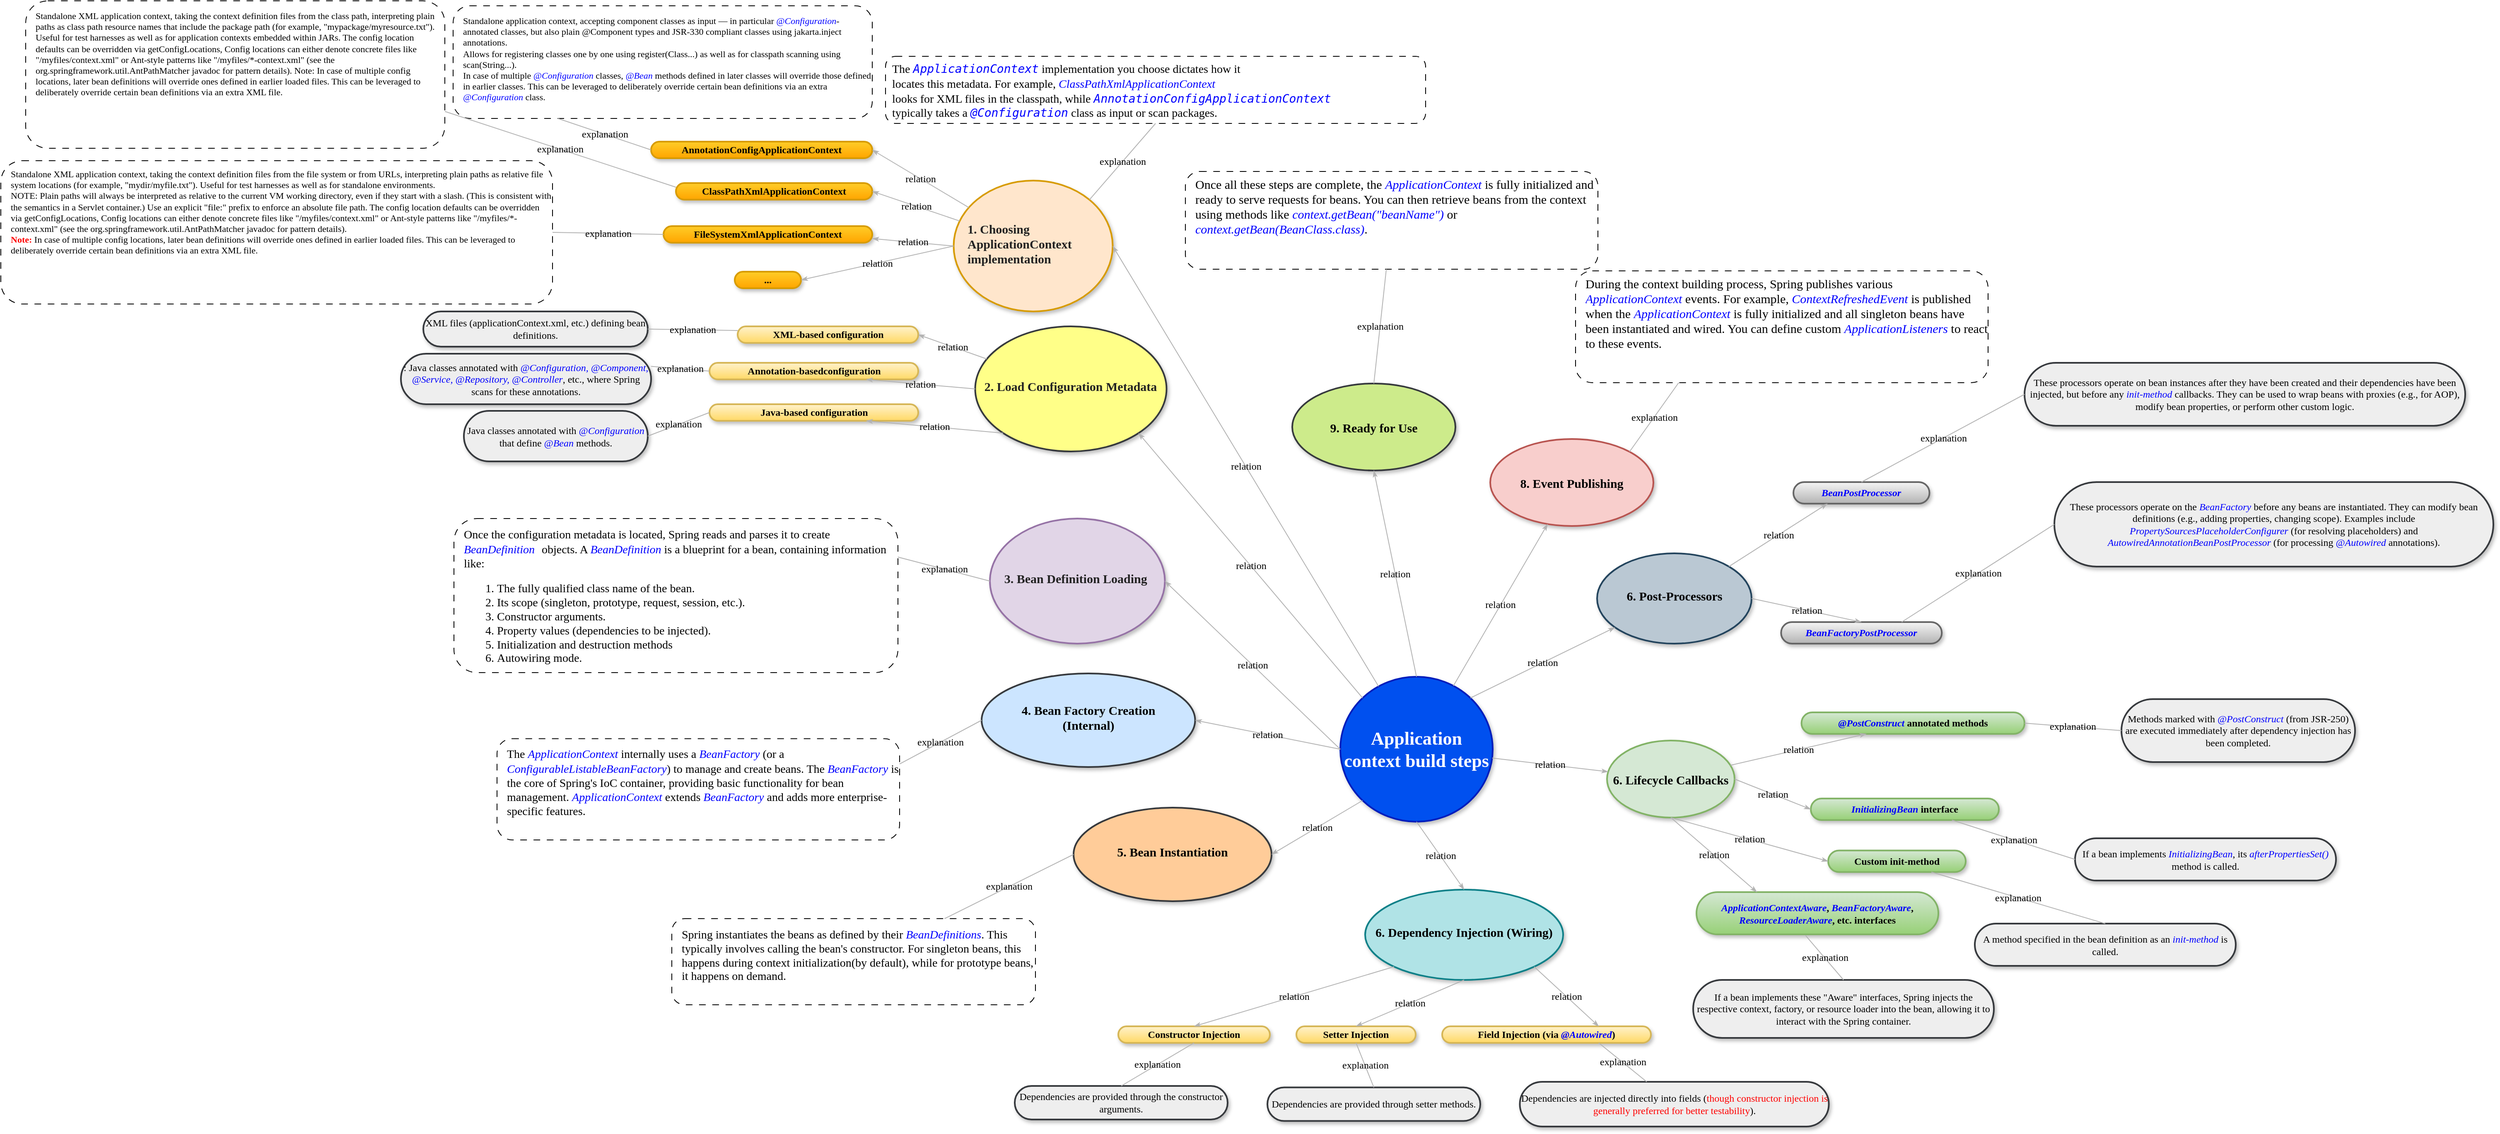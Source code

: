 <mxfile version="27.0.9" pages="3">
  <diagram name="aplication-context-steps" id="GCxHX7wULF_cojme76pB">
    <mxGraphModel dx="3484" dy="1795" grid="0" gridSize="10" guides="1" tooltips="1" connect="1" arrows="1" fold="1" page="0" pageScale="1" pageWidth="1100" pageHeight="850" background="none" math="0" shadow="0">
      <root>
        <mxCell id="3nKFRzY79mKk2N0sZlJc-0" />
        <mxCell id="3nKFRzY79mKk2N0sZlJc-1" parent="3nKFRzY79mKk2N0sZlJc-0" />
        <mxCell id="3nKFRzY79mKk2N0sZlJc-3" value="&lt;div style=&quot;color: rgb(34, 34, 34);&quot;&gt;1. Choosing ApplicationContext implementation&lt;/div&gt;" style="ellipse;whiteSpace=wrap;html=1;rounded=1;shadow=1;comic=0;labelBackgroundColor=none;strokeWidth=2;fontFamily=Lucida Console;fontSize=15;align=left;fontStyle=1;fillColor=#ffe6cc;strokeColor=#d79b00;spacingLeft=15;spacingBottom=7;" parent="3nKFRzY79mKk2N0sZlJc-1" vertex="1">
          <mxGeometry x="-89.75" y="-391" width="192" height="158" as="geometry" />
        </mxCell>
        <mxCell id="3nKFRzY79mKk2N0sZlJc-4" value="8. Event Publishing" style="ellipse;whiteSpace=wrap;rounded=1;shadow=1;comic=0;labelBackgroundColor=none;strokeWidth=2;fontFamily=Lucida Console;fontSize=15;align=center;fontStyle=1;fillColor=#f8cecc;strokeColor=#b85450;html=1;" parent="3nKFRzY79mKk2N0sZlJc-1" vertex="1">
          <mxGeometry x="558" y="-79" width="197" height="105" as="geometry" />
        </mxCell>
        <mxCell id="3nKFRzY79mKk2N0sZlJc-5" value="Application context build steps" style="ellipse;rounded=1;shadow=1;comic=0;labelBackgroundColor=none;strokeWidth=2;fontFamily=Lucida Console;fontSize=22;align=center;fontStyle=1;html=1;whiteSpace=wrap;fillColor=#0050ef;strokeColor=#001DBC;spacingBottom=0;fontColor=#ffffff;" parent="3nKFRzY79mKk2N0sZlJc-1" vertex="1">
          <mxGeometry x="377" y="208" width="184" height="175" as="geometry" />
        </mxCell>
        <mxCell id="3nKFRzY79mKk2N0sZlJc-6" value="6. Lifecycle Callbacks" style="ellipse;whiteSpace=wrap;rounded=1;shadow=1;comic=0;labelBackgroundColor=none;strokeWidth=2;fontFamily=Verdana;fontSize=15;align=center;fontStyle=1;fillColor=#d5e8d4;strokeColor=#82b366;html=1;" parent="3nKFRzY79mKk2N0sZlJc-1" vertex="1">
          <mxGeometry x="699" y="285" width="154" height="93" as="geometry" />
        </mxCell>
        <mxCell id="3nKFRzY79mKk2N0sZlJc-7" value="FileSystemXmlApplicationContext" style="rounded=1;shadow=1;comic=0;labelBackgroundColor=none;strokeWidth=2;fontFamily=Lucida Console;fontSize=12;align=center;arcSize=50;whiteSpace=wrap;fontStyle=1;fillColor=#ffcd28;strokeColor=#d79b00;gradientColor=#ffa500;html=1;" parent="3nKFRzY79mKk2N0sZlJc-1" vertex="1">
          <mxGeometry x="-440" y="-336" width="252" height="20" as="geometry" />
        </mxCell>
        <mxCell id="3nKFRzY79mKk2N0sZlJc-9" value="ClassPathXmlApplicationContext" style="rounded=1;shadow=1;comic=0;labelBackgroundColor=none;strokeWidth=2;fontFamily=Lucida Console;fontSize=12;align=center;arcSize=50;whiteSpace=wrap;fontStyle=1;fillColor=#ffcd28;strokeColor=#d79b00;gradientColor=#ffa500;html=1;" parent="3nKFRzY79mKk2N0sZlJc-1" vertex="1">
          <mxGeometry x="-425" y="-388" width="237" height="20" as="geometry" />
        </mxCell>
        <mxCell id="3nKFRzY79mKk2N0sZlJc-11" value="relation" style="edgeStyle=none;rounded=1;html=1;labelBackgroundColor=none;startArrow=none;startFill=0;startSize=5;endArrow=classicThin;endFill=1;endSize=5;jettySize=auto;orthogonalLoop=1;strokeColor=#B3B3B3;strokeWidth=1;fontFamily=Verdana;fontSize=12;entryX=1;entryY=0.5;entryDx=0;entryDy=0;" parent="3nKFRzY79mKk2N0sZlJc-1" source="3nKFRzY79mKk2N0sZlJc-3" target="3nKFRzY79mKk2N0sZlJc-9" edge="1">
          <mxGeometry relative="1" as="geometry" />
        </mxCell>
        <mxCell id="3nKFRzY79mKk2N0sZlJc-13" value="relation" style="edgeStyle=none;rounded=1;html=1;labelBackgroundColor=none;startArrow=none;startFill=0;startSize=5;endArrow=classicThin;endFill=1;endSize=5;jettySize=auto;orthogonalLoop=1;strokeColor=#B3B3B3;strokeWidth=1;fontFamily=Verdana;fontSize=12;entryX=1;entryY=0.75;entryDx=0;entryDy=0;exitX=0;exitY=0.5;exitDx=0;exitDy=0;" parent="3nKFRzY79mKk2N0sZlJc-1" source="3nKFRzY79mKk2N0sZlJc-3" target="3nKFRzY79mKk2N0sZlJc-7" edge="1">
          <mxGeometry relative="1" as="geometry" />
        </mxCell>
        <mxCell id="3nKFRzY79mKk2N0sZlJc-15" value="relation" style="edgeStyle=none;rounded=1;html=1;labelBackgroundColor=none;startArrow=none;startFill=0;startSize=5;endArrow=classicThin;endFill=1;endSize=5;jettySize=auto;orthogonalLoop=1;strokeColor=#B3B3B3;strokeWidth=1;fontFamily=Verdana;fontSize=12;entryX=1;entryY=0.5;entryDx=0;entryDy=0;" parent="3nKFRzY79mKk2N0sZlJc-1" source="3nKFRzY79mKk2N0sZlJc-5" target="3nKFRzY79mKk2N0sZlJc-3" edge="1">
          <mxGeometry relative="1" as="geometry" />
        </mxCell>
        <mxCell id="3nKFRzY79mKk2N0sZlJc-16" value="relation" style="edgeStyle=none;rounded=1;html=1;labelBackgroundColor=none;startArrow=none;startFill=0;startSize=5;endArrow=classicThin;endFill=1;endSize=5;jettySize=auto;orthogonalLoop=1;strokeColor=#B3B3B3;strokeWidth=1;fontFamily=Verdana;fontSize=12" parent="3nKFRzY79mKk2N0sZlJc-1" source="3nKFRzY79mKk2N0sZlJc-5" target="3nKFRzY79mKk2N0sZlJc-4" edge="1">
          <mxGeometry relative="1" as="geometry" />
        </mxCell>
        <mxCell id="3nKFRzY79mKk2N0sZlJc-17" value="relation" style="edgeStyle=none;rounded=1;html=1;labelBackgroundColor=none;startArrow=none;startFill=0;startSize=5;endArrow=classicThin;endFill=1;endSize=5;jettySize=auto;orthogonalLoop=1;strokeColor=#B3B3B3;strokeWidth=1;fontFamily=Verdana;fontSize=12" parent="3nKFRzY79mKk2N0sZlJc-1" source="3nKFRzY79mKk2N0sZlJc-5" target="3nKFRzY79mKk2N0sZlJc-6" edge="1">
          <mxGeometry relative="1" as="geometry" />
        </mxCell>
        <mxCell id="3nKFRzY79mKk2N0sZlJc-19" value="AnnotationConfigApplicationContext" style="whiteSpace=wrap;rounded=1;shadow=1;comic=0;labelBackgroundColor=none;strokeWidth=2;fontFamily=Lucida Console;fontSize=12;align=center;arcSize=50;fontStyle=1;fillColor=#ffcd28;strokeColor=#d79b00;gradientColor=#ffa500;html=1;" parent="3nKFRzY79mKk2N0sZlJc-1" vertex="1">
          <mxGeometry x="-455" y="-438" width="267" height="20" as="geometry" />
        </mxCell>
        <mxCell id="3nKFRzY79mKk2N0sZlJc-21" value="&lt;font style=&quot;color: rgb(0, 0, 255);&quot;&gt;&lt;i&gt;@PostConstruct&lt;/i&gt;&lt;/font&gt; annotated methods" style="whiteSpace=wrap;rounded=1;shadow=1;comic=0;labelBackgroundColor=none;strokeWidth=2;fontFamily=Lucida Console;fontSize=12;align=center;arcSize=50;fillColor=#d5e8d4;strokeColor=#82b366;gradientColor=#97d077;html=1;fontStyle=1" parent="3nKFRzY79mKk2N0sZlJc-1" vertex="1">
          <mxGeometry x="933.75" y="251" width="269.25" height="26" as="geometry" />
        </mxCell>
        <mxCell id="3nKFRzY79mKk2N0sZlJc-22" value="relation" style="edgeStyle=none;rounded=1;html=1;labelBackgroundColor=none;startArrow=none;startFill=0;startSize=5;endArrow=classicThin;endFill=1;endSize=5;jettySize=auto;orthogonalLoop=1;strokeColor=#B3B3B3;strokeWidth=1;fontFamily=Verdana;fontSize=12;entryX=1;entryY=0.5;entryDx=0;entryDy=0;" parent="3nKFRzY79mKk2N0sZlJc-1" source="3nKFRzY79mKk2N0sZlJc-3" target="3nKFRzY79mKk2N0sZlJc-19" edge="1">
          <mxGeometry relative="1" as="geometry" />
        </mxCell>
        <mxCell id="3nKFRzY79mKk2N0sZlJc-24" value="relation" style="edgeStyle=none;rounded=1;html=1;labelBackgroundColor=none;startArrow=none;startFill=0;startSize=5;endArrow=classicThin;endFill=1;endSize=5;jettySize=auto;orthogonalLoop=1;strokeColor=#B3B3B3;strokeWidth=1;fontFamily=Verdana;fontSize=12" parent="3nKFRzY79mKk2N0sZlJc-1" source="3nKFRzY79mKk2N0sZlJc-6" target="3nKFRzY79mKk2N0sZlJc-21" edge="1">
          <mxGeometry relative="1" as="geometry" />
        </mxCell>
        <mxCell id="3nKFRzY79mKk2N0sZlJc-31" value="explanation" style="edgeStyle=none;rounded=1;html=1;labelBackgroundColor=none;startArrow=none;startFill=0;startSize=5;endArrow=none;endFill=1;endSize=5;jettySize=auto;orthogonalLoop=1;strokeColor=#B3B3B3;strokeWidth=1;fontFamily=Verdana;fontSize=12;exitX=0;exitY=0.5;exitDx=0;exitDy=0;entryX=1;entryY=0.5;entryDx=0;entryDy=0;" parent="3nKFRzY79mKk2N0sZlJc-1" source="3nKFRzY79mKk2N0sZlJc-7" target="lK08Nokgkf0SoVIbmMuC-1" edge="1">
          <mxGeometry relative="1" as="geometry">
            <mxPoint x="-445.75" y="-492" as="sourcePoint" />
            <mxPoint x="-611" y="-280" as="targetPoint" />
          </mxGeometry>
        </mxCell>
        <mxCell id="3nKFRzY79mKk2N0sZlJc-54" value="Methods marked with &lt;i&gt;&lt;font style=&quot;color: rgb(0, 0, 255);&quot;&gt;@PostConstruct&lt;/font&gt;&lt;/i&gt; (from JSR-250) are executed immediately after dependency injection has been completed." style="whiteSpace=wrap;rounded=1;shadow=1;comic=0;labelBackgroundColor=none;strokeWidth=2;fontFamily=Lucida Console;fontSize=12;align=center;arcSize=50;fillColor=#eeeeee;strokeColor=#36393d;html=1;" parent="3nKFRzY79mKk2N0sZlJc-1" vertex="1">
          <mxGeometry x="1320" y="235" width="282" height="76" as="geometry" />
        </mxCell>
        <mxCell id="3nKFRzY79mKk2N0sZlJc-55" value="explanation" style="edgeStyle=none;rounded=1;html=1;labelBackgroundColor=none;startArrow=none;startFill=0;startSize=5;endArrow=none;endFill=1;endSize=5;jettySize=auto;orthogonalLoop=1;strokeColor=#B3B3B3;strokeWidth=1;fontFamily=Verdana;fontSize=12;exitX=1;exitY=0.5;exitDx=0;exitDy=0;entryX=0;entryY=0.5;entryDx=0;entryDy=0;" parent="3nKFRzY79mKk2N0sZlJc-1" source="3nKFRzY79mKk2N0sZlJc-21" target="3nKFRzY79mKk2N0sZlJc-54" edge="1">
          <mxGeometry relative="1" as="geometry">
            <mxPoint x="53" y="370" as="sourcePoint" />
            <mxPoint x="31" y="447" as="targetPoint" />
          </mxGeometry>
        </mxCell>
        <UserObject label="&lt;div style=&quot;color: rgb(34, 34, 34);&quot;&gt;2. Load Configuration Metadata&lt;/div&gt;" link="data:page/id,ad52d381-51e7-2e0d-a935-2d0ddd2fd229" id="5Ejq3-AMNIVwitWzEjAa-0">
          <mxCell style="ellipse;whiteSpace=wrap;html=1;rounded=1;shadow=1;comic=0;labelBackgroundColor=none;strokeWidth=2;fontFamily=Lucida Console;fontSize=15;align=center;fontStyle=1;fillColor=#ffff88;strokeColor=#36393d;spacingLeft=0;spacingBottom=7;" parent="3nKFRzY79mKk2N0sZlJc-1" vertex="1">
            <mxGeometry x="-63.75" y="-215" width="231" height="151" as="geometry" />
          </mxCell>
        </UserObject>
        <mxCell id="5Ejq3-AMNIVwitWzEjAa-1" value="XML-based configuration" style="rounded=1;shadow=1;comic=0;labelBackgroundColor=none;strokeWidth=2;fontFamily=Lucida Console;fontSize=12;align=center;arcSize=50;whiteSpace=wrap;fontStyle=1;fillColor=#fff2cc;strokeColor=#d6b656;gradientColor=#ffd966;html=1;" parent="3nKFRzY79mKk2N0sZlJc-1" vertex="1">
          <mxGeometry x="-350.5" y="-215" width="218" height="20" as="geometry" />
        </mxCell>
        <UserObject label="XML files (applicationContext.xml, etc.) defining bean definitions." link="&#xa;&lt;span style=&quot;font-size:12.0pt;font-family:&amp;quot;Aptos&amp;quot;,sans-serif;&#xa;mso-fareast-font-family:Calibri;mso-fareast-theme-font:minor-latin;mso-bidi-font-family:&#xa;Aptos;mso-font-kerning:0pt;mso-ligatures:none;mso-ansi-language:EN-US;&#xa;mso-fareast-language:EN-US;mso-bidi-language:AR-SA&quot;&gt;XML files (&lt;/span&gt;&lt;code&gt;&lt;span style=&quot;font-size:10.0pt;mso-font-kerning:0pt;mso-ligatures:none;mso-ansi-language:&#xa;EN-US;mso-fareast-language:EN-US;mso-bidi-language:AR-SA&quot;&gt;applicationContext.xml&lt;/span&gt;&lt;/code&gt;&lt;span style=&quot;font-size:12.0pt;font-family:&amp;quot;Aptos&amp;quot;,sans-serif;mso-fareast-font-family:&#xa;Calibri;mso-fareast-theme-font:minor-latin;mso-bidi-font-family:Aptos;&#xa;mso-font-kerning:0pt;mso-ligatures:none;mso-ansi-language:EN-US;mso-fareast-language:&#xa;EN-US;mso-bidi-language:AR-SA&quot;&gt;, etc.) defining bean definitions.&lt;/span&gt;&#xa;&#xa;&#xa;&#xa;" id="5Ejq3-AMNIVwitWzEjAa-2">
          <mxCell style="rounded=1;shadow=1;comic=0;labelBackgroundColor=none;strokeWidth=2;fontFamily=Lucida Console;fontSize=12;align=center;arcSize=50;fontStyle=0;whiteSpace=wrap;fillColor=#eeeeee;strokeColor=#36393d;html=1;" parent="3nKFRzY79mKk2N0sZlJc-1" vertex="1">
            <mxGeometry x="-730" y="-233" width="271" height="42.5" as="geometry" />
          </mxCell>
        </UserObject>
        <mxCell id="5Ejq3-AMNIVwitWzEjAa-3" value="Annotation-basedconfiguration" style="rounded=1;shadow=1;comic=0;labelBackgroundColor=none;strokeWidth=2;fontFamily=Lucida Console;fontSize=12;align=center;arcSize=50;whiteSpace=wrap;fontStyle=1;fillColor=#fff2cc;strokeColor=#d6b656;gradientColor=#ffd966;html=1;" parent="3nKFRzY79mKk2N0sZlJc-1" vertex="1">
          <mxGeometry x="-384.5" y="-171" width="252" height="20" as="geometry" />
        </mxCell>
        <UserObject label=": Java classes annotated with &lt;i&gt;&lt;font style=&quot;color: rgb(0, 0, 255);&quot;&gt;@Configuration, @Component, @Service, @Repository, @Controller&lt;/font&gt;&lt;/i&gt;, etc., where Spring scans for these annotations." link="&#xa;&lt;span style=&quot;font-size:12.0pt;font-family:&amp;quot;Aptos&amp;quot;,sans-serif;&#xa;mso-fareast-font-family:Calibri;mso-fareast-theme-font:minor-latin;mso-bidi-font-family:&#xa;Aptos;mso-font-kerning:0pt;mso-ligatures:none;mso-ansi-language:EN-US;&#xa;mso-fareast-language:EN-US;mso-bidi-language:AR-SA&quot;&gt;XML files (&lt;/span&gt;&lt;code&gt;&lt;span style=&quot;font-size:10.0pt;mso-font-kerning:0pt;mso-ligatures:none;mso-ansi-language:&#xa;EN-US;mso-fareast-language:EN-US;mso-bidi-language:AR-SA&quot;&gt;applicationContext.xml&lt;/span&gt;&lt;/code&gt;&lt;span style=&quot;font-size:12.0pt;font-family:&amp;quot;Aptos&amp;quot;,sans-serif;mso-fareast-font-family:&#xa;Calibri;mso-fareast-theme-font:minor-latin;mso-bidi-font-family:Aptos;&#xa;mso-font-kerning:0pt;mso-ligatures:none;mso-ansi-language:EN-US;mso-fareast-language:&#xa;EN-US;mso-bidi-language:AR-SA&quot;&gt;, etc.) defining bean definitions.&lt;/span&gt;&#xa;&#xa;&#xa;&#xa;" id="5Ejq3-AMNIVwitWzEjAa-4">
          <mxCell style="rounded=1;shadow=1;comic=0;labelBackgroundColor=none;strokeWidth=2;fontFamily=Lucida Console;fontSize=12;align=center;arcSize=50;fontStyle=0;whiteSpace=wrap;fillColor=#eeeeee;strokeColor=#36393d;html=1;" parent="3nKFRzY79mKk2N0sZlJc-1" vertex="1">
            <mxGeometry x="-757" y="-182" width="302" height="61" as="geometry" />
          </mxCell>
        </UserObject>
        <mxCell id="5Ejq3-AMNIVwitWzEjAa-5" value="Java-based configuration" style="rounded=1;shadow=1;comic=0;labelBackgroundColor=none;strokeWidth=2;fontFamily=Lucida Console;fontSize=12;align=center;arcSize=50;whiteSpace=wrap;fontStyle=1;fillColor=#fff2cc;strokeColor=#d6b656;gradientColor=#ffd966;html=1;" parent="3nKFRzY79mKk2N0sZlJc-1" vertex="1">
          <mxGeometry x="-384.5" y="-121" width="252" height="20" as="geometry" />
        </mxCell>
        <UserObject label="Java classes annotated with &lt;i&gt;&lt;font style=&quot;color: rgb(0, 0, 255);&quot;&gt;@Configuration&lt;/font&gt;&lt;/i&gt; that define &lt;i&gt;&lt;font style=&quot;color: rgb(0, 0, 255);&quot;&gt;@Bean&lt;/font&gt;&lt;/i&gt; methods." link="&#xa;&lt;span style=&quot;font-size:12.0pt;font-family:&amp;quot;Aptos&amp;quot;,sans-serif;&#xa;mso-fareast-font-family:Calibri;mso-fareast-theme-font:minor-latin;mso-bidi-font-family:&#xa;Aptos;mso-font-kerning:0pt;mso-ligatures:none;mso-ansi-language:EN-US;&#xa;mso-fareast-language:EN-US;mso-bidi-language:AR-SA&quot;&gt;XML files (&lt;/span&gt;&lt;code&gt;&lt;span style=&quot;font-size:10.0pt;mso-font-kerning:0pt;mso-ligatures:none;mso-ansi-language:&#xa;EN-US;mso-fareast-language:EN-US;mso-bidi-language:AR-SA&quot;&gt;applicationContext.xml&lt;/span&gt;&lt;/code&gt;&lt;span style=&quot;font-size:12.0pt;font-family:&amp;quot;Aptos&amp;quot;,sans-serif;mso-fareast-font-family:&#xa;Calibri;mso-fareast-theme-font:minor-latin;mso-bidi-font-family:Aptos;&#xa;mso-font-kerning:0pt;mso-ligatures:none;mso-ansi-language:EN-US;mso-fareast-language:&#xa;EN-US;mso-bidi-language:AR-SA&quot;&gt;, etc.) defining bean definitions.&lt;/span&gt;&#xa;&#xa;&#xa;&#xa;" id="5Ejq3-AMNIVwitWzEjAa-6">
          <mxCell style="rounded=1;shadow=1;comic=0;labelBackgroundColor=none;strokeWidth=2;fontFamily=Lucida Console;fontSize=12;align=center;arcSize=50;fontStyle=0;whiteSpace=wrap;fillColor=#eeeeee;strokeColor=#36393d;html=1;" parent="3nKFRzY79mKk2N0sZlJc-1" vertex="1">
            <mxGeometry x="-681" y="-113" width="222" height="61" as="geometry" />
          </mxCell>
        </UserObject>
        <mxCell id="HEQE4lwos11gYDWpoX7p-0" value="explanation" style="edgeStyle=none;rounded=1;html=1;labelBackgroundColor=none;startArrow=none;startFill=0;startSize=5;endArrow=none;endFill=1;endSize=5;jettySize=auto;orthogonalLoop=1;strokeColor=#B3B3B3;strokeWidth=1;fontFamily=Verdana;fontSize=12;exitX=0;exitY=0.25;exitDx=0;exitDy=0;entryX=1;entryY=0.5;entryDx=0;entryDy=0;" parent="3nKFRzY79mKk2N0sZlJc-1" source="5Ejq3-AMNIVwitWzEjAa-1" target="5Ejq3-AMNIVwitWzEjAa-2" edge="1">
          <mxGeometry relative="1" as="geometry">
            <mxPoint x="-367" y="-278" as="sourcePoint" />
            <mxPoint x="-703" y="-161" as="targetPoint" />
          </mxGeometry>
        </mxCell>
        <mxCell id="HEQE4lwos11gYDWpoX7p-1" value="explanation" style="edgeStyle=none;rounded=1;html=1;labelBackgroundColor=none;startArrow=none;startFill=0;startSize=5;endArrow=none;endFill=1;endSize=5;jettySize=auto;orthogonalLoop=1;strokeColor=#B3B3B3;strokeWidth=1;fontFamily=Verdana;fontSize=12;exitX=0;exitY=0.5;exitDx=0;exitDy=0;entryX=1;entryY=0.25;entryDx=0;entryDy=0;" parent="3nKFRzY79mKk2N0sZlJc-1" source="5Ejq3-AMNIVwitWzEjAa-3" target="5Ejq3-AMNIVwitWzEjAa-4" edge="1">
          <mxGeometry relative="1" as="geometry">
            <mxPoint x="-356" y="-109" as="sourcePoint" />
            <mxPoint x="-448" y="-104" as="targetPoint" />
          </mxGeometry>
        </mxCell>
        <mxCell id="HEQE4lwos11gYDWpoX7p-2" value="relation" style="edgeStyle=none;rounded=1;html=1;labelBackgroundColor=none;startArrow=none;startFill=0;startSize=5;endArrow=classicThin;endFill=1;endSize=5;jettySize=auto;orthogonalLoop=1;strokeColor=#B3B3B3;strokeWidth=1;fontFamily=Verdana;fontSize=12;entryX=1;entryY=0.5;entryDx=0;entryDy=0;" parent="3nKFRzY79mKk2N0sZlJc-1" source="5Ejq3-AMNIVwitWzEjAa-0" target="5Ejq3-AMNIVwitWzEjAa-1" edge="1">
          <mxGeometry relative="1" as="geometry">
            <mxPoint x="-77" y="-283" as="sourcePoint" />
            <mxPoint x="-178" y="-263" as="targetPoint" />
          </mxGeometry>
        </mxCell>
        <mxCell id="HEQE4lwos11gYDWpoX7p-3" value="relation" style="edgeStyle=none;rounded=1;html=1;labelBackgroundColor=none;startArrow=none;startFill=0;startSize=5;endArrow=classicThin;endFill=1;endSize=5;jettySize=auto;orthogonalLoop=1;strokeColor=#B3B3B3;strokeWidth=1;fontFamily=Verdana;fontSize=12;entryX=0.75;entryY=1;entryDx=0;entryDy=0;exitX=0;exitY=0.5;exitDx=0;exitDy=0;" parent="3nKFRzY79mKk2N0sZlJc-1" source="5Ejq3-AMNIVwitWzEjAa-0" target="5Ejq3-AMNIVwitWzEjAa-3" edge="1">
          <mxGeometry relative="1" as="geometry">
            <mxPoint x="-65" y="-66" as="sourcePoint" />
            <mxPoint x="-138" y="-104" as="targetPoint" />
          </mxGeometry>
        </mxCell>
        <mxCell id="HEQE4lwos11gYDWpoX7p-4" value="relation" style="edgeStyle=none;rounded=1;html=1;labelBackgroundColor=none;startArrow=none;startFill=0;startSize=5;endArrow=classicThin;endFill=1;endSize=5;jettySize=auto;orthogonalLoop=1;strokeColor=#B3B3B3;strokeWidth=1;fontFamily=Verdana;fontSize=12;entryX=0.75;entryY=1;entryDx=0;entryDy=0;exitX=0;exitY=1;exitDx=0;exitDy=0;" parent="3nKFRzY79mKk2N0sZlJc-1" source="5Ejq3-AMNIVwitWzEjAa-0" target="5Ejq3-AMNIVwitWzEjAa-5" edge="1">
          <mxGeometry relative="1" as="geometry">
            <mxPoint x="-80" y="-24" as="sourcePoint" />
            <mxPoint x="-138" y="-59" as="targetPoint" />
          </mxGeometry>
        </mxCell>
        <mxCell id="HEQE4lwos11gYDWpoX7p-5" value="explanation" style="edgeStyle=none;rounded=1;html=1;labelBackgroundColor=none;startArrow=none;startFill=0;startSize=5;endArrow=none;endFill=1;endSize=5;jettySize=auto;orthogonalLoop=1;strokeColor=#B3B3B3;strokeWidth=1;fontFamily=Verdana;fontSize=12;exitX=0;exitY=0.5;exitDx=0;exitDy=0;entryX=1;entryY=0.5;entryDx=0;entryDy=0;" parent="3nKFRzY79mKk2N0sZlJc-1" source="5Ejq3-AMNIVwitWzEjAa-5" target="5Ejq3-AMNIVwitWzEjAa-6" edge="1">
          <mxGeometry relative="1" as="geometry">
            <mxPoint x="-374" y="-151" as="sourcePoint" />
            <mxPoint x="-445" y="-157" as="targetPoint" />
          </mxGeometry>
        </mxCell>
        <mxCell id="HEQE4lwos11gYDWpoX7p-6" value="relation" style="edgeStyle=none;rounded=1;html=1;labelBackgroundColor=none;startArrow=none;startFill=0;startSize=5;endArrow=classicThin;endFill=1;endSize=5;jettySize=auto;orthogonalLoop=1;strokeColor=#B3B3B3;strokeWidth=1;fontFamily=Verdana;fontSize=12;exitX=0;exitY=0;exitDx=0;exitDy=0;entryX=1;entryY=1;entryDx=0;entryDy=0;" parent="3nKFRzY79mKk2N0sZlJc-1" source="3nKFRzY79mKk2N0sZlJc-5" target="5Ejq3-AMNIVwitWzEjAa-0" edge="1">
          <mxGeometry relative="1" as="geometry">
            <mxPoint x="425" y="235" as="sourcePoint" />
            <mxPoint x="67" y="-235" as="targetPoint" />
          </mxGeometry>
        </mxCell>
        <mxCell id="HEQE4lwos11gYDWpoX7p-8" value="&lt;h1 style=&quot;margin-top: 0px;&quot;&gt;&lt;pre&gt;&lt;span style=&quot;font-weight: normal;&quot;&gt;&lt;font face=&quot;Lucida Console&quot;&gt;&lt;span style=&quot;background-color: transparent; color: light-dark(rgb(0, 0, 0), rgb(255, 255, 255));&quot;&gt;The &lt;/span&gt;&lt;code style=&quot;background-color: transparent;&quot;&gt;&lt;font style=&quot;color: light-dark(rgb(0, 0, 255), rgb(255, 255, 255));&quot;&gt;&lt;i&gt;ApplicationContext&lt;/i&gt;&lt;/font&gt;&lt;/code&gt;&lt;span style=&quot;background-color: transparent; color: light-dark(rgb(0, 0, 0), rgb(255, 255, 255));&quot;&gt; implementation you choose dictates how it &lt;br&gt;&lt;/span&gt;&lt;/font&gt;&lt;/span&gt;&lt;font style=&quot;font-family: &amp;quot;Lucida Console&amp;quot;; font-weight: normal; background-color: transparent; color: light-dark(rgb(0, 0, 0), rgb(255, 255, 255)); white-space: normal;&quot;&gt;locates this metadata. For example,&lt;/font&gt;&lt;span style=&quot;font-family: &amp;quot;Lucida Console&amp;quot;; font-weight: normal; background-color: transparent; color: light-dark(rgb(0, 0, 0), rgb(255, 255, 255)); white-space: normal;&quot;&gt; &lt;/span&gt;&lt;font style=&quot;font-weight: normal; background-color: transparent; white-space: normal;&quot;&gt;&lt;i style=&quot;&quot;&gt;&lt;code style=&quot;background-color: transparent;&quot;&gt;&lt;font face=&quot;Lucida Console&quot; style=&quot;color: light-dark(rgb(0, 0, 255), rgb(255, 255, 255));&quot;&gt;ClassPathXmlApplicationContext&lt;/font&gt;&lt;font style=&quot;font-family: &amp;quot;Lucida Console&amp;quot;;&quot; color=&quot;#0000ff&quot;&gt;&lt;br&gt;&lt;/font&gt;&lt;/code&gt;&lt;/i&gt;&lt;/font&gt;&lt;span style=&quot;font-family: &amp;quot;Lucida Console&amp;quot;; font-weight: normal; background-color: transparent; color: light-dark(rgb(0, 0, 0), rgb(255, 255, 255)); white-space: normal;&quot;&gt;looks for XML files in the classpath, while&amp;nbsp;&lt;/span&gt;&lt;font style=&quot;font-family: &amp;quot;Lucida Console&amp;quot;; font-weight: normal; background-color: transparent; color: light-dark(rgb(0, 0, 0), rgb(255, 255, 255)); white-space: normal;&quot;&gt;&lt;code style=&quot;background-color: transparent;&quot;&gt;&lt;i&gt;&lt;font style=&quot;color: light-dark(rgb(0, 0, 255), rgb(255, 255, 255));&quot;&gt;AnnotationConfigApplicationContext&lt;br&gt;&lt;/font&gt;&lt;/i&gt;&lt;/code&gt;&lt;/font&gt;&lt;span style=&quot;font-family: &amp;quot;Lucida Console&amp;quot;; font-weight: normal; background-color: transparent; color: light-dark(rgb(0, 0, 0), rgb(255, 255, 255)); white-space: normal;&quot;&gt;typically takes a &lt;/span&gt;&lt;code style=&quot;font-weight: normal; background-color: transparent; color: light-dark(rgb(0, 0, 0), rgb(255, 255, 255)); white-space: normal;&quot;&gt;&lt;font style=&quot;color: light-dark(rgb(0, 0, 255), rgb(255, 255, 255));&quot;&gt;&lt;i&gt;@Configuration&lt;/i&gt;&lt;/font&gt;&lt;/code&gt;&lt;span style=&quot;font-family: &amp;quot;Lucida Console&amp;quot;; font-weight: normal; background-color: transparent; color: light-dark(rgb(0, 0, 0), rgb(255, 255, 255)); white-space: normal;&quot;&gt; class as input or scan packages.&lt;/span&gt;&lt;/pre&gt;&lt;/h1&gt;" style="text;html=1;overflow=hidden;rounded=1;strokeColor=default;dashed=1;dashPattern=8 8;spacingLeft=8;fontFamily=Lucida Console;spacing=0;verticalAlign=top;whiteSpace=wrap;shadow=0;glass=0;fontSize=7;spacingTop=-12;" parent="3nKFRzY79mKk2N0sZlJc-1" vertex="1">
          <mxGeometry x="-172" y="-541" width="652" height="81" as="geometry" />
        </mxCell>
        <mxCell id="HEQE4lwos11gYDWpoX7p-9" value="explanation" style="edgeStyle=none;rounded=1;html=1;labelBackgroundColor=none;startArrow=none;startFill=0;startSize=5;endArrow=none;endFill=1;endSize=5;jettySize=auto;orthogonalLoop=1;strokeColor=#B3B3B3;strokeWidth=1;fontFamily=Verdana;fontSize=12;exitX=1;exitY=0;exitDx=0;exitDy=0;entryX=0.5;entryY=1;entryDx=0;entryDy=0;" parent="3nKFRzY79mKk2N0sZlJc-1" source="3nKFRzY79mKk2N0sZlJc-3" target="HEQE4lwos11gYDWpoX7p-8" edge="1">
          <mxGeometry relative="1" as="geometry">
            <mxPoint x="-336" y="-328" as="sourcePoint" />
            <mxPoint x="-686" y="-320" as="targetPoint" />
          </mxGeometry>
        </mxCell>
        <UserObject label="&lt;div style=&quot;color: rgb(34, 34, 34);&quot;&gt;3. Bean Definition Loading&amp;nbsp;&lt;/div&gt;" link="data:page/id,ad52d381-51e7-2e0d-a935-2d0ddd2fd229" id="HEQE4lwos11gYDWpoX7p-10">
          <mxCell style="ellipse;whiteSpace=wrap;html=1;rounded=1;shadow=1;comic=0;labelBackgroundColor=none;strokeWidth=2;fontFamily=Lucida Console;fontSize=15;align=center;fontStyle=1;fillColor=#e1d5e7;strokeColor=#9673a6;spacingLeft=0;spacingBottom=7;" parent="3nKFRzY79mKk2N0sZlJc-1" vertex="1">
            <mxGeometry x="-46" y="17" width="211.25" height="151" as="geometry" />
          </mxCell>
        </UserObject>
        <mxCell id="HEQE4lwos11gYDWpoX7p-12" value="&lt;span style=&quot;background-color: transparent; color: light-dark(rgb(0, 0, 0), rgb(255, 255, 255));&quot;&gt;Once the configuration&amp;nbsp;&lt;/span&gt;&lt;span style=&quot;background-color: transparent; color: light-dark(rgb(0, 0, 0), rgb(255, 255, 255));&quot;&gt;metadata is located, Spring reads and parses it to create &lt;/span&gt;&lt;code style=&quot;background-color: transparent;&quot;&gt;&lt;font face=&quot;Lucida Console&quot; style=&quot;color: light-dark(rgb(0, 0, 255), rgb(255, 255, 255));&quot;&gt;&lt;i&gt;BeanDefinition&lt;/i&gt;&lt;/font&gt;&lt;font style=&quot;color: light-dark(rgb(0, 0, 255), rgb(255, 255, 255));&quot;&gt;&amp;nbsp;&lt;/font&gt;&lt;/code&gt;&lt;span style=&quot;background-color: transparent; color: light-dark(rgb(0, 0, 0), rgb(255, 255, 255));&quot;&gt;objects. A &lt;/span&gt;&lt;code style=&quot;background-color: transparent;&quot;&gt;&lt;font style=&quot;color: light-dark(rgb(0, 0, 255), rgb(255, 255, 255));&quot; face=&quot;Lucida Console&quot;&gt;&lt;i&gt;BeanDefinition&lt;/i&gt;&lt;/font&gt;&lt;/code&gt;&lt;span style=&quot;background-color: transparent; color: light-dark(rgb(0, 0, 0), rgb(255, 255, 255));&quot;&gt; is a blueprint for&amp;nbsp;&lt;/span&gt;&lt;span style=&quot;background-color: transparent; color: light-dark(rgb(0, 0, 0), rgb(255, 255, 255));&quot;&gt;a bean, containing information like:&lt;/span&gt;&lt;ol start=&quot;1&quot; type=&quot;1&quot;&gt;&lt;li&gt;&lt;span style=&quot;background-color: transparent; color: light-dark(rgb(0, 0, 0), rgb(255, 255, 255));&quot;&gt;The fully qualified&amp;nbsp;&lt;/span&gt;&lt;span style=&quot;background-color: transparent; color: light-dark(rgb(0, 0, 0), rgb(255, 255, 255));&quot;&gt;class name of the bean.&lt;/span&gt;&lt;/li&gt;&lt;li&gt;&lt;span style=&quot;background-color: transparent; color: light-dark(rgb(0, 0, 0), rgb(255, 255, 255));&quot;&gt;Its scope (singleton,&amp;nbsp;&lt;/span&gt;&lt;span style=&quot;background-color: transparent; color: light-dark(rgb(0, 0, 0), rgb(255, 255, 255));&quot;&gt;prototype, request, session, etc.).&lt;/span&gt;&lt;/li&gt;&lt;li&gt;&lt;span style=&quot;background-color: transparent; color: light-dark(rgb(0, 0, 0), rgb(255, 255, 255));&quot;&gt;Constructor&amp;nbsp;&lt;/span&gt;&lt;span style=&quot;background-color: transparent; color: light-dark(rgb(0, 0, 0), rgb(255, 255, 255));&quot;&gt;arguments.&lt;/span&gt;&lt;/li&gt;&lt;li&gt;&lt;span style=&quot;background-color: transparent; color: light-dark(rgb(0, 0, 0), rgb(255, 255, 255));&quot;&gt;Property values&amp;nbsp;&lt;/span&gt;&lt;span style=&quot;background-color: transparent; color: light-dark(rgb(0, 0, 0), rgb(255, 255, 255));&quot;&gt;(dependencies to be injected).&lt;/span&gt;&lt;/li&gt;&lt;li&gt;&lt;span style=&quot;background-color: transparent; color: light-dark(rgb(0, 0, 0), rgb(255, 255, 255));&quot;&gt;Initialization and&amp;nbsp;&lt;/span&gt;&lt;span style=&quot;background-color: transparent; color: light-dark(rgb(0, 0, 0), rgb(255, 255, 255));&quot;&gt;destruction methods&lt;br&gt;&lt;/span&gt;&lt;/li&gt;&lt;li&gt;&lt;span style=&quot;background-color: transparent; color: light-dark(rgb(0, 0, 0), rgb(255, 255, 255));&quot;&gt;Autowiring mode.&lt;/span&gt;&lt;/li&gt;&lt;/ol&gt;" style="text;html=1;whiteSpace=wrap;overflow=hidden;rounded=1;fontFamily=Lucida Console;fontSize=14;strokeColor=default;dashed=1;dashPattern=8 8;spacingLeft=10;spacingTop=5;" parent="3nKFRzY79mKk2N0sZlJc-1" vertex="1">
          <mxGeometry x="-693" y="17" width="536" height="186" as="geometry" />
        </mxCell>
        <mxCell id="HEQE4lwos11gYDWpoX7p-13" value="explanation" style="edgeStyle=none;rounded=1;html=1;labelBackgroundColor=none;startArrow=none;startFill=0;startSize=5;endArrow=none;endFill=1;endSize=5;jettySize=auto;orthogonalLoop=1;strokeColor=#B3B3B3;strokeWidth=1;fontFamily=Verdana;fontSize=12;exitX=1;exitY=0.25;exitDx=0;exitDy=0;entryX=0;entryY=0.5;entryDx=0;entryDy=0;" parent="3nKFRzY79mKk2N0sZlJc-1" source="HEQE4lwos11gYDWpoX7p-12" target="HEQE4lwos11gYDWpoX7p-10" edge="1">
          <mxGeometry relative="1" as="geometry">
            <mxPoint x="84" y="-358" as="sourcePoint" />
            <mxPoint x="319" y="-439" as="targetPoint" />
          </mxGeometry>
        </mxCell>
        <mxCell id="HEQE4lwos11gYDWpoX7p-14" value="4. Bean Factory Creation&lt;br&gt;(Internal)" style="ellipse;whiteSpace=wrap;rounded=1;shadow=1;comic=0;labelBackgroundColor=none;strokeWidth=2;fontFamily=Lucida Console;fontSize=15;align=center;fontStyle=1;fillColor=#cce5ff;strokeColor=#36393d;spacingLeft=0;spacingBottom=7;html=1;" parent="3nKFRzY79mKk2N0sZlJc-1" vertex="1">
          <mxGeometry x="-56" y="204" width="257.75" height="113" as="geometry" />
        </mxCell>
        <mxCell id="HEQE4lwos11gYDWpoX7p-15" value="&lt;span&gt;The &lt;/span&gt;&lt;code&gt;&lt;font style=&quot;color: light-dark(rgb(0, 0, 255), rgb(255, 255, 255));&quot; face=&quot;Lucida Console&quot;&gt;&lt;i&gt;ApplicationContext&lt;/i&gt;&lt;/font&gt;&lt;/code&gt;&lt;span&gt; internally uses a &lt;/span&gt;&lt;code&gt;&lt;font face=&quot;Lucida Console&quot; style=&quot;color: light-dark(rgb(0, 0, 255), rgb(255, 255, 255));&quot;&gt;&lt;i&gt;BeanFactory&lt;/i&gt;&lt;/font&gt;&lt;/code&gt;&lt;span&gt; (or a &lt;/span&gt;&lt;code&gt;&lt;i&gt;&lt;font face=&quot;Lucida Console&quot; style=&quot;color: light-dark(rgb(0, 0, 255), rgb(255, 255, 255));&quot;&gt;ConfigurableListableBeanFactory&lt;/font&gt;&lt;/i&gt;&lt;/code&gt;&lt;span&gt;) to manage and create beans. The &lt;/span&gt;&lt;font style=&quot;color: light-dark(rgb(0, 0, 255), rgb(255, 255, 255));&quot;&gt;&lt;code&gt;&lt;i&gt;&lt;font face=&quot;Lucida Console&quot;&gt;BeanFactory&lt;/font&gt;&lt;/i&gt;&lt;/code&gt;&lt;i style=&quot;font-family: &amp;quot;Lucida Console&amp;quot;;&quot;&gt; &lt;/i&gt;&lt;/font&gt;&lt;span&gt;is the core of Spring&#39;s IoC container,&amp;nbsp;&lt;/span&gt;&lt;span&gt;providing basic functionality for bean management. &lt;/span&gt;&lt;code&gt;&lt;font face=&quot;Lucida Console&quot; style=&quot;color: light-dark(rgb(0, 0, 255), rgb(255, 255, 255));&quot;&gt;&lt;i&gt;ApplicationContext&lt;/i&gt;&lt;/font&gt;&lt;/code&gt;&lt;span&gt; extends &lt;/span&gt;&lt;code&gt;&lt;span style=&quot;font-size:&lt;br/&gt;10.0pt;mso-font-kerning:0pt;mso-ligatures:none;mso-ansi-language:EN-US;&lt;br/&gt;mso-fareast-language:EN-US;mso-bidi-language:AR-SA&quot;&gt;&lt;font face=&quot;Lucida Console&quot; style=&quot;color: light-dark(rgb(0, 0, 255), rgb(255, 255, 255));&quot;&gt;&lt;i&gt;BeanFactory&lt;/i&gt;&lt;/font&gt;&lt;/span&gt;&lt;/code&gt;&lt;span&gt; and adds more enterprise-specific features.&lt;/span&gt;" style="text;html=1;whiteSpace=wrap;overflow=hidden;rounded=1;fontFamily=Lucida Console;fontSize=14;strokeColor=default;dashed=1;dashPattern=8 8;spacingLeft=10;spacingTop=3;" parent="3nKFRzY79mKk2N0sZlJc-1" vertex="1">
          <mxGeometry x="-641" y="282.75" width="486" height="122.25" as="geometry" />
        </mxCell>
        <mxCell id="HEQE4lwos11gYDWpoX7p-16" value="explanation" style="edgeStyle=none;rounded=1;html=1;labelBackgroundColor=none;startArrow=none;startFill=0;startSize=5;endArrow=none;endFill=1;endSize=5;jettySize=auto;orthogonalLoop=1;strokeColor=#B3B3B3;strokeWidth=1;fontFamily=Verdana;fontSize=12;exitX=1;exitY=0.25;exitDx=0;exitDy=0;entryX=0;entryY=0.5;entryDx=0;entryDy=0;" parent="3nKFRzY79mKk2N0sZlJc-1" source="HEQE4lwos11gYDWpoX7p-15" target="HEQE4lwos11gYDWpoX7p-14" edge="1">
          <mxGeometry relative="1" as="geometry">
            <mxPoint x="-145" y="7" as="sourcePoint" />
            <mxPoint x="-51" y="39" as="targetPoint" />
          </mxGeometry>
        </mxCell>
        <mxCell id="HEQE4lwos11gYDWpoX7p-17" value="relation" style="edgeStyle=none;rounded=1;html=1;labelBackgroundColor=none;startArrow=none;startFill=0;startSize=5;endArrow=classicThin;endFill=1;endSize=5;jettySize=auto;orthogonalLoop=1;strokeColor=#B3B3B3;strokeWidth=1;fontFamily=Verdana;fontSize=12;exitX=0;exitY=0.5;exitDx=0;exitDy=0;entryX=1;entryY=0.5;entryDx=0;entryDy=0;" parent="3nKFRzY79mKk2N0sZlJc-1" source="3nKFRzY79mKk2N0sZlJc-5" target="HEQE4lwos11gYDWpoX7p-10" edge="1">
          <mxGeometry relative="1" as="geometry">
            <mxPoint x="414" y="244" as="sourcePoint" />
            <mxPoint x="144" y="-76" as="targetPoint" />
          </mxGeometry>
        </mxCell>
        <mxCell id="HEQE4lwos11gYDWpoX7p-18" value="relation" style="edgeStyle=none;rounded=1;html=1;labelBackgroundColor=none;startArrow=none;startFill=0;startSize=5;endArrow=classicThin;endFill=1;endSize=5;jettySize=auto;orthogonalLoop=1;strokeColor=#B3B3B3;strokeWidth=1;fontFamily=Verdana;fontSize=12;exitX=0;exitY=0.5;exitDx=0;exitDy=0;entryX=1;entryY=0.5;entryDx=0;entryDy=0;" parent="3nKFRzY79mKk2N0sZlJc-1" source="3nKFRzY79mKk2N0sZlJc-5" target="HEQE4lwos11gYDWpoX7p-14" edge="1">
          <mxGeometry relative="1" as="geometry">
            <mxPoint x="387" y="306" as="sourcePoint" />
            <mxPoint x="157" y="39" as="targetPoint" />
          </mxGeometry>
        </mxCell>
        <UserObject label="5. Bean Instantiation" link="data:page/id,ad52d381-51e7-2e0d-a935-2d0ddd2fd229" id="HEQE4lwos11gYDWpoX7p-19">
          <mxCell style="ellipse;whiteSpace=wrap;rounded=1;shadow=1;comic=0;labelBackgroundColor=none;strokeWidth=2;fontFamily=Lucida Console;fontSize=15;align=center;fontStyle=1;fillColor=#ffcc99;strokeColor=#36393d;spacingLeft=0;spacingBottom=7;html=1;" parent="3nKFRzY79mKk2N0sZlJc-1" vertex="1">
            <mxGeometry x="55" y="366" width="239" height="113" as="geometry" />
          </mxCell>
        </UserObject>
        <mxCell id="HEQE4lwos11gYDWpoX7p-20" value="Spring instantiates the beans as defined by their &lt;i&gt;&lt;font style=&quot;color: light-dark(rgb(0, 0, 255), rgb(255, 255, 255));&quot;&gt;BeanDefinitions&lt;/font&gt;&lt;/i&gt;. This typically involves calling the bean&#39;s constructor. For singleton beans, this happens during context initialization(by default), while for prototype beans, it happens on demand." style="text;whiteSpace=wrap;overflow=hidden;rounded=1;fontFamily=Lucida Console;fontSize=14;strokeColor=default;dashed=1;dashPattern=8 8;spacingLeft=10;spacingTop=5;html=1;" parent="3nKFRzY79mKk2N0sZlJc-1" vertex="1">
          <mxGeometry x="-430" y="500" width="439" height="104" as="geometry" />
        </mxCell>
        <mxCell id="HEQE4lwos11gYDWpoX7p-21" value="explanation" style="edgeStyle=none;rounded=1;html=1;labelBackgroundColor=none;startArrow=none;startFill=0;startSize=5;endArrow=none;endFill=1;endSize=5;jettySize=auto;orthogonalLoop=1;strokeColor=#B3B3B3;strokeWidth=1;fontFamily=Verdana;fontSize=12;exitX=0.75;exitY=0;exitDx=0;exitDy=0;entryX=0;entryY=0.5;entryDx=0;entryDy=0;" parent="3nKFRzY79mKk2N0sZlJc-1" source="HEQE4lwos11gYDWpoX7p-20" target="HEQE4lwos11gYDWpoX7p-19" edge="1">
          <mxGeometry relative="1" as="geometry">
            <mxPoint x="-215" y="194" as="sourcePoint" />
            <mxPoint x="-101" y="215" as="targetPoint" />
          </mxGeometry>
        </mxCell>
        <mxCell id="HEQE4lwos11gYDWpoX7p-22" value="relation" style="edgeStyle=none;rounded=1;html=1;labelBackgroundColor=none;startArrow=none;startFill=0;startSize=5;endArrow=classicThin;endFill=1;endSize=5;jettySize=auto;orthogonalLoop=1;strokeColor=#B3B3B3;strokeWidth=1;fontFamily=Verdana;fontSize=12;exitX=0;exitY=1;exitDx=0;exitDy=0;entryX=1;entryY=0.5;entryDx=0;entryDy=0;" parent="3nKFRzY79mKk2N0sZlJc-1" source="3nKFRzY79mKk2N0sZlJc-5" target="HEQE4lwos11gYDWpoX7p-19" edge="1">
          <mxGeometry relative="1" as="geometry">
            <mxPoint x="387" y="306" as="sourcePoint" />
            <mxPoint x="157" y="215" as="targetPoint" />
          </mxGeometry>
        </mxCell>
        <mxCell id="HEQE4lwos11gYDWpoX7p-23" value="6. Dependency Injection (Wiring)" style="ellipse;whiteSpace=wrap;rounded=1;shadow=1;comic=0;labelBackgroundColor=none;strokeWidth=2;fontFamily=Lucida Console;fontSize=15;align=center;fontStyle=1;fillColor=#b0e3e6;strokeColor=#0e8088;spacingLeft=0;spacingBottom=7;html=1;" parent="3nKFRzY79mKk2N0sZlJc-1" vertex="1">
          <mxGeometry x="407" y="465" width="239" height="109" as="geometry" />
        </mxCell>
        <mxCell id="eMh0xnKM7swWEA1XVFQo-0" value="Constructor Injection" style="rounded=1;shadow=1;comic=0;labelBackgroundColor=none;strokeWidth=2;fontFamily=Lucida Console;fontSize=12;align=center;arcSize=50;whiteSpace=wrap;fontStyle=1;fillColor=#fff2cc;strokeColor=#d6b656;gradientColor=#ffd966;html=1;" parent="3nKFRzY79mKk2N0sZlJc-1" vertex="1">
          <mxGeometry x="109" y="630" width="183" height="20" as="geometry" />
        </mxCell>
        <mxCell id="eMh0xnKM7swWEA1XVFQo-1" value="Setter Injection" style="rounded=1;shadow=1;comic=0;labelBackgroundColor=none;strokeWidth=2;fontFamily=Lucida Console;fontSize=12;align=center;arcSize=50;whiteSpace=wrap;fontStyle=1;fillColor=#fff2cc;strokeColor=#d6b656;gradientColor=#ffd966;html=1;" parent="3nKFRzY79mKk2N0sZlJc-1" vertex="1">
          <mxGeometry x="324" y="630" width="144" height="20" as="geometry" />
        </mxCell>
        <mxCell id="eMh0xnKM7swWEA1XVFQo-2" value="Field Injection (via &lt;i&gt;&lt;font style=&quot;color: rgb(0, 0, 255);&quot;&gt;@Autowired&lt;/font&gt;&lt;/i&gt;)" style="rounded=1;shadow=1;comic=0;labelBackgroundColor=none;strokeWidth=2;fontFamily=Lucida Console;fontSize=12;align=center;arcSize=50;whiteSpace=wrap;fontStyle=1;fillColor=#fff2cc;strokeColor=#d6b656;gradientColor=#ffd966;html=1;" parent="3nKFRzY79mKk2N0sZlJc-1" vertex="1">
          <mxGeometry x="500" y="630" width="252" height="20" as="geometry" />
        </mxCell>
        <UserObject label="Dependencies are provided through the constructor arguments." link="&#xa;&lt;span style=&quot;font-size:12.0pt;font-family:&amp;quot;Aptos&amp;quot;,sans-serif;&#xa;mso-fareast-font-family:Calibri;mso-fareast-theme-font:minor-latin;mso-bidi-font-family:&#xa;Aptos;mso-font-kerning:0pt;mso-ligatures:none;mso-ansi-language:EN-US;&#xa;mso-fareast-language:EN-US;mso-bidi-language:AR-SA&quot;&gt;XML files (&lt;/span&gt;&lt;code&gt;&lt;span style=&quot;font-size:10.0pt;mso-font-kerning:0pt;mso-ligatures:none;mso-ansi-language:&#xa;EN-US;mso-fareast-language:EN-US;mso-bidi-language:AR-SA&quot;&gt;applicationContext.xml&lt;/span&gt;&lt;/code&gt;&lt;span style=&quot;font-size:12.0pt;font-family:&amp;quot;Aptos&amp;quot;,sans-serif;mso-fareast-font-family:&#xa;Calibri;mso-fareast-theme-font:minor-latin;mso-bidi-font-family:Aptos;&#xa;mso-font-kerning:0pt;mso-ligatures:none;mso-ansi-language:EN-US;mso-fareast-language:&#xa;EN-US;mso-bidi-language:AR-SA&quot;&gt;, etc.) defining bean definitions.&lt;/span&gt;&#xa;&#xa;&#xa;&#xa;" id="eMh0xnKM7swWEA1XVFQo-3">
          <mxCell style="rounded=1;shadow=1;comic=0;labelBackgroundColor=none;strokeWidth=2;fontFamily=Lucida Console;fontSize=12;align=center;arcSize=50;fontStyle=0;whiteSpace=wrap;fillColor=#eeeeee;strokeColor=#36393d;html=1;" parent="3nKFRzY79mKk2N0sZlJc-1" vertex="1">
            <mxGeometry x="-16" y="702" width="257" height="40.5" as="geometry" />
          </mxCell>
        </UserObject>
        <UserObject label="Dependencies are provided through setter methods." link="&#xa;&lt;span style=&quot;font-size:12.0pt;font-family:&amp;quot;Aptos&amp;quot;,sans-serif;&#xa;mso-fareast-font-family:Calibri;mso-fareast-theme-font:minor-latin;mso-bidi-font-family:&#xa;Aptos;mso-font-kerning:0pt;mso-ligatures:none;mso-ansi-language:EN-US;&#xa;mso-fareast-language:EN-US;mso-bidi-language:AR-SA&quot;&gt;XML files (&lt;/span&gt;&lt;code&gt;&lt;span style=&quot;font-size:10.0pt;mso-font-kerning:0pt;mso-ligatures:none;mso-ansi-language:&#xa;EN-US;mso-fareast-language:EN-US;mso-bidi-language:AR-SA&quot;&gt;applicationContext.xml&lt;/span&gt;&lt;/code&gt;&lt;span style=&quot;font-size:12.0pt;font-family:&amp;quot;Aptos&amp;quot;,sans-serif;mso-fareast-font-family:&#xa;Calibri;mso-fareast-theme-font:minor-latin;mso-bidi-font-family:Aptos;&#xa;mso-font-kerning:0pt;mso-ligatures:none;mso-ansi-language:EN-US;mso-fareast-language:&#xa;EN-US;mso-bidi-language:AR-SA&quot;&gt;, etc.) defining bean definitions.&lt;/span&gt;&#xa;&#xa;&#xa;&#xa;" id="eMh0xnKM7swWEA1XVFQo-4">
          <mxCell style="rounded=1;shadow=1;comic=0;labelBackgroundColor=none;strokeWidth=2;fontFamily=Lucida Console;fontSize=12;align=center;arcSize=50;fontStyle=0;whiteSpace=wrap;fillColor=#eeeeee;strokeColor=#36393d;html=1;" parent="3nKFRzY79mKk2N0sZlJc-1" vertex="1">
            <mxGeometry x="289" y="703.75" width="257" height="40.5" as="geometry" />
          </mxCell>
        </UserObject>
        <UserObject label="Dependencies are injected directly into fields (&lt;font style=&quot;color: rgb(255, 0, 0);&quot;&gt;though constructor injection is generally preferred for better testability&lt;/font&gt;)." link="&#xa;&lt;span style=&quot;font-size:12.0pt;font-family:&amp;quot;Aptos&amp;quot;,sans-serif;&#xa;mso-fareast-font-family:Calibri;mso-fareast-theme-font:minor-latin;mso-bidi-font-family:&#xa;Aptos;mso-font-kerning:0pt;mso-ligatures:none;mso-ansi-language:EN-US;&#xa;mso-fareast-language:EN-US;mso-bidi-language:AR-SA&quot;&gt;XML files (&lt;/span&gt;&lt;code&gt;&lt;span style=&quot;font-size:10.0pt;mso-font-kerning:0pt;mso-ligatures:none;mso-ansi-language:&#xa;EN-US;mso-fareast-language:EN-US;mso-bidi-language:AR-SA&quot;&gt;applicationContext.xml&lt;/span&gt;&lt;/code&gt;&lt;span style=&quot;font-size:12.0pt;font-family:&amp;quot;Aptos&amp;quot;,sans-serif;mso-fareast-font-family:&#xa;Calibri;mso-fareast-theme-font:minor-latin;mso-bidi-font-family:Aptos;&#xa;mso-font-kerning:0pt;mso-ligatures:none;mso-ansi-language:EN-US;mso-fareast-language:&#xa;EN-US;mso-bidi-language:AR-SA&quot;&gt;, etc.) defining bean definitions.&lt;/span&gt;&#xa;&#xa;&#xa;&#xa;" id="eMh0xnKM7swWEA1XVFQo-5">
          <mxCell style="rounded=1;shadow=1;comic=0;labelBackgroundColor=none;strokeWidth=2;fontFamily=Lucida Console;fontSize=12;align=center;arcSize=50;fontStyle=0;whiteSpace=wrap;fillColor=#eeeeee;strokeColor=#36393d;html=1;" parent="3nKFRzY79mKk2N0sZlJc-1" vertex="1">
            <mxGeometry x="593.75" y="697" width="373" height="54" as="geometry" />
          </mxCell>
        </UserObject>
        <mxCell id="eMh0xnKM7swWEA1XVFQo-6" value="explanation" style="edgeStyle=none;rounded=1;html=1;labelBackgroundColor=none;startArrow=none;startFill=0;startSize=5;endArrow=none;endFill=1;endSize=5;jettySize=auto;orthogonalLoop=1;strokeColor=#B3B3B3;strokeWidth=1;fontFamily=Verdana;fontSize=12;exitX=0.5;exitY=0;exitDx=0;exitDy=0;entryX=0.5;entryY=1;entryDx=0;entryDy=0;" parent="3nKFRzY79mKk2N0sZlJc-1" source="eMh0xnKM7swWEA1XVFQo-3" target="eMh0xnKM7swWEA1XVFQo-0" edge="1">
          <mxGeometry relative="1" as="geometry">
            <mxPoint x="-226" y="378" as="sourcePoint" />
            <mxPoint x="-101" y="368" as="targetPoint" />
          </mxGeometry>
        </mxCell>
        <mxCell id="eMh0xnKM7swWEA1XVFQo-7" value="explanation" style="edgeStyle=none;rounded=1;html=1;labelBackgroundColor=none;startArrow=none;startFill=0;startSize=5;endArrow=none;endFill=1;endSize=5;jettySize=auto;orthogonalLoop=1;strokeColor=#B3B3B3;strokeWidth=1;fontFamily=Verdana;fontSize=12;exitX=0.5;exitY=0;exitDx=0;exitDy=0;entryX=0.5;entryY=1;entryDx=0;entryDy=0;" parent="3nKFRzY79mKk2N0sZlJc-1" source="eMh0xnKM7swWEA1XVFQo-4" target="eMh0xnKM7swWEA1XVFQo-1" edge="1">
          <mxGeometry relative="1" as="geometry">
            <mxPoint x="-477" y="474" as="sourcePoint" />
            <mxPoint x="-383" y="474" as="targetPoint" />
          </mxGeometry>
        </mxCell>
        <mxCell id="eMh0xnKM7swWEA1XVFQo-8" value="explanation" style="edgeStyle=none;rounded=1;html=1;labelBackgroundColor=none;startArrow=none;startFill=0;startSize=5;endArrow=none;endFill=1;endSize=5;jettySize=auto;orthogonalLoop=1;strokeColor=#B3B3B3;strokeWidth=1;fontFamily=Verdana;fontSize=12;entryX=0.75;entryY=1;entryDx=0;entryDy=0;" parent="3nKFRzY79mKk2N0sZlJc-1" source="eMh0xnKM7swWEA1XVFQo-5" target="eMh0xnKM7swWEA1XVFQo-2" edge="1">
          <mxGeometry relative="1" as="geometry">
            <mxPoint x="-477" y="525" as="sourcePoint" />
            <mxPoint x="-320" y="533" as="targetPoint" />
          </mxGeometry>
        </mxCell>
        <mxCell id="eMh0xnKM7swWEA1XVFQo-9" value="relation" style="edgeStyle=none;rounded=1;html=1;labelBackgroundColor=none;startArrow=none;startFill=0;startSize=5;endArrow=classicThin;endFill=1;endSize=5;jettySize=auto;orthogonalLoop=1;strokeColor=#B3B3B3;strokeWidth=1;fontFamily=Verdana;fontSize=12;exitX=0.5;exitY=1;exitDx=0;exitDy=0;entryX=0.5;entryY=0;entryDx=0;entryDy=0;" parent="3nKFRzY79mKk2N0sZlJc-1" source="3nKFRzY79mKk2N0sZlJc-5" target="HEQE4lwos11gYDWpoX7p-23" edge="1">
          <mxGeometry relative="1" as="geometry">
            <mxPoint x="414" y="367" as="sourcePoint" />
            <mxPoint x="138" y="368" as="targetPoint" />
          </mxGeometry>
        </mxCell>
        <mxCell id="eMh0xnKM7swWEA1XVFQo-10" value="relation" style="edgeStyle=none;rounded=1;html=1;labelBackgroundColor=none;startArrow=none;startFill=0;startSize=5;endArrow=classicThin;endFill=1;endSize=5;jettySize=auto;orthogonalLoop=1;strokeColor=#B3B3B3;strokeWidth=1;fontFamily=Verdana;fontSize=12;exitX=0;exitY=1;exitDx=0;exitDy=0;entryX=0.5;entryY=0;entryDx=0;entryDy=0;" parent="3nKFRzY79mKk2N0sZlJc-1" source="HEQE4lwos11gYDWpoX7p-23" target="eMh0xnKM7swWEA1XVFQo-0" edge="1">
          <mxGeometry relative="1" as="geometry">
            <mxPoint x="414" y="367" as="sourcePoint" />
            <mxPoint x="103" y="481" as="targetPoint" />
          </mxGeometry>
        </mxCell>
        <mxCell id="eMh0xnKM7swWEA1XVFQo-11" value="relation" style="edgeStyle=none;rounded=1;html=1;labelBackgroundColor=none;startArrow=none;startFill=0;startSize=5;endArrow=classicThin;endFill=1;endSize=5;jettySize=auto;orthogonalLoop=1;strokeColor=#B3B3B3;strokeWidth=1;fontFamily=Verdana;fontSize=12;exitX=0.5;exitY=1;exitDx=0;exitDy=0;entryX=0.5;entryY=0;entryDx=0;entryDy=0;" parent="3nKFRzY79mKk2N0sZlJc-1" source="HEQE4lwos11gYDWpoX7p-23" target="eMh0xnKM7swWEA1XVFQo-1" edge="1">
          <mxGeometry relative="1" as="geometry">
            <mxPoint x="-66" y="481" as="sourcePoint" />
            <mxPoint x="-200" y="474" as="targetPoint" />
          </mxGeometry>
        </mxCell>
        <mxCell id="eMh0xnKM7swWEA1XVFQo-13" value="relation" style="edgeStyle=none;rounded=1;html=1;labelBackgroundColor=none;startArrow=none;startFill=0;startSize=5;endArrow=classicThin;endFill=1;endSize=5;jettySize=auto;orthogonalLoop=1;strokeColor=#B3B3B3;strokeWidth=1;fontFamily=Verdana;fontSize=12;exitX=1;exitY=1;exitDx=0;exitDy=0;entryX=0.75;entryY=0;entryDx=0;entryDy=0;" parent="3nKFRzY79mKk2N0sZlJc-1" source="HEQE4lwos11gYDWpoX7p-23" target="eMh0xnKM7swWEA1XVFQo-2" edge="1">
          <mxGeometry relative="1" as="geometry">
            <mxPoint x="-101" y="521" as="sourcePoint" />
            <mxPoint x="-202" y="529" as="targetPoint" />
          </mxGeometry>
        </mxCell>
        <mxCell id="eMh0xnKM7swWEA1XVFQo-14" value="&lt;i&gt;&lt;font style=&quot;color: rgb(0, 0, 255);&quot;&gt;InitializingBean&lt;/font&gt;&lt;/i&gt; interface" style="whiteSpace=wrap;rounded=1;shadow=1;comic=0;labelBackgroundColor=none;strokeWidth=2;fontFamily=Lucida Console;fontSize=12;align=center;arcSize=50;fillColor=#d5e8d4;strokeColor=#82b366;gradientColor=#97d077;fontStyle=1;html=1;" parent="3nKFRzY79mKk2N0sZlJc-1" vertex="1">
          <mxGeometry x="945" y="355" width="227" height="26" as="geometry" />
        </mxCell>
        <mxCell id="eMh0xnKM7swWEA1XVFQo-15" value="If a bean implements &lt;i&gt;&lt;font style=&quot;color: rgb(0, 0, 255);&quot;&gt;InitializingBean&lt;/font&gt;&lt;/i&gt;, its &lt;i&gt;&lt;font style=&quot;color: rgb(0, 0, 255);&quot;&gt;afterPropertiesSet()&lt;/font&gt;&lt;/i&gt; method is called." style="whiteSpace=wrap;rounded=1;shadow=1;comic=0;labelBackgroundColor=none;strokeWidth=2;fontFamily=Lucida Console;fontSize=12;align=center;arcSize=50;fillColor=#eeeeee;strokeColor=#36393d;html=1;" parent="3nKFRzY79mKk2N0sZlJc-1" vertex="1">
          <mxGeometry x="1264" y="403" width="315" height="51" as="geometry" />
        </mxCell>
        <mxCell id="eMh0xnKM7swWEA1XVFQo-16" value="explanation" style="edgeStyle=none;rounded=1;html=1;labelBackgroundColor=none;startArrow=none;startFill=0;startSize=5;endArrow=none;endFill=1;endSize=5;jettySize=auto;orthogonalLoop=1;strokeColor=#B3B3B3;strokeWidth=1;fontFamily=Verdana;fontSize=12;exitX=0.75;exitY=1;exitDx=0;exitDy=0;entryX=0;entryY=0.5;entryDx=0;entryDy=0;" parent="3nKFRzY79mKk2N0sZlJc-1" source="eMh0xnKM7swWEA1XVFQo-14" target="eMh0xnKM7swWEA1XVFQo-15" edge="1">
          <mxGeometry relative="1" as="geometry">
            <mxPoint x="-242" y="648" as="sourcePoint" />
            <mxPoint x="-367" y="670" as="targetPoint" />
          </mxGeometry>
        </mxCell>
        <mxCell id="eMh0xnKM7swWEA1XVFQo-17" value="relation" style="edgeStyle=none;rounded=1;html=1;labelBackgroundColor=none;startArrow=none;startFill=0;startSize=5;endArrow=classicThin;endFill=1;endSize=5;jettySize=auto;orthogonalLoop=1;strokeColor=#B3B3B3;strokeWidth=1;fontFamily=Verdana;fontSize=12;entryX=0;entryY=0.5;entryDx=0;entryDy=0;exitX=1;exitY=0.5;exitDx=0;exitDy=0;" parent="3nKFRzY79mKk2N0sZlJc-1" source="3nKFRzY79mKk2N0sZlJc-6" target="eMh0xnKM7swWEA1XVFQo-14" edge="1">
          <mxGeometry relative="1" as="geometry">
            <mxPoint x="174" y="640" as="sourcePoint" />
            <mxPoint x="-42" y="635" as="targetPoint" />
          </mxGeometry>
        </mxCell>
        <mxCell id="eMh0xnKM7swWEA1XVFQo-18" value="Custom init-method" style="whiteSpace=wrap;rounded=1;shadow=1;comic=0;labelBackgroundColor=none;strokeWidth=2;fontFamily=Lucida Console;fontSize=12;align=center;arcSize=50;fillColor=#d5e8d4;strokeColor=#82b366;gradientColor=#97d077;fontStyle=1;html=1;" parent="3nKFRzY79mKk2N0sZlJc-1" vertex="1">
          <mxGeometry x="966" y="417.75" width="166" height="26" as="geometry" />
        </mxCell>
        <mxCell id="eMh0xnKM7swWEA1XVFQo-19" value="A method specified in       the bean definition as an &lt;i&gt;&lt;font style=&quot;color: rgb(0, 0, 255);&quot;&gt;init-method&lt;/font&gt;&lt;/i&gt;       is called.   " style="whiteSpace=wrap;rounded=1;shadow=1;comic=0;labelBackgroundColor=none;strokeWidth=2;fontFamily=Lucida Console;fontSize=12;align=center;arcSize=50;fillColor=#eeeeee;strokeColor=#36393d;html=1;" parent="3nKFRzY79mKk2N0sZlJc-1" vertex="1">
          <mxGeometry x="1143" y="506" width="315" height="51" as="geometry" />
        </mxCell>
        <mxCell id="eMh0xnKM7swWEA1XVFQo-20" value="relation" style="edgeStyle=none;rounded=1;html=1;labelBackgroundColor=none;startArrow=none;startFill=0;startSize=5;endArrow=classicThin;endFill=1;endSize=5;jettySize=auto;orthogonalLoop=1;strokeColor=#B3B3B3;strokeWidth=1;fontFamily=Verdana;fontSize=12;entryX=0;entryY=0.5;entryDx=0;entryDy=0;exitX=0.5;exitY=1;exitDx=0;exitDy=0;" parent="3nKFRzY79mKk2N0sZlJc-1" source="3nKFRzY79mKk2N0sZlJc-6" target="eMh0xnKM7swWEA1XVFQo-18" edge="1">
          <mxGeometry relative="1" as="geometry">
            <mxPoint x="135" y="597" as="sourcePoint" />
            <mxPoint x="25" y="686" as="targetPoint" />
          </mxGeometry>
        </mxCell>
        <mxCell id="eMh0xnKM7swWEA1XVFQo-21" value="explanation" style="edgeStyle=none;rounded=1;html=1;labelBackgroundColor=none;startArrow=none;startFill=0;startSize=5;endArrow=none;endFill=1;endSize=5;jettySize=auto;orthogonalLoop=1;strokeColor=#B3B3B3;strokeWidth=1;fontFamily=Verdana;fontSize=12;exitX=0.75;exitY=1;exitDx=0;exitDy=0;entryX=0.5;entryY=0;entryDx=0;entryDy=0;" parent="3nKFRzY79mKk2N0sZlJc-1" source="eMh0xnKM7swWEA1XVFQo-18" target="eMh0xnKM7swWEA1XVFQo-19" edge="1">
          <mxGeometry relative="1" as="geometry">
            <mxPoint x="-145" y="699" as="sourcePoint" />
            <mxPoint x="-274" y="746" as="targetPoint" />
          </mxGeometry>
        </mxCell>
        <mxCell id="eMh0xnKM7swWEA1XVFQo-22" value="&lt;font style=&quot;color: rgb(0, 0, 255);&quot;&gt;&lt;i&gt;ApplicationContextAware&lt;/i&gt;&lt;/font&gt;, &lt;i&gt;&lt;font style=&quot;color: rgb(0, 0, 255);&quot;&gt;BeanFactoryAware&lt;/font&gt;&lt;/i&gt;, &lt;font style=&quot;color: rgb(0, 0, 255);&quot;&gt;&lt;i&gt;ResourceLoaderAware&lt;/i&gt;&lt;/font&gt;, etc. interfaces" style="whiteSpace=wrap;rounded=1;shadow=1;comic=0;labelBackgroundColor=none;strokeWidth=2;fontFamily=Lucida Console;fontSize=12;align=center;arcSize=50;fillColor=#d5e8d4;strokeColor=#82b366;gradientColor=#97d077;fontStyle=1;html=1;" parent="3nKFRzY79mKk2N0sZlJc-1" vertex="1">
          <mxGeometry x="807" y="468" width="292" height="51" as="geometry" />
        </mxCell>
        <mxCell id="eMh0xnKM7swWEA1XVFQo-23" value="If a bean implements these &quot;Aware&quot; interfaces, Spring injects the respective context, factory, or resource loader into the bean, allowing it to interact with the Spring container." style="whiteSpace=wrap;rounded=1;shadow=1;comic=0;labelBackgroundColor=none;strokeWidth=2;fontFamily=Lucida Console;fontSize=12;align=center;arcSize=50;fillColor=#eeeeee;strokeColor=#36393d;html=1;" parent="3nKFRzY79mKk2N0sZlJc-1" vertex="1">
          <mxGeometry x="803" y="574" width="363" height="70" as="geometry" />
        </mxCell>
        <mxCell id="eMh0xnKM7swWEA1XVFQo-24" value="relation" style="edgeStyle=none;rounded=1;html=1;labelBackgroundColor=none;startArrow=none;startFill=0;startSize=5;endArrow=classicThin;endFill=1;endSize=5;jettySize=auto;orthogonalLoop=1;strokeColor=#B3B3B3;strokeWidth=1;fontFamily=Verdana;fontSize=12;entryX=0.25;entryY=0;entryDx=0;entryDy=0;exitX=0.5;exitY=1;exitDx=0;exitDy=0;" parent="3nKFRzY79mKk2N0sZlJc-1" source="3nKFRzY79mKk2N0sZlJc-6" target="eMh0xnKM7swWEA1XVFQo-22" edge="1">
          <mxGeometry relative="1" as="geometry">
            <mxPoint x="215" y="646" as="sourcePoint" />
            <mxPoint x="93" y="733" as="targetPoint" />
          </mxGeometry>
        </mxCell>
        <mxCell id="eMh0xnKM7swWEA1XVFQo-25" value="explanation" style="edgeStyle=none;rounded=1;html=1;labelBackgroundColor=none;startArrow=none;startFill=0;startSize=5;endArrow=none;endFill=1;endSize=5;jettySize=auto;orthogonalLoop=1;strokeColor=#B3B3B3;strokeWidth=1;fontFamily=Verdana;fontSize=12;exitX=0.451;exitY=1.026;exitDx=0;exitDy=0;entryX=0.5;entryY=0;entryDx=0;entryDy=0;exitPerimeter=0;" parent="3nKFRzY79mKk2N0sZlJc-1" source="eMh0xnKM7swWEA1XVFQo-22" target="eMh0xnKM7swWEA1XVFQo-23" edge="1">
          <mxGeometry relative="1" as="geometry">
            <mxPoint x="-32" y="746" as="sourcePoint" />
            <mxPoint x="-199" y="788" as="targetPoint" />
          </mxGeometry>
        </mxCell>
        <mxCell id="eMh0xnKM7swWEA1XVFQo-26" value="6. Post-Processors" style="ellipse;whiteSpace=wrap;rounded=1;shadow=1;comic=0;labelBackgroundColor=none;strokeWidth=2;fontFamily=Lucida Console;fontSize=15;align=center;fontStyle=1;fillColor=#bac8d3;strokeColor=#23445d;spacingLeft=0;spacingBottom=7;html=1;" parent="3nKFRzY79mKk2N0sZlJc-1" vertex="1">
          <mxGeometry x="687" y="59" width="186.5" height="109" as="geometry" />
        </mxCell>
        <mxCell id="eMh0xnKM7swWEA1XVFQo-27" value="relation" style="edgeStyle=none;rounded=1;html=1;labelBackgroundColor=none;startArrow=none;startFill=0;startSize=5;endArrow=classicThin;endFill=1;endSize=5;jettySize=auto;orthogonalLoop=1;strokeColor=#B3B3B3;strokeWidth=1;fontFamily=Verdana;fontSize=12;exitX=1;exitY=0;exitDx=0;exitDy=0;" parent="3nKFRzY79mKk2N0sZlJc-1" source="3nKFRzY79mKk2N0sZlJc-5" target="eMh0xnKM7swWEA1XVFQo-26" edge="1">
          <mxGeometry relative="1" as="geometry">
            <mxPoint x="416" y="370" as="sourcePoint" />
            <mxPoint x="246" y="545" as="targetPoint" />
          </mxGeometry>
        </mxCell>
        <mxCell id="eMh0xnKM7swWEA1XVFQo-28" value="BeanFactoryPostProcessor" style="whiteSpace=wrap;rounded=1;shadow=1;comic=0;labelBackgroundColor=none;strokeWidth=2;fontFamily=Lucida Console;fontSize=12;align=center;arcSize=50;fillColor=#f5f5f5;strokeColor=#666666;gradientColor=#b3b3b3;fontStyle=3;html=1;fontColor=#0000FF;" parent="3nKFRzY79mKk2N0sZlJc-1" vertex="1">
          <mxGeometry x="909.13" y="142" width="194" height="26" as="geometry" />
        </mxCell>
        <mxCell id="eMh0xnKM7swWEA1XVFQo-30" value="BeanPostProcessor" style="whiteSpace=wrap;rounded=1;shadow=1;comic=0;labelBackgroundColor=none;strokeWidth=2;fontFamily=Lucida Console;fontSize=12;align=center;arcSize=50;fillColor=#f5f5f5;strokeColor=#666666;gradientColor=#b3b3b3;fontStyle=3;html=1;fontColor=#0000FF;" parent="3nKFRzY79mKk2N0sZlJc-1" vertex="1">
          <mxGeometry x="924" y="-27" width="164.25" height="26" as="geometry" />
        </mxCell>
        <mxCell id="eMh0xnKM7swWEA1XVFQo-31" value="These processors operate on the &lt;i&gt;&lt;font style=&quot;color: rgb(0, 0, 255);&quot;&gt;BeanFactory&lt;/font&gt;&lt;/i&gt; before any beans are instantiated. They can modify bean definitions (e.g., adding properties, changing scope). Examples include &lt;i&gt;&lt;font style=&quot;color: rgb(0, 0, 255);&quot;&gt;PropertySourcesPlaceholderConfigurer&lt;/font&gt;&lt;/i&gt; (for resolving placeholders) and &lt;i&gt;&lt;font style=&quot;color: rgb(0, 0, 255);&quot;&gt;AutowiredAnnotationBeanPostProcessor&lt;/font&gt;&lt;/i&gt; (for processing &lt;i&gt;&lt;font style=&quot;color: rgb(0, 0, 255);&quot;&gt;@Autowired&lt;/font&gt;&lt;/i&gt; annotations)." style="whiteSpace=wrap;rounded=1;shadow=1;comic=0;labelBackgroundColor=none;strokeWidth=2;fontFamily=Lucida Console;fontSize=12;align=center;arcSize=50;fillColor=#eeeeee;strokeColor=#36393d;html=1;" parent="3nKFRzY79mKk2N0sZlJc-1" vertex="1">
          <mxGeometry x="1239" y="-27" width="530" height="102" as="geometry" />
        </mxCell>
        <mxCell id="eMh0xnKM7swWEA1XVFQo-32" value="These processors operate on bean instances after they have been created and their dependencies have been injected, but before any &lt;i&gt;&lt;font style=&quot;color: rgb(0, 0, 255);&quot;&gt;init-method&lt;/font&gt;&lt;/i&gt; callbacks. They can be used to wrap beans with proxies (e.g., for AOP), modify bean properties, or perform other custom logic." style="whiteSpace=wrap;rounded=1;shadow=1;comic=0;labelBackgroundColor=none;strokeWidth=2;fontFamily=Lucida Console;fontSize=12;align=center;arcSize=50;fillColor=#eeeeee;strokeColor=#36393d;html=1;" parent="3nKFRzY79mKk2N0sZlJc-1" vertex="1">
          <mxGeometry x="1203" y="-171" width="532" height="76" as="geometry" />
        </mxCell>
        <mxCell id="eMh0xnKM7swWEA1XVFQo-33" value="relation" style="edgeStyle=none;rounded=1;html=1;labelBackgroundColor=none;startArrow=none;startFill=0;startSize=5;endArrow=classicThin;endFill=1;endSize=5;jettySize=auto;orthogonalLoop=1;strokeColor=#B3B3B3;strokeWidth=1;fontFamily=Verdana;fontSize=12;exitX=1;exitY=0.5;exitDx=0;exitDy=0;entryX=0.5;entryY=0;entryDx=0;entryDy=0;" parent="3nKFRzY79mKk2N0sZlJc-1" source="eMh0xnKM7swWEA1XVFQo-26" target="eMh0xnKM7swWEA1XVFQo-28" edge="1">
          <mxGeometry relative="1" as="geometry">
            <mxPoint x="479" y="393" as="sourcePoint" />
            <mxPoint x="536" y="540" as="targetPoint" />
          </mxGeometry>
        </mxCell>
        <mxCell id="eMh0xnKM7swWEA1XVFQo-34" value="relation" style="edgeStyle=none;rounded=1;html=1;labelBackgroundColor=none;startArrow=none;startFill=0;startSize=5;endArrow=classicThin;endFill=1;endSize=5;jettySize=auto;orthogonalLoop=1;strokeColor=#B3B3B3;strokeWidth=1;fontFamily=Verdana;fontSize=12;exitX=1;exitY=0;exitDx=0;exitDy=0;entryX=0.25;entryY=1;entryDx=0;entryDy=0;" parent="3nKFRzY79mKk2N0sZlJc-1" source="eMh0xnKM7swWEA1XVFQo-26" target="eMh0xnKM7swWEA1XVFQo-30" edge="1">
          <mxGeometry relative="1" as="geometry">
            <mxPoint x="490" y="632" as="sourcePoint" />
            <mxPoint x="421" y="694" as="targetPoint" />
          </mxGeometry>
        </mxCell>
        <mxCell id="eMh0xnKM7swWEA1XVFQo-35" value="explanation" style="edgeStyle=none;rounded=1;html=1;labelBackgroundColor=none;startArrow=none;startFill=0;startSize=5;endArrow=none;endFill=1;endSize=5;jettySize=auto;orthogonalLoop=1;strokeColor=#B3B3B3;strokeWidth=1;fontFamily=Verdana;fontSize=12;exitX=0.75;exitY=0;exitDx=0;exitDy=0;entryX=0;entryY=0.5;entryDx=0;entryDy=0;" parent="3nKFRzY79mKk2N0sZlJc-1" source="eMh0xnKM7swWEA1XVFQo-28" target="eMh0xnKM7swWEA1XVFQo-31" edge="1">
          <mxGeometry relative="1" as="geometry">
            <mxPoint x="35" y="806" as="sourcePoint" />
            <mxPoint x="-146" y="856" as="targetPoint" />
          </mxGeometry>
        </mxCell>
        <mxCell id="eMh0xnKM7swWEA1XVFQo-36" value="explanation" style="edgeStyle=none;rounded=1;html=1;labelBackgroundColor=none;startArrow=none;startFill=0;startSize=5;endArrow=none;endFill=1;endSize=5;jettySize=auto;orthogonalLoop=1;strokeColor=#B3B3B3;strokeWidth=1;fontFamily=Verdana;fontSize=12;exitX=0.5;exitY=0;exitDx=0;exitDy=0;entryX=0;entryY=0.5;entryDx=0;entryDy=0;" parent="3nKFRzY79mKk2N0sZlJc-1" source="eMh0xnKM7swWEA1XVFQo-30" target="eMh0xnKM7swWEA1XVFQo-32" edge="1">
          <mxGeometry relative="1" as="geometry">
            <mxPoint x="421" y="720" as="sourcePoint" />
            <mxPoint x="427" y="854" as="targetPoint" />
          </mxGeometry>
        </mxCell>
        <mxCell id="eMh0xnKM7swWEA1XVFQo-37" value="During the context building process, Spring publishes various &lt;i&gt;&lt;font style=&quot;color: rgb(0, 0, 255);&quot;&gt;ApplicationContext&lt;/font&gt;&lt;/i&gt; events. For example, &lt;i&gt;&lt;font style=&quot;color: rgb(0, 0, 255);&quot;&gt;ContextRefreshedEvent&lt;/font&gt;&lt;/i&gt; is published when the &lt;i&gt;&lt;font style=&quot;color: rgb(0, 0, 255);&quot;&gt;ApplicationContext&lt;/font&gt;&lt;/i&gt; is fully initialized and all singleton beans have been instantiated and wired. You can define custom &lt;i&gt;&lt;font style=&quot;color: rgb(0, 0, 255);&quot;&gt;ApplicationListeners&lt;/font&gt;&lt;/i&gt; to react to these events." style="text;whiteSpace=wrap;overflow=hidden;rounded=1;fontFamily=Lucida Console;fontSize=15;strokeColor=default;dashed=1;dashPattern=8 8;spacingLeft=10;spacingTop=0;html=1;" parent="3nKFRzY79mKk2N0sZlJc-1" vertex="1">
          <mxGeometry x="661" y="-282" width="498" height="135" as="geometry" />
        </mxCell>
        <mxCell id="eMh0xnKM7swWEA1XVFQo-38" value="explanation" style="edgeStyle=none;rounded=1;html=1;labelBackgroundColor=none;startArrow=none;startFill=0;startSize=5;endArrow=none;endFill=1;endSize=5;jettySize=auto;orthogonalLoop=1;strokeColor=#B3B3B3;strokeWidth=1;fontFamily=Verdana;fontSize=12;exitX=1;exitY=0;exitDx=0;exitDy=0;entryX=0.25;entryY=1;entryDx=0;entryDy=0;" parent="3nKFRzY79mKk2N0sZlJc-1" source="3nKFRzY79mKk2N0sZlJc-4" target="eMh0xnKM7swWEA1XVFQo-37" edge="1">
          <mxGeometry relative="1" as="geometry">
            <mxPoint x="672" y="720" as="sourcePoint" />
            <mxPoint x="1054" y="650" as="targetPoint" />
          </mxGeometry>
        </mxCell>
        <mxCell id="eMh0xnKM7swWEA1XVFQo-39" value="9. Ready for Use" style="ellipse;whiteSpace=wrap;rounded=1;shadow=1;comic=0;labelBackgroundColor=none;strokeWidth=2;fontFamily=Lucida Console;fontSize=15;align=center;fontStyle=1;fillColor=#cdeb8b;strokeColor=#36393d;html=1;" parent="3nKFRzY79mKk2N0sZlJc-1" vertex="1">
          <mxGeometry x="319" y="-146" width="197" height="105" as="geometry" />
        </mxCell>
        <UserObject label="Once all these steps are complete, the &lt;i&gt;&lt;font style=&quot;color: rgb(0, 0, 255);&quot;&gt;ApplicationContext&lt;/font&gt;&lt;/i&gt; is fully initialized and ready to serve requests for beans. You can then retrieve beans from the context using methods like &lt;i&gt;&lt;font style=&quot;color: rgb(0, 0, 255);&quot;&gt;context.getBean(&quot;beanName&quot;)&lt;/font&gt;&lt;/i&gt; or &lt;i&gt;&lt;font style=&quot;color: rgb(0, 0, 255);&quot;&gt;context.getBean(BeanClass.class)&lt;/font&gt;&lt;/i&gt;." link="&#xa;&lt;span style=&quot;font-size:12.0pt;font-family:&amp;quot;Aptos&amp;quot;,sans-serif;&#xa;mso-fareast-font-family:Calibri;mso-fareast-theme-font:minor-latin;mso-bidi-font-family:&#xa;Aptos;mso-font-kerning:0pt;mso-ligatures:none;mso-ansi-language:EN-US;&#xa;mso-fareast-language:EN-US;mso-bidi-language:AR-SA&quot;&gt;Once all these steps are&#xa;complete, the &lt;/span&gt;&lt;code&gt;&lt;span style=&quot;font-size:10.0pt;mso-font-kerning:0pt;&#xa;mso-ligatures:none;mso-ansi-language:EN-US;mso-fareast-language:EN-US;&#xa;mso-bidi-language:AR-SA&quot;&gt;ApplicationContext&lt;/span&gt;&lt;/code&gt;&lt;span style=&quot;font-size:12.0pt;font-family:&amp;quot;Aptos&amp;quot;,sans-serif;mso-fareast-font-family:&#xa;Calibri;mso-fareast-theme-font:minor-latin;mso-bidi-font-family:Aptos;&#xa;mso-font-kerning:0pt;mso-ligatures:none;mso-ansi-language:EN-US;mso-fareast-language:&#xa;EN-US;mso-bidi-language:AR-SA&quot;&gt; is fully initialized and ready to serve&#xa;requests for beans. You can then retrieve beans from the context using methods&#xa;like &lt;/span&gt;&lt;code&gt;&lt;span style=&quot;font-size:10.0pt;mso-font-kerning:0pt;&#xa;mso-ligatures:none;mso-ansi-language:EN-US;mso-fareast-language:EN-US;&#xa;mso-bidi-language:AR-SA&quot;&gt;context.getBean(&quot;beanName&quot;)&lt;/span&gt;&lt;/code&gt;&lt;span style=&quot;font-size:12.0pt;font-family:&amp;quot;Aptos&amp;quot;,sans-serif;mso-fareast-font-family:&#xa;Calibri;mso-fareast-theme-font:minor-latin;mso-bidi-font-family:Aptos;&#xa;mso-font-kerning:0pt;mso-ligatures:none;mso-ansi-language:EN-US;mso-fareast-language:&#xa;EN-US;mso-bidi-language:AR-SA&quot;&gt; or &lt;/span&gt;&lt;code&gt;&lt;span style=&quot;font-size:10.0pt;&#xa;mso-font-kerning:0pt;mso-ligatures:none;mso-ansi-language:EN-US;mso-fareast-language:&#xa;EN-US;mso-bidi-language:AR-SA&quot;&gt;context.getBean(BeanClass.class)&lt;/span&gt;&lt;/code&gt;&lt;span style=&quot;font-size:12.0pt;font-family:&amp;quot;Aptos&amp;quot;,sans-serif;mso-fareast-font-family:&#xa;Calibri;mso-fareast-theme-font:minor-latin;mso-bidi-font-family:Aptos;&#xa;mso-font-kerning:0pt;mso-ligatures:none;mso-ansi-language:EN-US;mso-fareast-language:&#xa;EN-US;mso-bidi-language:AR-SA&quot;&gt;.&lt;/span&gt;&#xa;&#xa;&#xa;&#xa;" id="eMh0xnKM7swWEA1XVFQo-40">
          <mxCell style="text;whiteSpace=wrap;overflow=hidden;rounded=1;fontFamily=Lucida Console;fontSize=15;strokeColor=default;dashed=1;dashPattern=8 8;spacingLeft=10;spacingTop=0;html=1;" parent="3nKFRzY79mKk2N0sZlJc-1" vertex="1">
            <mxGeometry x="190" y="-402" width="498" height="118" as="geometry" />
          </mxCell>
        </UserObject>
        <mxCell id="eMh0xnKM7swWEA1XVFQo-41" value="relation" style="edgeStyle=none;rounded=1;html=1;labelBackgroundColor=none;startArrow=none;startFill=0;startSize=5;endArrow=classicThin;endFill=1;endSize=5;jettySize=auto;orthogonalLoop=1;strokeColor=#B3B3B3;strokeWidth=1;fontFamily=Verdana;fontSize=12;entryX=0.5;entryY=1;entryDx=0;entryDy=0;exitX=0.5;exitY=0;exitDx=0;exitDy=0;" parent="3nKFRzY79mKk2N0sZlJc-1" source="3nKFRzY79mKk2N0sZlJc-5" target="eMh0xnKM7swWEA1XVFQo-39" edge="1">
          <mxGeometry relative="1" as="geometry">
            <mxPoint x="433" y="230" as="sourcePoint" />
            <mxPoint x="112" y="-302" as="targetPoint" />
          </mxGeometry>
        </mxCell>
        <mxCell id="eMh0xnKM7swWEA1XVFQo-42" value="explanation" style="edgeStyle=none;rounded=1;html=1;labelBackgroundColor=none;startArrow=none;startFill=0;startSize=5;endArrow=none;endFill=1;endSize=5;jettySize=auto;orthogonalLoop=1;strokeColor=#B3B3B3;strokeWidth=1;fontFamily=Verdana;fontSize=12;exitX=0.5;exitY=0;exitDx=0;exitDy=0;" parent="3nKFRzY79mKk2N0sZlJc-1" source="eMh0xnKM7swWEA1XVFQo-39" target="eMh0xnKM7swWEA1XVFQo-40" edge="1">
          <mxGeometry relative="1" as="geometry">
            <mxPoint x="868" y="477" as="sourcePoint" />
            <mxPoint x="1011" y="478" as="targetPoint" />
          </mxGeometry>
        </mxCell>
        <UserObject label="Standalone XML application context, taking the context definition files from the file system or from URLs, interpreting plain paths as relative file system locations (for example, &quot;mydir/myfile.txt&quot;). Useful for test harnesses as well as for standalone environments.&lt;br&gt;NOTE: Plain paths will always be interpreted as relative to the current VM working directory, even if they start with a slash. (This is consistent with the semantics in a Servlet container.) Use an explicit &quot;file:&quot; prefix to enforce an absolute file path. The config location defaults can be overridden via getConfigLocations, Config locations can either denote concrete files like &quot;/myfiles/context.xml&quot; or Ant-style patterns like &quot;/myfiles/*-context.xml&quot; (see the org.springframework.util.AntPathMatcher javadoc for pattern details).&lt;br&gt;&lt;font style=&quot;color: rgb(255, 0, 0);&quot;&gt;&lt;b style=&quot;&quot;&gt;Note:&lt;/b&gt;&lt;/font&gt; In case of multiple config locations, later bean definitions will override ones defined in earlier loaded files. This can be leveraged to deliberately override certain bean definitions via an extra XML file." id="lK08Nokgkf0SoVIbmMuC-1">
          <mxCell style="text;html=1;whiteSpace=wrap;overflow=hidden;rounded=1;fontFamily=Lucida Console;fontSize=11;strokeColor=default;dashed=1;dashPattern=8 8;spacingLeft=10;spacingTop=3;" parent="3nKFRzY79mKk2N0sZlJc-1" vertex="1">
            <mxGeometry x="-1240" y="-415" width="666" height="173" as="geometry" />
          </mxCell>
        </UserObject>
        <UserObject label="Standalone application context, accepting component classes as input — in particular &lt;i style=&quot;&quot;&gt;&lt;font style=&quot;color: rgb(0, 0, 255);&quot;&gt;@Configuration&lt;/font&gt;&lt;/i&gt;-annotated classes, but also plain @Component types and JSR-330 compliant classes using jakarta.inject annotations.&lt;br&gt;Allows for registering classes one by one using register(Class...) as well as for classpath scanning using scan(String...).&lt;br&gt;In case of multiple &lt;i&gt;&lt;font style=&quot;color: rgb(0, 0, 255);&quot;&gt;@Configuration&lt;/font&gt;&lt;/i&gt; classes, &lt;i&gt;&lt;font style=&quot;color: rgb(0, 0, 255);&quot;&gt;@Bean&lt;/font&gt;&lt;/i&gt; methods defined in later classes will override those defined in earlier classes. This can be leveraged to deliberately override certain bean definitions via an extra &lt;i&gt;&lt;font style=&quot;color: rgb(0, 0, 255);&quot;&gt;@Configuration&lt;/font&gt;&lt;/i&gt; class." id="lK08Nokgkf0SoVIbmMuC-2">
          <mxCell style="text;html=1;whiteSpace=wrap;overflow=hidden;rounded=1;fontFamily=Lucida Console;fontSize=11;strokeColor=default;dashed=1;dashPattern=8 8;spacingLeft=10;spacingTop=5;" parent="3nKFRzY79mKk2N0sZlJc-1" vertex="1">
            <mxGeometry x="-694" y="-602" width="506" height="136" as="geometry" />
          </mxCell>
        </UserObject>
        <mxCell id="lK08Nokgkf0SoVIbmMuC-3" value="explanation" style="edgeStyle=none;rounded=1;html=1;labelBackgroundColor=none;startArrow=none;startFill=0;startSize=5;endArrow=none;endFill=1;endSize=5;jettySize=auto;orthogonalLoop=1;strokeColor=#B3B3B3;strokeWidth=1;fontFamily=Verdana;fontSize=12;exitX=0;exitY=0.5;exitDx=0;exitDy=0;entryX=0.25;entryY=1;entryDx=0;entryDy=0;" parent="3nKFRzY79mKk2N0sZlJc-1" source="3nKFRzY79mKk2N0sZlJc-19" target="lK08Nokgkf0SoVIbmMuC-2" edge="1">
          <mxGeometry relative="1" as="geometry">
            <mxPoint x="-474" y="-318" as="sourcePoint" />
            <mxPoint x="-686" y="-320" as="targetPoint" />
          </mxGeometry>
        </mxCell>
        <UserObject label="Standalone XML application context, taking the context definition files from the class path, interpreting plain paths as class path resource names that include the package path (for example, &quot;mypackage/myresource.txt&quot;). Useful for test harnesses as well as for application contexts embedded within JARs. The config location defaults can be overridden via getConfigLocations, Config locations can either denote concrete files like &quot;/myfiles/context.xml&quot; or Ant-style patterns like &quot;/myfiles/*-context.xml&quot; (see the org.springframework.util.AntPathMatcher javadoc for pattern details). Note: In case of multiple config locations, later bean definitions will override ones defined in earlier loaded files. This can be leveraged to deliberately override certain bean definitions via an extra XML file." id="lK08Nokgkf0SoVIbmMuC-4">
          <mxCell style="text;html=1;whiteSpace=wrap;overflow=hidden;rounded=1;fontFamily=Lucida Console;fontSize=11;strokeColor=default;dashed=1;dashPattern=8 8;spacingLeft=10;spacingTop=5;" parent="3nKFRzY79mKk2N0sZlJc-1" vertex="1">
            <mxGeometry x="-1210" y="-608" width="506" height="178" as="geometry" />
          </mxCell>
        </UserObject>
        <mxCell id="lK08Nokgkf0SoVIbmMuC-5" value="explanation" style="edgeStyle=none;rounded=1;html=1;labelBackgroundColor=none;startArrow=none;startFill=0;startSize=5;endArrow=none;endFill=1;endSize=5;jettySize=auto;orthogonalLoop=1;strokeColor=#B3B3B3;strokeWidth=1;fontFamily=Verdana;fontSize=12;exitX=0;exitY=0.25;exitDx=0;exitDy=0;entryX=1;entryY=0.75;entryDx=0;entryDy=0;" parent="3nKFRzY79mKk2N0sZlJc-1" source="3nKFRzY79mKk2N0sZlJc-9" target="lK08Nokgkf0SoVIbmMuC-4" edge="1">
          <mxGeometry relative="1" as="geometry">
            <mxPoint x="-474" y="-318" as="sourcePoint" />
            <mxPoint x="-686" y="-320" as="targetPoint" />
          </mxGeometry>
        </mxCell>
        <mxCell id="lK08Nokgkf0SoVIbmMuC-6" value="..." style="rounded=1;shadow=1;comic=0;labelBackgroundColor=none;strokeWidth=2;fontFamily=Lucida Console;fontSize=12;align=center;arcSize=50;whiteSpace=wrap;fontStyle=1;fillColor=#ffcd28;strokeColor=#d79b00;gradientColor=#ffa500;html=1;" parent="3nKFRzY79mKk2N0sZlJc-1" vertex="1">
          <mxGeometry x="-354" y="-281" width="80" height="20" as="geometry" />
        </mxCell>
        <mxCell id="lK08Nokgkf0SoVIbmMuC-7" value="relation" style="edgeStyle=none;rounded=1;html=1;labelBackgroundColor=none;startArrow=none;startFill=0;startSize=5;endArrow=classicThin;endFill=1;endSize=5;jettySize=auto;orthogonalLoop=1;strokeColor=#B3B3B3;strokeWidth=1;fontFamily=Verdana;fontSize=12;entryX=1;entryY=0.5;entryDx=0;entryDy=0;exitX=0;exitY=0.5;exitDx=0;exitDy=0;" parent="3nKFRzY79mKk2N0sZlJc-1" source="3nKFRzY79mKk2N0sZlJc-3" target="lK08Nokgkf0SoVIbmMuC-6" edge="1">
          <mxGeometry relative="1" as="geometry">
            <mxPoint x="-80" y="-302" as="sourcePoint" />
            <mxPoint x="-178" y="-311" as="targetPoint" />
          </mxGeometry>
        </mxCell>
      </root>
    </mxGraphModel>
  </diagram>
  <diagram name="spring-bean-lifecycle" id="ad52d381-51e7-2e0d-a935-2d0ddd2fd229">
    <mxGraphModel dx="2684" dy="1795" grid="0" gridSize="10" guides="1" tooltips="1" connect="1" arrows="1" fold="1" page="0" pageScale="1" pageWidth="1100" pageHeight="850" background="none" math="0" shadow="0">
      <root>
        <mxCell id="0" />
        <mxCell id="1" parent="0" />
        <mxCell id="2c924340bb9dbf6c-1" value="&lt;div style=&quot;color: rgb(34, 34, 34); font-style: normal; font-variant-ligatures: normal; font-variant-caps: normal; letter-spacing: normal; orphans: 2; text-align: start; text-indent: 0px; text-transform: none; widows: 2; word-spacing: 0px; -webkit-text-stroke-width: 0px; text-decoration-thickness: initial; text-decoration-style: initial; text-decoration-color: initial;&quot;&gt;1.3. &lt;span style=&quot;font-size: small;&quot; class=&quot;gmail_default&quot;&gt;​&lt;/span&gt;Bean Name Awareness (Optional)&lt;/div&gt;" style="rounded=1;shadow=1;comic=0;labelBackgroundColor=none;strokeWidth=2;fontFamily=Lucida Console;fontSize=12;align=center;arcSize=50;whiteSpace=wrap;html=1;fontStyle=1;fillColor=#ffcd28;strokeColor=#d79b00;gradientColor=#ffa500;" parent="1" vertex="1">
          <mxGeometry x="-194" y="-33" width="284" height="20" as="geometry" />
        </mxCell>
        <mxCell id="2c924340bb9dbf6c-2" value="&lt;div style=&quot;color: rgb(34, 34, 34); text-align: start;&quot;&gt;1. Initialization Phase&lt;/div&gt;" style="ellipse;whiteSpace=wrap;html=1;rounded=1;shadow=1;comic=0;labelBackgroundColor=none;strokeWidth=2;fontFamily=Verdana;fontSize=15;align=center;fontStyle=1;fillColor=#ffe6cc;strokeColor=#d79b00;" parent="1" vertex="1">
          <mxGeometry x="197" y="13" width="192" height="158" as="geometry" />
        </mxCell>
        <mxCell id="2c924340bb9dbf6c-3" value="3. Destruction Phase" style="ellipse;whiteSpace=wrap;rounded=1;shadow=1;comic=0;labelBackgroundColor=none;strokeWidth=2;fontFamily=Verdana;fontSize=15;align=center;html=1;fontStyle=1;fillColor=#f8cecc;strokeColor=#b85450;" parent="1" vertex="1">
          <mxGeometry x="499" y="25" width="146" height="105" as="geometry" />
        </mxCell>
        <mxCell id="2c924340bb9dbf6c-4" value="Spring&amp;nbsp;&lt;br&gt;Bean Lifecycle" style="ellipse;rounded=1;shadow=1;comic=0;labelBackgroundColor=none;strokeWidth=2;fontFamily=Verdana;fontSize=22;align=center;fontStyle=1;html=1;whiteSpace=wrap;fillColor=#d80073;strokeColor=#A50040;spacingBottom=22;fontColor=#ffffff;" parent="1" vertex="1">
          <mxGeometry x="377" y="208" width="184" height="175" as="geometry" />
        </mxCell>
        <mxCell id="2c924340bb9dbf6c-5" value="2. In Use Phase" style="ellipse;whiteSpace=wrap;rounded=1;shadow=1;comic=0;labelBackgroundColor=none;strokeWidth=2;fontFamily=Verdana;fontSize=15;align=center;html=1;fontStyle=1;fillColor=#d5e8d4;strokeColor=#82b366;" parent="1" vertex="1">
          <mxGeometry x="350" y="425" width="154" height="93" as="geometry" />
        </mxCell>
        <mxCell id="2c924340bb9dbf6c-8" value="1.4. Bean Factory Awareness (Optional)" style="rounded=1;shadow=1;comic=0;labelBackgroundColor=none;strokeWidth=2;fontFamily=Lucida Console;fontSize=12;align=center;arcSize=50;whiteSpace=wrap;html=1;fontStyle=1;fillColor=#ffcd28;strokeColor=#d79b00;gradientColor=#ffa500;" parent="1" vertex="1">
          <mxGeometry x="-255" y="15" width="308" height="20" as="geometry" />
        </mxCell>
        <mxCell id="2c924340bb9dbf6c-9" value="1.5. Application Context Awareness (Optional)" style="whiteSpace=wrap;rounded=1;shadow=1;comic=0;labelBackgroundColor=none;strokeWidth=2;fontFamily=Lucida Console;fontSize=12;align=center;arcSize=50;html=1;fontStyle=1;fillColor=#ffcd28;strokeColor=#d79b00;gradientColor=#ffa500;" parent="1" vertex="1">
          <mxGeometry x="-305" y="63" width="371" height="20" as="geometry" />
        </mxCell>
        <mxCell id="2c924340bb9dbf6c-10" value="1.2. Populate Properties" style="rounded=1;shadow=1;comic=0;labelBackgroundColor=none;strokeWidth=2;fontFamily=Lucida Console;fontSize=12;align=center;arcSize=50;html=1;whiteSpace=wrap;fontStyle=1;fillColor=#ffcd28;strokeColor=#d79b00;gradientColor=#ffa500;" parent="1" vertex="1">
          <mxGeometry x="-4" y="-104" width="199" height="20" as="geometry" />
        </mxCell>
        <mxCell id="2c924340bb9dbf6c-11" value="3.1. Pre-destroy callbacks" style="whiteSpace=wrap;rounded=1;shadow=1;comic=0;labelBackgroundColor=none;strokeWidth=2;fontFamily=Lucida Console;fontSize=12;align=center;arcSize=50;html=1;fontStyle=1;fillColor=#e6d0de;strokeColor=#996185;gradientColor=#d5739d;" parent="1" vertex="1">
          <mxGeometry x="561" y="-42" width="213" height="20" as="geometry" />
        </mxCell>
        <mxCell id="2c924340bb9dbf6c-27" value="relation" style="edgeStyle=none;rounded=1;html=1;labelBackgroundColor=none;startArrow=none;startFill=0;startSize=5;endArrow=classicThin;endFill=1;endSize=5;jettySize=auto;orthogonalLoop=1;strokeColor=#B3B3B3;strokeWidth=1;fontFamily=Verdana;fontSize=12" parent="1" source="2c924340bb9dbf6c-2" target="2c924340bb9dbf6c-10" edge="1">
          <mxGeometry relative="1" as="geometry" />
        </mxCell>
        <mxCell id="2c924340bb9dbf6c-28" value="relation" style="edgeStyle=none;rounded=1;html=1;labelBackgroundColor=none;startArrow=none;startFill=0;startSize=5;endArrow=classicThin;endFill=1;endSize=5;jettySize=auto;orthogonalLoop=1;strokeColor=#B3B3B3;strokeWidth=1;fontFamily=Verdana;fontSize=12;entryX=1;entryY=0.75;entryDx=0;entryDy=0;" parent="1" source="2c924340bb9dbf6c-2" target="2c924340bb9dbf6c-1" edge="1">
          <mxGeometry relative="1" as="geometry" />
        </mxCell>
        <mxCell id="2c924340bb9dbf6c-29" value="relation" style="edgeStyle=none;rounded=1;html=1;labelBackgroundColor=none;startArrow=none;startFill=0;startSize=5;endArrow=classicThin;endFill=1;endSize=5;jettySize=auto;orthogonalLoop=1;strokeColor=#B3B3B3;strokeWidth=1;fontFamily=Verdana;fontSize=12;entryX=1;entryY=0.75;entryDx=0;entryDy=0;" parent="1" source="2c924340bb9dbf6c-2" target="2c924340bb9dbf6c-8" edge="1">
          <mxGeometry relative="1" as="geometry" />
        </mxCell>
        <mxCell id="2c924340bb9dbf6c-30" value="relation" style="edgeStyle=none;rounded=1;html=1;labelBackgroundColor=none;startArrow=none;startFill=0;startSize=5;endArrow=classicThin;endFill=1;endSize=5;jettySize=auto;orthogonalLoop=1;strokeColor=#B3B3B3;strokeWidth=1;fontFamily=Verdana;fontSize=12;entryX=1;entryY=0.5;entryDx=0;entryDy=0;" parent="1" source="2c924340bb9dbf6c-2" target="2c924340bb9dbf6c-9" edge="1">
          <mxGeometry relative="1" as="geometry" />
        </mxCell>
        <mxCell id="2c924340bb9dbf6c-31" value="relation" style="edgeStyle=none;rounded=1;html=1;labelBackgroundColor=none;startArrow=none;startFill=0;startSize=5;endArrow=classicThin;endFill=1;endSize=5;jettySize=auto;orthogonalLoop=1;strokeColor=#B3B3B3;strokeWidth=1;fontFamily=Verdana;fontSize=12" parent="1" source="2c924340bb9dbf6c-4" target="2c924340bb9dbf6c-2" edge="1">
          <mxGeometry relative="1" as="geometry" />
        </mxCell>
        <mxCell id="2c924340bb9dbf6c-32" value="relation" style="edgeStyle=none;rounded=1;html=1;labelBackgroundColor=none;startArrow=none;startFill=0;startSize=5;endArrow=classicThin;endFill=1;endSize=5;jettySize=auto;orthogonalLoop=1;strokeColor=#B3B3B3;strokeWidth=1;fontFamily=Verdana;fontSize=12" parent="1" source="2c924340bb9dbf6c-4" target="2c924340bb9dbf6c-3" edge="1">
          <mxGeometry relative="1" as="geometry" />
        </mxCell>
        <mxCell id="2c924340bb9dbf6c-33" value="relation" style="edgeStyle=none;rounded=1;html=1;labelBackgroundColor=none;startArrow=none;startFill=0;startSize=5;endArrow=classicThin;endFill=1;endSize=5;jettySize=auto;orthogonalLoop=1;strokeColor=#B3B3B3;strokeWidth=1;fontFamily=Verdana;fontSize=12" parent="1" source="2c924340bb9dbf6c-4" target="2c924340bb9dbf6c-5" edge="1">
          <mxGeometry relative="1" as="geometry" />
        </mxCell>
        <mxCell id="2c924340bb9dbf6c-46" value="relation" style="edgeStyle=none;rounded=1;html=1;labelBackgroundColor=none;startArrow=none;startFill=0;startSize=5;endArrow=classicThin;endFill=1;endSize=5;jettySize=auto;orthogonalLoop=1;strokeColor=#B3B3B3;strokeWidth=1;fontFamily=Verdana;fontSize=12" parent="1" source="2c924340bb9dbf6c-3" target="2c924340bb9dbf6c-11" edge="1">
          <mxGeometry x="0.016" relative="1" as="geometry">
            <mxPoint as="offset" />
          </mxGeometry>
        </mxCell>
        <mxCell id="2c924340bb9dbf6c-55" value="&lt;div style=&quot;color: rgb(34, 34, 34); font-style: normal; font-variant-ligatures: normal; font-variant-caps: normal; letter-spacing: normal; orphans: 2; text-align: start; text-indent: 0px; text-transform: none; widows: 2; word-spacing: 0px; -webkit-text-stroke-width: 0px; text-decoration-thickness: initial; text-decoration-style: initial; text-decoration-color: initial;&quot;&gt;1.1. Instantiation&lt;/div&gt;" style="whiteSpace=wrap;html=1;rounded=1;shadow=1;comic=0;labelBackgroundColor=none;strokeWidth=2;fontFamily=Lucida Console;fontSize=12;align=center;arcSize=50;fontStyle=1;fillColor=#ffcd28;strokeColor=#d79b00;gradientColor=#ffa500;" parent="1" vertex="1">
          <mxGeometry x="249" y="-104" width="166" height="20" as="geometry" />
        </mxCell>
        <mxCell id="2c924340bb9dbf6c-56" value="1.6. Bean Post Processors - Before Initialization" style="whiteSpace=wrap;rounded=1;shadow=1;comic=0;labelBackgroundColor=none;strokeWidth=2;fontFamily=Lucida Console;fontSize=12;align=center;arcSize=50;html=1;fontStyle=1;fillColor=#ffcd28;strokeColor=#d79b00;gradientColor=#ffa500;" parent="1" vertex="1">
          <mxGeometry x="-323" y="110" width="392" height="20" as="geometry" />
        </mxCell>
        <mxCell id="2c924340bb9dbf6c-58" value="The bean is ready for use by the application." style="whiteSpace=wrap;rounded=1;shadow=1;comic=0;labelBackgroundColor=none;strokeWidth=2;fontFamily=Verdana;fontSize=12;align=center;arcSize=50;html=1;fillColor=#d5e8d4;strokeColor=#82b366;gradientColor=#97d077;" parent="1" vertex="1">
          <mxGeometry x="99" y="447" width="170" height="41" as="geometry" />
        </mxCell>
        <mxCell id="2c924340bb9dbf6c-61" value="relation" style="edgeStyle=none;rounded=1;html=1;labelBackgroundColor=none;startArrow=none;startFill=0;startSize=5;endArrow=classicThin;endFill=1;endSize=5;jettySize=auto;orthogonalLoop=1;strokeColor=#B3B3B3;strokeWidth=1;fontFamily=Verdana;fontSize=12" parent="1" source="2c924340bb9dbf6c-2" target="2c924340bb9dbf6c-55" edge="1">
          <mxGeometry relative="1" as="geometry" />
        </mxCell>
        <mxCell id="2c924340bb9dbf6c-62" value="relation" style="edgeStyle=none;rounded=1;html=1;labelBackgroundColor=none;startArrow=none;startFill=0;startSize=5;endArrow=classicThin;endFill=1;endSize=5;jettySize=auto;orthogonalLoop=1;strokeColor=#B3B3B3;strokeWidth=1;fontFamily=Verdana;fontSize=12;entryX=1;entryY=0.25;entryDx=0;entryDy=0;" parent="1" source="2c924340bb9dbf6c-2" target="2c924340bb9dbf6c-56" edge="1">
          <mxGeometry relative="1" as="geometry" />
        </mxCell>
        <mxCell id="2c924340bb9dbf6c-77" value="relation" style="edgeStyle=none;rounded=1;html=1;labelBackgroundColor=none;startArrow=none;startFill=0;startSize=5;endArrow=classicThin;endFill=1;endSize=5;jettySize=auto;orthogonalLoop=1;strokeColor=#B3B3B3;strokeWidth=1;fontFamily=Verdana;fontSize=12" parent="1" source="2c924340bb9dbf6c-5" target="2c924340bb9dbf6c-58" edge="1">
          <mxGeometry relative="1" as="geometry" />
        </mxCell>
        <mxCell id="Yyfs4Fg5fq5uuG2y-98_-3" value="a) Constructor Instantation" style="rounded=1;shadow=1;comic=0;labelBackgroundColor=none;strokeWidth=2;fontFamily=Lucida Console;fontSize=12;align=center;arcSize=50;fontStyle=0;html=1;whiteSpace=wrap;fillColor=#fff2cc;strokeColor=#d6b656;gradientColor=#ffd966;" parent="1" vertex="1">
          <mxGeometry x="224" y="-247" width="211" height="27" as="geometry" />
        </mxCell>
        <mxCell id="Yyfs4Fg5fq5uuG2y-98_-4" value="relation" style="edgeStyle=none;rounded=1;html=1;labelBackgroundColor=none;startArrow=none;startFill=0;startSize=5;endArrow=classic;endFill=1;endSize=5;jettySize=auto;orthogonalLoop=1;strokeColor=#B3B3B3;strokeWidth=1;fontFamily=Verdana;fontSize=12;entryX=0.5;entryY=1;entryDx=0;entryDy=0;exitX=0.5;exitY=0;exitDx=0;exitDy=0;" parent="1" source="2c924340bb9dbf6c-55" target="Yyfs4Fg5fq5uuG2y-98_-3" edge="1">
          <mxGeometry relative="1" as="geometry">
            <mxPoint x="282" y="25" as="sourcePoint" />
            <mxPoint x="240" y="-134" as="targetPoint" />
          </mxGeometry>
        </mxCell>
        <mxCell id="Yyfs4Fg5fq5uuG2y-98_-5" value="Dependencies are provided as&lt;br&gt;arguments to the bean&#39;s constructor. Spring resolves these dependencies by&lt;br&gt;looking up other managed beans in the container based on their types and&lt;br&gt;qualifiers.&amp;nbsp;(&lt;i&gt;&lt;font style=&quot;color: rgb(0, 0, 255);&quot;&gt;@Autowired&lt;/font&gt;&lt;/i&gt;)." style="rounded=1;shadow=1;comic=0;labelBackgroundColor=none;strokeWidth=2;fontFamily=Lucida Console;fontSize=12;align=center;arcSize=50;fontStyle=0;whiteSpace=wrap;fillColor=#eeeeee;strokeColor=#36393d;html=1;" parent="1" vertex="1">
          <mxGeometry x="-458" y="-386" width="288" height="98" as="geometry" />
        </mxCell>
        <mxCell id="Yyfs4Fg5fq5uuG2y-98_-7" value="If the bean implements &lt;font style=&quot;color: rgb(0, 0, 255);&quot;&gt;&lt;i&gt;BeanNameAware&lt;/i&gt;&lt;/font&gt;, &lt;font style=&quot;color: rgb(0, 0, 255);&quot;&gt;&lt;i&gt;setBeanName()&lt;/i&gt;&lt;/font&gt; is invoked." style="rounded=1;shadow=1;comic=0;labelBackgroundColor=none;strokeWidth=2;fontFamily=Lucida Console;fontSize=12;align=center;arcSize=50;fontStyle=0;whiteSpace=wrap;html=1;fillColor=#eeeeee;strokeColor=#36393d;" parent="1" vertex="1">
          <mxGeometry x="-396" y="-154" width="280" height="48" as="geometry" />
        </mxCell>
        <mxCell id="Yyfs4Fg5fq5uuG2y-98_-8" value="explanation" style="edgeStyle=none;rounded=1;html=1;labelBackgroundColor=none;startArrow=none;startFill=0;startSize=5;endArrow=none;endFill=1;endSize=5;jettySize=auto;orthogonalLoop=1;strokeColor=#B3B3B3;strokeWidth=1;fontFamily=Verdana;fontSize=12;entryX=0.624;entryY=0.992;entryDx=0;entryDy=0;exitX=0.465;exitY=0.02;exitDx=0;exitDy=0;exitPerimeter=0;entryPerimeter=0;" parent="1" source="2c924340bb9dbf6c-1" target="Yyfs4Fg5fq5uuG2y-98_-7" edge="1">
          <mxGeometry relative="1" as="geometry">
            <mxPoint x="11" y="-154" as="sourcePoint" />
            <mxPoint x="-42" y="-247" as="targetPoint" />
          </mxGeometry>
        </mxCell>
        <mxCell id="Yyfs4Fg5fq5uuG2y-98_-9" value="If the bean implements &lt;font style=&quot;color: rgb(0, 0, 255);&quot;&gt;&lt;i&gt;BeanFactoryAware&lt;/i&gt;&lt;/font&gt;, &lt;i&gt;&lt;font style=&quot;color: rgb(0, 0, 255);&quot;&gt;setBeanFactory()&lt;/font&gt;&lt;/i&gt; is invoked." style="rounded=1;shadow=1;comic=0;labelBackgroundColor=none;strokeWidth=2;fontFamily=Lucida Console;fontSize=12;align=center;arcSize=50;fontStyle=0;html=1;whiteSpace=wrap;fillColor=#eeeeee;strokeColor=#36393d;" parent="1" vertex="1">
          <mxGeometry x="-583" y="-76" width="313" height="48" as="geometry" />
        </mxCell>
        <mxCell id="Yyfs4Fg5fq5uuG2y-98_-10" value="explanation" style="edgeStyle=none;rounded=1;html=1;labelBackgroundColor=none;startArrow=none;startFill=0;startSize=5;endArrow=none;endFill=1;endSize=5;jettySize=auto;orthogonalLoop=1;strokeColor=#B3B3B3;strokeWidth=1;fontFamily=Verdana;fontSize=12;entryX=0.75;entryY=1;entryDx=0;entryDy=0;exitX=0.25;exitY=0;exitDx=0;exitDy=0;" parent="1" source="2c924340bb9dbf6c-8" target="Yyfs4Fg5fq5uuG2y-98_-9" edge="1">
          <mxGeometry relative="1" as="geometry">
            <mxPoint x="-159" y="-88" as="sourcePoint" />
            <mxPoint x="-308" y="-164" as="targetPoint" />
          </mxGeometry>
        </mxCell>
        <mxCell id="Yyfs4Fg5fq5uuG2y-98_-11" value="If the bean implements &lt;font style=&quot;color: rgb(0, 0, 255);&quot;&gt;&lt;i&gt;ApplicationContextAware&lt;/i&gt;&lt;/font&gt;, &lt;font style=&quot;color: rgb(0, 0, 255);&quot;&gt;&lt;i&gt;setApplicationContext()&lt;/i&gt;&lt;/font&gt; is invoked." style="rounded=1;shadow=1;comic=0;labelBackgroundColor=none;strokeWidth=2;fontFamily=Lucida Console;fontSize=12;align=center;arcSize=50;fontStyle=0;whiteSpace=wrap;html=1;fillColor=#eeeeee;strokeColor=#36393d;" parent="1" vertex="1">
          <mxGeometry x="-664" y="15" width="285" height="48" as="geometry" />
        </mxCell>
        <mxCell id="Yyfs4Fg5fq5uuG2y-98_-12" value="explanation" style="edgeStyle=none;rounded=1;html=1;labelBackgroundColor=none;startArrow=none;startFill=0;startSize=5;endArrow=none;endFill=1;endSize=5;jettySize=auto;orthogonalLoop=1;strokeColor=#B3B3B3;strokeWidth=1;fontFamily=Verdana;fontSize=12;entryX=1;entryY=0.5;entryDx=0;entryDy=0;exitX=0;exitY=0.5;exitDx=0;exitDy=0;" parent="1" source="2c924340bb9dbf6c-9" target="Yyfs4Fg5fq5uuG2y-98_-11" edge="1">
          <mxGeometry relative="1" as="geometry">
            <mxPoint x="-427" y="51" as="sourcePoint" />
            <mxPoint x="-378" y="-92" as="targetPoint" />
          </mxGeometry>
        </mxCell>
        <mxCell id="Yyfs4Fg5fq5uuG2y-98_-13" value="The &lt;i&gt;&lt;font style=&quot;color: rgb(0, 0, 255);&quot;&gt;postProcessBeforeInitialization()&lt;/font&gt;&lt;/i&gt; method from &lt;i&gt;&lt;font style=&quot;color: rgb(0, 0, 255);&quot;&gt;BeanPostProcessor&lt;/font&gt;&lt;/i&gt; is invoked." style="rounded=1;shadow=1;comic=0;labelBackgroundColor=none;strokeWidth=2;fontFamily=Lucida Console;fontSize=12;align=center;arcSize=50;fontStyle=0;whiteSpace=wrap;html=1;fillColor=#eeeeee;strokeColor=#36393d;" parent="1" vertex="1">
          <mxGeometry x="-771" y="90" width="315" height="48" as="geometry" />
        </mxCell>
        <mxCell id="Yyfs4Fg5fq5uuG2y-98_-14" value="explanation" style="edgeStyle=none;rounded=1;html=1;labelBackgroundColor=none;startArrow=none;startFill=0;startSize=5;endArrow=none;endFill=1;endSize=5;jettySize=auto;orthogonalLoop=1;strokeColor=#B3B3B3;strokeWidth=1;fontFamily=Verdana;fontSize=12;entryX=1;entryY=0.5;entryDx=0;entryDy=0;exitX=0;exitY=0.25;exitDx=0;exitDy=0;" parent="1" source="2c924340bb9dbf6c-56" target="Yyfs4Fg5fq5uuG2y-98_-13" edge="1">
          <mxGeometry relative="1" as="geometry">
            <mxPoint x="-468" y="128" as="sourcePoint" />
            <mxPoint x="-429" y="-3" as="targetPoint" />
          </mxGeometry>
        </mxCell>
        <mxCell id="Yyfs4Fg5fq5uuG2y-98_-15" value="1.7. Initialization Callbacks" style="whiteSpace=wrap;rounded=1;shadow=1;comic=0;labelBackgroundColor=none;strokeWidth=2;fontFamily=Lucida Console;fontSize=12;align=center;arcSize=50;fontStyle=1;html=1;fillColor=#ffcd28;strokeColor=#d79b00;gradientColor=#ffa500;" parent="1" vertex="1">
          <mxGeometry x="-166.5" y="181" width="250" height="20" as="geometry" />
        </mxCell>
        <mxCell id="Yyfs4Fg5fq5uuG2y-98_-16" value="relation" style="edgeStyle=none;rounded=1;html=1;labelBackgroundColor=none;startArrow=none;startFill=0;startSize=5;endArrow=classicThin;endFill=1;endSize=5;jettySize=auto;orthogonalLoop=1;strokeColor=#B3B3B3;strokeWidth=1;fontFamily=Verdana;fontSize=12;entryX=1;entryY=0.5;entryDx=0;entryDy=0;exitX=0.09;exitY=0.814;exitDx=0;exitDy=0;exitPerimeter=0;" parent="1" source="2c924340bb9dbf6c-2" target="Yyfs4Fg5fq5uuG2y-98_-15" edge="1">
          <mxGeometry relative="1" as="geometry">
            <mxPoint x="207" y="107" as="sourcePoint" />
            <mxPoint x="-36" y="120" as="targetPoint" />
          </mxGeometry>
        </mxCell>
        <mxCell id="Yyfs4Fg5fq5uuG2y-98_-17" value="a) @PostConstruct" style="rounded=1;shadow=1;comic=0;labelBackgroundColor=none;strokeWidth=2;fontFamily=Lucida Console;fontSize=12;align=center;arcSize=50;fontStyle=0;whiteSpace=wrap;html=1;fillColor=#fff2cc;strokeColor=#d6b656;gradientColor=#ffd966;" parent="1" vertex="1">
          <mxGeometry x="-400" y="163" width="141" height="29" as="geometry" />
        </mxCell>
        <mxCell id="Yyfs4Fg5fq5uuG2y-98_-18" value="b) InitializingBean" style="rounded=1;shadow=1;comic=0;labelBackgroundColor=none;strokeWidth=2;fontFamily=Lucida Console;fontSize=12;align=center;arcSize=50;fontStyle=0;whiteSpace=wrap;html=1;fillColor=#fff2cc;strokeColor=#d6b656;gradientColor=#ffd966;" parent="1" vertex="1">
          <mxGeometry x="-393" y="223" width="167" height="30" as="geometry" />
        </mxCell>
        <mxCell id="Yyfs4Fg5fq5uuG2y-98_-19" value="c) Custom init method" style="rounded=1;shadow=1;comic=0;labelBackgroundColor=none;strokeWidth=2;fontFamily=Lucida Console;fontSize=12;align=center;arcSize=50;fontStyle=0;whiteSpace=wrap;fillColor=#fff2cc;strokeColor=#d6b656;gradientColor=#ffd966;" parent="1" vertex="1">
          <mxGeometry x="-265" y="278" width="171" height="27" as="geometry" />
        </mxCell>
        <mxCell id="Yyfs4Fg5fq5uuG2y-98_-20" value="The method annotated with &lt;font style=&quot;color: rgb(0, 0, 255);&quot;&gt;&lt;i&gt;@PostConstruct&lt;/i&gt;&lt;/font&gt; is invoked." style="rounded=1;shadow=1;comic=0;labelBackgroundColor=none;strokeWidth=2;fontFamily=Lucida Console;fontSize=12;align=center;arcSize=50;fontStyle=0;whiteSpace=wrap;html=1;fillColor=#eeeeee;strokeColor=#36393d;" parent="1" vertex="1">
          <mxGeometry x="-717" y="162" width="218" height="39" as="geometry" />
        </mxCell>
        <mxCell id="Yyfs4Fg5fq5uuG2y-98_-21" value="relation" style="edgeStyle=none;rounded=1;html=1;labelBackgroundColor=none;startArrow=none;startFill=0;startSize=5;endArrow=classicThin;endFill=1;endSize=5;jettySize=auto;orthogonalLoop=1;strokeColor=#B3B3B3;strokeWidth=1;fontFamily=Verdana;fontSize=12;entryX=1;entryY=0.5;entryDx=0;entryDy=0;exitX=0;exitY=0.25;exitDx=0;exitDy=0;" parent="1" source="Yyfs4Fg5fq5uuG2y-98_-15" target="Yyfs4Fg5fq5uuG2y-98_-17" edge="1">
          <mxGeometry relative="1" as="geometry">
            <mxPoint x="224" y="152" as="sourcePoint" />
            <mxPoint x="2" y="233" as="targetPoint" />
          </mxGeometry>
        </mxCell>
        <mxCell id="Yyfs4Fg5fq5uuG2y-98_-22" value="explanation" style="edgeStyle=none;rounded=1;html=1;labelBackgroundColor=none;startArrow=none;startFill=0;startSize=5;endArrow=none;endFill=1;endSize=5;jettySize=auto;orthogonalLoop=1;strokeColor=#B3B3B3;strokeWidth=1;fontFamily=Verdana;fontSize=12;entryX=1;entryY=0.25;entryDx=0;entryDy=0;exitX=0;exitY=0.5;exitDx=0;exitDy=0;" parent="1" source="Yyfs4Fg5fq5uuG2y-98_-17" target="Yyfs4Fg5fq5uuG2y-98_-20" edge="1">
          <mxGeometry x="-0.009" relative="1" as="geometry">
            <mxPoint x="-421" y="125" as="sourcePoint" />
            <mxPoint x="-540" y="124" as="targetPoint" />
            <mxPoint as="offset" />
          </mxGeometry>
        </mxCell>
        <mxCell id="Yyfs4Fg5fq5uuG2y-98_-23" value="relation" style="edgeStyle=none;rounded=1;html=1;labelBackgroundColor=none;startArrow=none;startFill=0;startSize=5;endArrow=classicThin;endFill=1;endSize=5;jettySize=auto;orthogonalLoop=1;strokeColor=#B3B3B3;strokeWidth=1;fontFamily=Verdana;fontSize=12;entryX=1;entryY=0.25;entryDx=0;entryDy=0;exitX=0;exitY=1;exitDx=0;exitDy=0;" parent="1" source="Yyfs4Fg5fq5uuG2y-98_-15" target="Yyfs4Fg5fq5uuG2y-98_-18" edge="1">
          <mxGeometry relative="1" as="geometry">
            <mxPoint x="-248" y="228" as="sourcePoint" />
            <mxPoint x="-360" y="225" as="targetPoint" />
          </mxGeometry>
        </mxCell>
        <mxCell id="Yyfs4Fg5fq5uuG2y-98_-24" value="If the bean implements InitializingBean, &lt;font style=&quot;color: rgb(0, 0, 255);&quot;&gt;&lt;i&gt;afterPropertiesSet()&lt;/i&gt;&lt;/font&gt; is invoked." style="rounded=1;shadow=1;comic=0;labelBackgroundColor=none;strokeWidth=2;fontFamily=Lucida Console;fontSize=12;align=center;arcSize=50;fontStyle=0;whiteSpace=wrap;html=1;fillColor=#eeeeee;strokeColor=#36393d;" parent="1" vertex="1">
          <mxGeometry x="-756" y="221" width="258" height="57" as="geometry" />
        </mxCell>
        <mxCell id="Yyfs4Fg5fq5uuG2y-98_-25" value="explanation" style="edgeStyle=none;rounded=1;html=1;labelBackgroundColor=none;startArrow=none;startFill=0;startSize=5;endArrow=none;endFill=1;endSize=5;jettySize=auto;orthogonalLoop=1;strokeColor=#B3B3B3;strokeWidth=1;fontFamily=Verdana;fontSize=12;entryX=1;entryY=0.5;entryDx=0;entryDy=0;exitX=0;exitY=0.5;exitDx=0;exitDy=0;" parent="1" source="Yyfs4Fg5fq5uuG2y-98_-18" target="Yyfs4Fg5fq5uuG2y-98_-24" edge="1">
          <mxGeometry relative="1" as="geometry">
            <mxPoint x="-578" y="217" as="sourcePoint" />
            <mxPoint x="-684" y="204" as="targetPoint" />
          </mxGeometry>
        </mxCell>
        <mxCell id="Yyfs4Fg5fq5uuG2y-98_-26" value="relation" style="edgeStyle=none;rounded=1;html=1;labelBackgroundColor=none;startArrow=none;startFill=0;startSize=5;endArrow=classicThin;endFill=1;endSize=5;jettySize=auto;orthogonalLoop=1;strokeColor=#B3B3B3;strokeWidth=1;fontFamily=Verdana;fontSize=12;entryX=0.75;entryY=0;entryDx=0;entryDy=0;exitX=0.25;exitY=1;exitDx=0;exitDy=0;" parent="1" source="Yyfs4Fg5fq5uuG2y-98_-15" target="Yyfs4Fg5fq5uuG2y-98_-19" edge="1">
          <mxGeometry relative="1" as="geometry">
            <mxPoint x="-185" y="243" as="sourcePoint" />
            <mxPoint x="-321" y="304" as="targetPoint" />
          </mxGeometry>
        </mxCell>
        <mxCell id="Yyfs4Fg5fq5uuG2y-98_-27" value="The custom initialization method is invoked.&lt;br&gt;Defined in XML or &lt;i&gt;&lt;font style=&quot;color: rgb(0, 0, 255);&quot;&gt;@Bean(initMethod=&quot;...&quot;)&lt;/font&gt;&lt;/i&gt;" style="rounded=1;shadow=1;comic=0;labelBackgroundColor=none;strokeWidth=2;fontFamily=Lucida Console;fontSize=12;align=center;arcSize=50;fontStyle=0;whiteSpace=wrap;fillColor=#eeeeee;strokeColor=#36393d;html=1;" parent="1" vertex="1">
          <mxGeometry x="-729" y="296" width="336" height="45" as="geometry" />
        </mxCell>
        <mxCell id="Yyfs4Fg5fq5uuG2y-98_-28" value="explanation" style="edgeStyle=none;rounded=1;html=1;labelBackgroundColor=none;startArrow=none;startFill=0;startSize=5;endArrow=none;endFill=1;endSize=5;jettySize=auto;orthogonalLoop=1;strokeColor=#B3B3B3;strokeWidth=1;fontFamily=Verdana;fontSize=12;entryX=1;entryY=0.5;entryDx=0;entryDy=0;exitX=0;exitY=0.75;exitDx=0;exitDy=0;" parent="1" source="Yyfs4Fg5fq5uuG2y-98_-19" target="Yyfs4Fg5fq5uuG2y-98_-27" edge="1">
          <mxGeometry relative="1" as="geometry">
            <mxPoint x="-488" y="304" as="sourcePoint" />
            <mxPoint x="-629" y="305" as="targetPoint" />
          </mxGeometry>
        </mxCell>
        <mxCell id="Yyfs4Fg5fq5uuG2y-98_-29" value="1.8. Bean Post Processors - After Initialization" style="whiteSpace=wrap;rounded=1;shadow=1;comic=0;labelBackgroundColor=none;strokeWidth=2;fontFamily=Lucida Console;fontSize=12;align=center;arcSize=50;fontStyle=1;fillColor=#ffcd28;strokeColor=#d79b00;gradientColor=#ffa500;" parent="1" vertex="1">
          <mxGeometry x="-46" y="251" width="379" height="20" as="geometry" />
        </mxCell>
        <mxCell id="Yyfs4Fg5fq5uuG2y-98_-30" value="relation" style="edgeStyle=none;rounded=1;html=1;labelBackgroundColor=none;startArrow=none;startFill=0;startSize=5;endArrow=classicThin;endFill=1;endSize=5;jettySize=auto;orthogonalLoop=1;strokeColor=#B3B3B3;strokeWidth=1;fontFamily=Verdana;fontSize=12;entryX=0.5;entryY=0;entryDx=0;entryDy=0;exitX=0.365;exitY=0.976;exitDx=0;exitDy=0;exitPerimeter=0;" parent="1" source="2c924340bb9dbf6c-2" target="Yyfs4Fg5fq5uuG2y-98_-29" edge="1">
          <mxGeometry relative="1" as="geometry">
            <mxPoint x="224" y="152" as="sourcePoint" />
            <mxPoint x="2" y="233" as="targetPoint" />
          </mxGeometry>
        </mxCell>
        <mxCell id="Yyfs4Fg5fq5uuG2y-98_-31" value="The &lt;i&gt;&lt;font style=&quot;color: rgb(0, 0, 255);&quot;&gt;postProcessAfterInitialization()&lt;/font&gt;&lt;/i&gt; method from &lt;i&gt;&lt;font style=&quot;color: rgb(0, 0, 255);&quot;&gt;BeanPostProcessor&lt;/font&gt;&lt;/i&gt; is invoked." style="rounded=1;shadow=1;comic=0;labelBackgroundColor=none;strokeWidth=2;fontFamily=Lucida Console;fontSize=12;align=center;arcSize=50;fontStyle=0;whiteSpace=wrap;fillColor=#eeeeee;strokeColor=#36393d;html=1;" parent="1" vertex="1">
          <mxGeometry x="-70" y="311" width="349" height="48" as="geometry" />
        </mxCell>
        <mxCell id="Yyfs4Fg5fq5uuG2y-98_-32" value="explanation" style="edgeStyle=none;rounded=1;html=1;labelBackgroundColor=none;startArrow=none;startFill=0;startSize=5;endArrow=none;endFill=1;endSize=5;jettySize=auto;orthogonalLoop=1;strokeColor=#B3B3B3;strokeWidth=1;fontFamily=Verdana;fontSize=12;entryX=0.5;entryY=0;entryDx=0;entryDy=0;exitX=0.5;exitY=1;exitDx=0;exitDy=0;" parent="1" source="Yyfs4Fg5fq5uuG2y-98_-29" target="Yyfs4Fg5fq5uuG2y-98_-31" edge="1">
          <mxGeometry relative="1" as="geometry">
            <mxPoint x="-488" y="304" as="sourcePoint" />
            <mxPoint x="-629" y="305" as="targetPoint" />
          </mxGeometry>
        </mxCell>
        <mxCell id="Yyfs4Fg5fq5uuG2y-98_-34" value="Normal business operations." style="whiteSpace=wrap;rounded=1;shadow=1;comic=0;labelBackgroundColor=none;strokeWidth=2;fontFamily=Verdana;fontSize=12;align=center;arcSize=50;html=1;fillColor=#eeeeee;strokeColor=#36393d;" parent="1" vertex="1">
          <mxGeometry x="-132.5" y="444.5" width="145" height="46" as="geometry" />
        </mxCell>
        <mxCell id="Yyfs4Fg5fq5uuG2y-98_-35" value="explanation" style="edgeStyle=none;rounded=1;html=1;labelBackgroundColor=none;startArrow=none;startFill=0;startSize=5;endArrow=none;endFill=1;endSize=5;jettySize=auto;orthogonalLoop=1;strokeColor=#B3B3B3;strokeWidth=1;fontFamily=Verdana;fontSize=12;exitX=0;exitY=0.5;exitDx=0;exitDy=0;entryX=1;entryY=0.5;entryDx=0;entryDy=0;" parent="1" source="2c924340bb9dbf6c-58" target="Yyfs4Fg5fq5uuG2y-98_-34" edge="1">
          <mxGeometry relative="1" as="geometry">
            <mxPoint x="53" y="370" as="sourcePoint" />
            <mxPoint x="31" y="447" as="targetPoint" />
          </mxGeometry>
        </mxCell>
        <mxCell id="Yyfs4Fg5fq5uuG2y-98_-36" value="a) @PreDestroy" style="whiteSpace=wrap;rounded=1;shadow=1;comic=0;labelBackgroundColor=none;strokeWidth=2;fontFamily=Lucida Console;fontSize=12;align=center;arcSize=50;fontStyle=0;html=1;fillColor=#f8cecc;strokeColor=#b85450;gradientColor=#ea6b66;" parent="1" vertex="1">
          <mxGeometry x="737" y="-104" width="128" height="20" as="geometry" />
        </mxCell>
        <mxCell id="Yyfs4Fg5fq5uuG2y-98_-37" value="The method annotated with &lt;i&gt;&lt;font style=&quot;color: rgb(0, 0, 255);&quot;&gt;@PreDestroy&lt;/font&gt;&lt;/i&gt; is invoked." style="whiteSpace=wrap;rounded=1;shadow=1;comic=0;labelBackgroundColor=none;strokeWidth=2;fontFamily=Lucida Console;fontSize=12;align=center;arcSize=50;fontStyle=0;fillColor=#eeeeee;strokeColor=#36393d;html=1;" parent="1" vertex="1">
          <mxGeometry x="919" y="-156" width="213" height="38" as="geometry" />
        </mxCell>
        <mxCell id="Yyfs4Fg5fq5uuG2y-98_-38" value="b) ​DisposableBean" style="whiteSpace=wrap;rounded=1;shadow=1;comic=0;labelBackgroundColor=none;strokeWidth=2;fontFamily=Lucida Console;fontSize=12;align=center;arcSize=50;fontStyle=0;fillColor=#f8cecc;strokeColor=#b85450;gradientColor=#ea6b66;" parent="1" vertex="1">
          <mxGeometry x="850" y="-45.5" width="155" height="20" as="geometry" />
        </mxCell>
        <mxCell id="Yyfs4Fg5fq5uuG2y-98_-39" value="c) ​Custom destroy method" style="whiteSpace=wrap;rounded=1;shadow=1;comic=0;labelBackgroundColor=none;strokeWidth=2;fontFamily=Lucida Console;fontSize=12;align=center;arcSize=50;fontStyle=0;html=1;fillColor=#f8cecc;strokeColor=#b85450;gradientColor=#ea6b66;" parent="1" vertex="1">
          <mxGeometry x="818" y="22" width="187" height="23" as="geometry" />
        </mxCell>
        <mxCell id="Yyfs4Fg5fq5uuG2y-98_-40" value="If the bean implements &lt;font style=&quot;color: rgb(0, 0, 255);&quot;&gt;&lt;i&gt;DisposableBean&lt;/i&gt;&lt;/font&gt;, &lt;i&gt;&lt;font style=&quot;color: rgb(0, 0, 255);&quot;&gt;destroy()&lt;/font&gt;&lt;/i&gt; is invoked." style="whiteSpace=wrap;rounded=1;shadow=1;comic=0;labelBackgroundColor=none;strokeWidth=2;fontFamily=Lucida Console;fontSize=12;align=center;arcSize=50;fontStyle=0;html=1;fillColor=#eeeeee;strokeColor=#36393d;" parent="1" vertex="1">
          <mxGeometry x="1093" y="-61" width="218" height="51" as="geometry" />
        </mxCell>
        <mxCell id="Yyfs4Fg5fq5uuG2y-98_-41" value="The custom destruction method is invoked. Defined in XML or &lt;i&gt;&lt;font style=&quot;color: rgb(0, 0, 255);&quot;&gt;@Bean(destroyMethod=&quot;...&quot;)&lt;/font&gt;&lt;/i&gt;" style="whiteSpace=wrap;rounded=1;shadow=1;comic=0;labelBackgroundColor=none;strokeWidth=2;fontFamily=Lucida Console;fontSize=12;align=center;arcSize=50;fontStyle=0;fillColor=#eeeeee;strokeColor=#36393d;html=1;" parent="1" vertex="1">
          <mxGeometry x="1093" y="17" width="254" height="59" as="geometry" />
        </mxCell>
        <mxCell id="Yyfs4Fg5fq5uuG2y-98_-42" value="relation" style="edgeStyle=none;rounded=1;html=1;labelBackgroundColor=none;startArrow=none;startFill=0;startSize=5;endArrow=classicThin;endFill=1;endSize=5;jettySize=auto;orthogonalLoop=1;strokeColor=#B3B3B3;strokeWidth=1;fontFamily=Verdana;fontSize=12;entryX=0.454;entryY=0.93;entryDx=0;entryDy=0;entryPerimeter=0;" parent="1" source="2c924340bb9dbf6c-11" target="Yyfs4Fg5fq5uuG2y-98_-36" edge="1">
          <mxGeometry x="0.016" relative="1" as="geometry">
            <mxPoint x="685" y="10" as="sourcePoint" />
            <mxPoint x="733" y="59" as="targetPoint" />
            <mxPoint as="offset" />
          </mxGeometry>
        </mxCell>
        <mxCell id="Yyfs4Fg5fq5uuG2y-98_-43" value="relation" style="edgeStyle=none;rounded=1;html=1;labelBackgroundColor=none;startArrow=none;startFill=0;startSize=5;endArrow=classicThin;endFill=1;endSize=5;jettySize=auto;orthogonalLoop=1;strokeColor=#B3B3B3;strokeWidth=1;fontFamily=Verdana;fontSize=12;entryX=0;entryY=0.75;entryDx=0;entryDy=0;exitX=1;exitY=0.5;exitDx=0;exitDy=0;" parent="1" source="2c924340bb9dbf6c-11" target="Yyfs4Fg5fq5uuG2y-98_-38" edge="1">
          <mxGeometry x="0.013" relative="1" as="geometry">
            <mxPoint x="757" y="2" as="sourcePoint" />
            <mxPoint x="715" y="-20" as="targetPoint" />
            <mxPoint as="offset" />
          </mxGeometry>
        </mxCell>
        <mxCell id="Yyfs4Fg5fq5uuG2y-98_-44" value="relation" style="edgeStyle=none;rounded=1;html=1;labelBackgroundColor=none;startArrow=none;startFill=0;startSize=5;endArrow=classicThin;endFill=1;endSize=5;jettySize=auto;orthogonalLoop=1;strokeColor=#B3B3B3;strokeWidth=1;fontFamily=Verdana;fontSize=12;entryX=0.25;entryY=0;entryDx=0;entryDy=0;exitX=0.75;exitY=1;exitDx=0;exitDy=0;" parent="1" source="2c924340bb9dbf6c-11" target="Yyfs4Fg5fq5uuG2y-98_-39" edge="1">
          <mxGeometry x="0.016" relative="1" as="geometry">
            <mxPoint x="786" y="39" as="sourcePoint" />
            <mxPoint x="969" y="-19" as="targetPoint" />
            <mxPoint as="offset" />
          </mxGeometry>
        </mxCell>
        <mxCell id="Yyfs4Fg5fq5uuG2y-98_-46" value="explanation" style="edgeStyle=none;rounded=1;html=1;labelBackgroundColor=none;startArrow=none;startFill=0;startSize=5;endArrow=none;endFill=1;endSize=5;jettySize=auto;orthogonalLoop=1;strokeColor=#B3B3B3;strokeWidth=1;fontFamily=Verdana;fontSize=12;entryX=0;entryY=0.75;entryDx=0;entryDy=0;exitX=0.75;exitY=0;exitDx=0;exitDy=0;" parent="1" source="Yyfs4Fg5fq5uuG2y-98_-36" target="Yyfs4Fg5fq5uuG2y-98_-37" edge="1">
          <mxGeometry relative="1" as="geometry">
            <mxPoint x="237" y="-154" as="sourcePoint" />
            <mxPoint x="262" y="-247" as="targetPoint" />
          </mxGeometry>
        </mxCell>
        <mxCell id="Yyfs4Fg5fq5uuG2y-98_-47" value="explanation" style="edgeStyle=none;rounded=1;html=1;labelBackgroundColor=none;startArrow=none;startFill=0;startSize=5;endArrow=none;endFill=1;endSize=5;jettySize=auto;orthogonalLoop=1;strokeColor=#B3B3B3;strokeWidth=1;fontFamily=Verdana;fontSize=12;entryX=0;entryY=0.25;entryDx=0;entryDy=0;exitX=1;exitY=0.5;exitDx=0;exitDy=0;" parent="1" source="Yyfs4Fg5fq5uuG2y-98_-38" target="Yyfs4Fg5fq5uuG2y-98_-40" edge="1">
          <mxGeometry x="0.002" relative="1" as="geometry">
            <mxPoint x="725" y="-39" as="sourcePoint" />
            <mxPoint x="725" y="-112" as="targetPoint" />
            <mxPoint as="offset" />
          </mxGeometry>
        </mxCell>
        <mxCell id="Yyfs4Fg5fq5uuG2y-98_-48" value="explanation" style="edgeStyle=none;rounded=1;html=1;labelBackgroundColor=none;startArrow=none;startFill=0;startSize=5;endArrow=none;endFill=1;endSize=5;jettySize=auto;orthogonalLoop=1;strokeColor=#B3B3B3;strokeWidth=1;fontFamily=Verdana;fontSize=12;entryX=0;entryY=0.5;entryDx=0;entryDy=0;exitX=1;exitY=0.5;exitDx=0;exitDy=0;" parent="1" source="Yyfs4Fg5fq5uuG2y-98_-39" target="Yyfs4Fg5fq5uuG2y-98_-41" edge="1">
          <mxGeometry relative="1" as="geometry">
            <mxPoint x="940" y="-39" as="sourcePoint" />
            <mxPoint x="974" y="-112" as="targetPoint" />
          </mxGeometry>
        </mxCell>
        <mxCell id="Yyfs4Fg5fq5uuG2y-98_-49" value="3.2. Destruction (Garbage Collection)" style="whiteSpace=wrap;rounded=1;shadow=1;comic=0;labelBackgroundColor=none;strokeWidth=2;fontFamily=Lucida Console;fontSize=12;align=center;arcSize=50;fontStyle=1;html=1;fillColor=#e6d0de;strokeColor=#996185;gradientColor=#d5739d;" parent="1" vertex="1">
          <mxGeometry x="695" y="110" width="299" height="20" as="geometry" />
        </mxCell>
        <mxCell id="Yyfs4Fg5fq5uuG2y-98_-50" value="The bean is removed from the Spring container and becomes eligible for Garbage Collection." style="whiteSpace=wrap;rounded=1;shadow=1;comic=0;labelBackgroundColor=none;strokeWidth=2;fontFamily=Lucida Console;fontSize=12;align=center;arcSize=50;fontStyle=0;html=1;fillColor=#eeeeee;strokeColor=#36393d;" parent="1" vertex="1">
          <mxGeometry x="1093" y="98" width="288" height="55" as="geometry" />
        </mxCell>
        <mxCell id="Yyfs4Fg5fq5uuG2y-98_-51" value="relation" style="edgeStyle=none;rounded=1;html=1;labelBackgroundColor=none;startArrow=none;startFill=0;startSize=5;endArrow=classicThin;endFill=1;endSize=5;jettySize=auto;orthogonalLoop=1;strokeColor=#B3B3B3;strokeWidth=1;fontFamily=Verdana;fontSize=12;entryX=0;entryY=0.5;entryDx=0;entryDy=0;exitX=1;exitY=0.5;exitDx=0;exitDy=0;" parent="1" source="2c924340bb9dbf6c-3" target="Yyfs4Fg5fq5uuG2y-98_-49" edge="1">
          <mxGeometry x="0.016" relative="1" as="geometry">
            <mxPoint x="733" y="120" as="sourcePoint" />
            <mxPoint x="733" y="59" as="targetPoint" />
            <mxPoint as="offset" />
          </mxGeometry>
        </mxCell>
        <mxCell id="Yyfs4Fg5fq5uuG2y-98_-52" value="explanation" style="edgeStyle=none;rounded=1;html=1;labelBackgroundColor=none;startArrow=none;startFill=0;startSize=5;endArrow=none;endFill=1;endSize=5;jettySize=auto;orthogonalLoop=1;strokeColor=#B3B3B3;strokeWidth=1;fontFamily=Verdana;fontSize=12;entryX=0;entryY=0.5;entryDx=0;entryDy=0;exitX=1;exitY=0.5;exitDx=0;exitDy=0;" parent="1" source="Yyfs4Fg5fq5uuG2y-98_-49" target="Yyfs4Fg5fq5uuG2y-98_-50" edge="1">
          <mxGeometry relative="1" as="geometry">
            <mxPoint x="1198" y="-56" as="sourcePoint" />
            <mxPoint x="1223" y="-112" as="targetPoint" />
          </mxGeometry>
        </mxCell>
        <mxCell id="Yyfs4Fg5fq5uuG2y-98_-54" style="edgeStyle=orthogonalEdgeStyle;rounded=0;orthogonalLoop=1;jettySize=auto;html=1;exitX=0.5;exitY=1;exitDx=0;exitDy=0;" parent="1" source="Yyfs4Fg5fq5uuG2y-98_-19" target="Yyfs4Fg5fq5uuG2y-98_-19" edge="1">
          <mxGeometry relative="1" as="geometry" />
        </mxCell>
        <mxCell id="Yyfs4Fg5fq5uuG2y-98_-56" value="&lt;h1 style=&quot;margin-top: 0px;&quot;&gt;Initialization Phase&lt;/h1&gt;&lt;p&gt;&lt;span style=&quot;color: rgb(34, 34, 34); font-family: Arial, Helvetica, sans-serif; font-size: small; background-color: rgb(255, 255, 255);&quot;&gt;This is where Spring creates the bean, configures it, injects dependencies, and executes any initialization methods.&lt;/span&gt;&lt;/p&gt;&lt;ul style=&quot;color: rgb(34, 34, 34); font-family: Arial, Helvetica, sans-serif; font-size: small; background-color: rgb(255, 255, 255);&quot;&gt;&lt;li&gt;&lt;strong&gt;Aware Interfaces&lt;/strong&gt;&amp;nbsp;(&lt;code&gt;BeanNameAware&lt;/code&gt;,&amp;nbsp;&lt;code&gt;BeanFactoryAware&lt;/code&gt;,&amp;nbsp;&lt;code&gt;ApplicationContextAware&lt;/code&gt;): These allow the bean to become &quot;aware&quot; of certain elements within the Spring container. They are invoked very early in the process.&lt;/li&gt;&lt;li&gt;&lt;strong&gt;BeanPostProcessor&lt;/strong&gt;: This is a powerful interface that enables modification of a bean both before and after its initialization. It&#39;s often used for implementing aspects (AOP), proxies, or processing annotations.&lt;/li&gt;&lt;li&gt;&lt;strong&gt;Initialization Callbacks&lt;/strong&gt;: These are points where you can place logic that needs to be executed after the bean is configured but before it&#39;s used. Their invocation order is important:&amp;nbsp;&lt;code&gt;@PostConstruct&lt;/code&gt;&amp;nbsp;&amp;gt;&amp;nbsp;&lt;code&gt;InitializingBean.&lt;wbr&gt;afterPropertiesSet()&lt;/code&gt;&amp;nbsp;&amp;gt;&amp;nbsp;&lt;code&gt;initMethod&lt;/code&gt;.&lt;/li&gt;&lt;/ul&gt;" style="text;html=1;whiteSpace=wrap;overflow=hidden;rounded=0;strokeColor=default;dashed=1;dashPattern=8 8;spacingLeft=2;" parent="1" vertex="1">
          <mxGeometry x="210" y="-565" width="814" height="187" as="geometry" />
        </mxCell>
        <mxCell id="Yyfs4Fg5fq5uuG2y-98_-57" value="&lt;h1 style=&quot;margin-top: 0px;&quot;&gt;In Use Phase&lt;/h1&gt;&lt;p&gt;&lt;span style=&quot;color: rgb(34, 34, 34); font-family: Arial, Helvetica, sans-serif; font-size: small; background-color: rgb(255, 255, 255);&quot;&gt;The bean is fully configured and ready for operation within the application.&lt;/span&gt;&lt;/p&gt;" style="text;html=1;whiteSpace=wrap;overflow=hidden;rounded=0;strokeColor=default;dashed=1;dashPattern=8 8;spacingLeft=2;" parent="1" vertex="1">
          <mxGeometry x="569" y="414" width="444.5" height="85" as="geometry" />
        </mxCell>
        <mxCell id="Yyfs4Fg5fq5uuG2y-98_-58" value="&lt;h1 style=&quot;margin-top: 0px;&quot;&gt;Destruction Phase&lt;/h1&gt;&lt;p&gt;&lt;span style=&quot;color: rgb(34, 34, 34); font-family: Arial, Helvetica, sans-serif; font-size: small; background-color: rgb(255, 255, 255);&quot;&gt;When the Spring container is shut down (or a singleton bean is removed), Spring invokes destruction methods to allow the bean to release any resources (e.g., closing database connections, streams).&lt;/span&gt;&lt;/p&gt;&lt;ul style=&quot;color: rgb(34, 34, 34); font-family: Arial, Helvetica, sans-serif; font-size: small; background-color: rgb(255, 255, 255);&quot;&gt;&lt;li&gt;&lt;strong&gt;Destruction Callbacks&lt;/strong&gt;: Similar to initialization methods, you can use&amp;nbsp;&lt;code&gt;@PreDestroy&lt;/code&gt;,&amp;nbsp;&lt;code&gt;DisposableBean.destroy()&lt;/code&gt;, or a custom&amp;nbsp;&lt;code&gt;destroyMethod&lt;/code&gt;.&lt;/li&gt;&lt;/ul&gt;" style="text;html=1;whiteSpace=wrap;overflow=hidden;rounded=0;strokeColor=default;dashed=1;dashPattern=8 8;spacingLeft=2;" parent="1" vertex="1">
          <mxGeometry x="695" y="162" width="603" height="137" as="geometry" />
        </mxCell>
        <mxCell id="XSHxjbZ6CgmflfggQq-w-1" value="Spring uses reflection to invoke&lt;br&gt;the bean&#39;s constructor. The Bean Definition might specify constructor arguments to be passed" style="rounded=1;shadow=1;comic=0;labelBackgroundColor=none;strokeWidth=2;fontFamily=Lucida Console;fontSize=12;align=center;arcSize=50;fontStyle=0;whiteSpace=wrap;fillColor=#eeeeee;strokeColor=#36393d;html=1;" parent="1" vertex="1">
          <mxGeometry x="195" y="-359" width="271" height="71" as="geometry" />
        </mxCell>
        <mxCell id="XSHxjbZ6CgmflfggQq-w-2" value="explanation" style="edgeStyle=none;rounded=1;html=1;labelBackgroundColor=none;startArrow=none;startFill=0;startSize=5;endArrow=none;endFill=1;endSize=5;jettySize=auto;orthogonalLoop=1;strokeColor=#B3B3B3;strokeWidth=1;fontFamily=Verdana;fontSize=12;entryX=0.5;entryY=1;entryDx=0;entryDy=0;exitX=0.5;exitY=0;exitDx=0;exitDy=0;" parent="1" source="Yyfs4Fg5fq5uuG2y-98_-3" target="XSHxjbZ6CgmflfggQq-w-1" edge="1">
          <mxGeometry relative="1" as="geometry">
            <mxPoint x="140" y="-93" as="sourcePoint" />
            <mxPoint x="53" y="-189" as="targetPoint" />
          </mxGeometry>
        </mxCell>
        <mxCell id="XSHxjbZ6CgmflfggQq-w-3" value="b) Factory Method (Optional)" style="rounded=1;shadow=1;comic=0;labelBackgroundColor=none;strokeWidth=2;fontFamily=Lucida Console;fontSize=12;align=center;arcSize=50;fontStyle=0;html=1;whiteSpace=wrap;fillColor=#fff2cc;strokeColor=#d6b656;gradientColor=#ffd966;" parent="1" vertex="1">
          <mxGeometry x="475" y="-247" width="210" height="27" as="geometry" />
        </mxCell>
        <mxCell id="XSHxjbZ6CgmflfggQq-w-4" value="The Bean Definition can specify a&lt;br&gt;static or instance factory method to be used for creating the bean. Spring will invoke this method." style="rounded=1;shadow=1;comic=0;labelBackgroundColor=none;strokeWidth=2;fontFamily=Lucida Console;fontSize=12;align=center;arcSize=50;fontStyle=0;whiteSpace=wrap;fillColor=#eeeeee;strokeColor=#36393d;html=1;" parent="1" vertex="1">
          <mxGeometry x="478" y="-357" width="268" height="71" as="geometry" />
        </mxCell>
        <mxCell id="XSHxjbZ6CgmflfggQq-w-5" value="relation" style="edgeStyle=none;rounded=1;html=1;labelBackgroundColor=none;startArrow=none;startFill=0;startSize=5;endArrow=classic;endFill=1;endSize=5;jettySize=auto;orthogonalLoop=1;strokeColor=#B3B3B3;strokeWidth=1;fontFamily=Verdana;fontSize=12;entryX=0.25;entryY=1;entryDx=0;entryDy=0;exitX=0.75;exitY=0;exitDx=0;exitDy=0;" parent="1" source="2c924340bb9dbf6c-55" target="XSHxjbZ6CgmflfggQq-w-3" edge="1">
          <mxGeometry relative="1" as="geometry">
            <mxPoint x="305" y="-85" as="sourcePoint" />
            <mxPoint x="340" y="-210" as="targetPoint" />
          </mxGeometry>
        </mxCell>
        <mxCell id="XSHxjbZ6CgmflfggQq-w-6" value="explanation" style="edgeStyle=none;rounded=1;html=1;labelBackgroundColor=none;startArrow=none;startFill=0;startSize=5;endArrow=none;endFill=1;endSize=5;jettySize=auto;orthogonalLoop=1;strokeColor=#B3B3B3;strokeWidth=1;fontFamily=Verdana;fontSize=12;entryX=0.25;entryY=1;entryDx=0;entryDy=0;exitX=0.25;exitY=0;exitDx=0;exitDy=0;" parent="1" source="XSHxjbZ6CgmflfggQq-w-3" target="XSHxjbZ6CgmflfggQq-w-4" edge="1">
          <mxGeometry relative="1" as="geometry">
            <mxPoint x="340" y="-237" as="sourcePoint" />
            <mxPoint x="371" y="-342" as="targetPoint" />
          </mxGeometry>
        </mxCell>
        <mxCell id="XSHxjbZ6CgmflfggQq-w-7" value="c) FactoryBean.getObject() (Optional)" style="rounded=1;shadow=1;comic=0;labelBackgroundColor=none;strokeWidth=2;fontFamily=Lucida Console;fontSize=12;align=center;arcSize=50;fontStyle=0;html=1;whiteSpace=wrap;fillColor=#fff2cc;strokeColor=#d6b656;gradientColor=#ffd966;" parent="1" vertex="1">
          <mxGeometry x="475" y="-160" width="286" height="27" as="geometry" />
        </mxCell>
        <mxCell id="XSHxjbZ6CgmflfggQq-w-8" value="relation" style="edgeStyle=none;rounded=1;html=1;labelBackgroundColor=none;startArrow=none;startFill=0;startSize=5;endArrow=classic;endFill=1;endSize=5;jettySize=auto;orthogonalLoop=1;strokeColor=#B3B3B3;strokeWidth=1;fontFamily=Verdana;fontSize=12;entryX=0.25;entryY=1;entryDx=0;entryDy=0;exitX=1;exitY=0.25;exitDx=0;exitDy=0;" parent="1" source="2c924340bb9dbf6c-55" target="XSHxjbZ6CgmflfggQq-w-7" edge="1">
          <mxGeometry relative="1" as="geometry">
            <mxPoint x="410" y="13" as="sourcePoint" />
            <mxPoint x="602" y="-112" as="targetPoint" />
          </mxGeometry>
        </mxCell>
        <mxCell id="XSHxjbZ6CgmflfggQq-w-9" value="If the bean is defined using a &lt;i&gt;&lt;font style=&quot;color: rgb(0, 0, 255);&quot;&gt;FactoryBean&lt;/font&gt;&lt;/i&gt;, Spring will invoke the &lt;font style=&quot;color: rgb(0, 0, 255);&quot;&gt;getObject()&lt;/font&gt; method of the &lt;font style=&quot;color: rgb(0, 0, 255);&quot;&gt;&lt;i&gt;FactoryBean &lt;/i&gt;&lt;/font&gt;to get the actual bean instance" style="rounded=1;shadow=1;comic=0;labelBackgroundColor=none;strokeWidth=2;fontFamily=Lucida Console;fontSize=12;align=center;arcSize=50;fontStyle=0;whiteSpace=wrap;fillColor=#eeeeee;strokeColor=#36393d;html=1;" parent="1" vertex="1">
          <mxGeometry x="711" y="-247" width="291" height="71" as="geometry" />
        </mxCell>
        <mxCell id="XSHxjbZ6CgmflfggQq-w-10" value="explanation" style="edgeStyle=none;rounded=1;html=1;labelBackgroundColor=none;startArrow=none;startFill=0;startSize=5;endArrow=none;endFill=1;endSize=5;jettySize=auto;orthogonalLoop=1;strokeColor=#B3B3B3;strokeWidth=1;fontFamily=Verdana;fontSize=12;entryX=0;entryY=0.5;entryDx=0;entryDy=0;exitX=0.5;exitY=0;exitDx=0;exitDy=0;" parent="1" source="XSHxjbZ6CgmflfggQq-w-7" target="XSHxjbZ6CgmflfggQq-w-9" edge="1">
          <mxGeometry relative="1" as="geometry">
            <mxPoint x="590" y="-237" as="sourcePoint" />
            <mxPoint x="618" y="-342" as="targetPoint" />
          </mxGeometry>
        </mxCell>
        <mxCell id="XSHxjbZ6CgmflfggQq-w-11" value="a) Constructor Injection" style="rounded=1;shadow=1;comic=0;labelBackgroundColor=none;strokeWidth=2;fontFamily=Lucida Console;fontSize=12;align=center;arcSize=50;fontStyle=0;html=1;whiteSpace=wrap;fillColor=#fff2cc;strokeColor=#d6b656;gradientColor=#ffd966;" parent="1" vertex="1">
          <mxGeometry x="-325.5" y="-220" width="188" height="27" as="geometry" />
        </mxCell>
        <mxCell id="XSHxjbZ6CgmflfggQq-w-12" value="relation" style="edgeStyle=none;rounded=1;html=1;labelBackgroundColor=none;startArrow=none;startFill=0;startSize=5;endArrow=classicThin;endFill=1;endSize=5;jettySize=auto;orthogonalLoop=1;strokeColor=#B3B3B3;strokeWidth=1;fontFamily=Verdana;fontSize=12;exitX=0.25;exitY=0;exitDx=0;exitDy=0;entryX=0.75;entryY=1;entryDx=0;entryDy=0;" parent="1" source="2c924340bb9dbf6c-10" target="XSHxjbZ6CgmflfggQq-w-11" edge="1">
          <mxGeometry relative="1" as="geometry">
            <mxPoint x="240" y="43" as="sourcePoint" />
            <mxPoint x="116" y="-74" as="targetPoint" />
          </mxGeometry>
        </mxCell>
        <mxCell id="XSHxjbZ6CgmflfggQq-w-13" value="explanation" style="edgeStyle=none;rounded=1;html=1;labelBackgroundColor=none;startArrow=none;startFill=0;startSize=5;endArrow=none;endFill=1;endSize=5;jettySize=auto;orthogonalLoop=1;strokeColor=#B3B3B3;strokeWidth=1;fontFamily=Verdana;fontSize=12;entryX=0.5;entryY=1;entryDx=0;entryDy=0;exitX=0.25;exitY=0;exitDx=0;exitDy=0;" parent="1" source="XSHxjbZ6CgmflfggQq-w-11" target="Yyfs4Fg5fq5uuG2y-98_-5" edge="1">
          <mxGeometry relative="1" as="geometry">
            <mxPoint x="-159" y="-88" as="sourcePoint" />
            <mxPoint x="-434" y="-165" as="targetPoint" />
          </mxGeometry>
        </mxCell>
        <mxCell id="XSHxjbZ6CgmflfggQq-w-14" value="b)&amp;nbsp;Setter Injection" style="rounded=1;shadow=1;comic=0;labelBackgroundColor=none;strokeWidth=2;fontFamily=Lucida Console;fontSize=12;align=center;arcSize=50;fontStyle=0;whiteSpace=wrap;fillColor=#fff2cc;strokeColor=#d6b656;gradientColor=#ffd966;html=1;" parent="1" vertex="1">
          <mxGeometry x="-120" y="-220" width="157" height="27" as="geometry" />
        </mxCell>
        <mxCell id="XSHxjbZ6CgmflfggQq-w-15" value="Dependencies are injected via setter methods of the bean" style="rounded=1;shadow=1;comic=0;labelBackgroundColor=none;strokeWidth=2;fontFamily=Lucida Console;fontSize=12;align=center;arcSize=50;fontStyle=0;whiteSpace=wrap;fillColor=#eeeeee;strokeColor=#36393d;html=1;" parent="1" vertex="1">
          <mxGeometry x="-173" y="-301" width="226" height="38" as="geometry" />
        </mxCell>
        <mxCell id="XSHxjbZ6CgmflfggQq-w-16" value="explanation" style="edgeStyle=none;rounded=1;html=1;labelBackgroundColor=none;startArrow=none;startFill=0;startSize=5;endArrow=none;endFill=1;endSize=5;jettySize=auto;orthogonalLoop=1;strokeColor=#B3B3B3;strokeWidth=1;fontFamily=Verdana;fontSize=12;entryX=0.5;entryY=1;entryDx=0;entryDy=0;exitX=0.5;exitY=0;exitDx=0;exitDy=0;" parent="1" source="XSHxjbZ6CgmflfggQq-w-14" target="XSHxjbZ6CgmflfggQq-w-15" edge="1">
          <mxGeometry relative="1" as="geometry">
            <mxPoint x="-269" y="-210" as="sourcePoint" />
            <mxPoint x="-304" y="-278" as="targetPoint" />
          </mxGeometry>
        </mxCell>
        <mxCell id="XSHxjbZ6CgmflfggQq-w-17" value="b)&amp;nbsp;Field Injection" style="rounded=1;shadow=1;comic=0;labelBackgroundColor=none;strokeWidth=2;fontFamily=Lucida Console;fontSize=12;align=center;arcSize=50;fontStyle=0;whiteSpace=wrap;fillColor=#fff2cc;strokeColor=#d6b656;gradientColor=#ffd966;html=1;" parent="1" vertex="1">
          <mxGeometry x="53" y="-220" width="157" height="27" as="geometry" />
        </mxCell>
        <mxCell id="XSHxjbZ6CgmflfggQq-w-18" value="Annotation-based. Dependenciesare directly injected into fields using annotations like &lt;i&gt;&lt;font style=&quot;color: rgb(0, 0, 255);&quot;&gt;@Autowired&lt;/font&gt;&lt;/i&gt;, &lt;font style=&quot;color: rgb(0, 0, 255);&quot;&gt;&lt;i&gt;@Value&lt;/i&gt;&lt;/font&gt;. &lt;font style=&quot;color: rgb(204, 0, 0);&quot;&gt;While convenient, constructor or setter injection is generally preferred for bettertestability.&lt;/font&gt;" style="rounded=1;shadow=1;comic=0;labelBackgroundColor=none;strokeWidth=2;fontFamily=Lucida Console;fontSize=12;align=center;arcSize=50;fontStyle=0;whiteSpace=wrap;fillColor=#eeeeee;strokeColor=#36393d;html=1;" parent="1" vertex="1">
          <mxGeometry x="-108" y="-419" width="298" height="98" as="geometry" />
        </mxCell>
        <mxCell id="XSHxjbZ6CgmflfggQq-w-19" value="relation" style="edgeStyle=none;rounded=1;html=1;labelBackgroundColor=none;startArrow=none;startFill=0;startSize=5;endArrow=classicThin;endFill=1;endSize=5;jettySize=auto;orthogonalLoop=1;strokeColor=#B3B3B3;strokeWidth=1;fontFamily=Verdana;fontSize=12;exitX=0.5;exitY=0;exitDx=0;exitDy=0;entryX=0.5;entryY=1;entryDx=0;entryDy=0;" parent="1" source="2c924340bb9dbf6c-10" target="XSHxjbZ6CgmflfggQq-w-17" edge="1">
          <mxGeometry relative="1" as="geometry">
            <mxPoint x="56" y="-94" as="sourcePoint" />
            <mxPoint x="-174" y="-183" as="targetPoint" />
          </mxGeometry>
        </mxCell>
        <mxCell id="XSHxjbZ6CgmflfggQq-w-20" value="explanation" style="edgeStyle=none;rounded=1;html=1;labelBackgroundColor=none;startArrow=none;startFill=0;startSize=5;endArrow=none;endFill=1;endSize=5;jettySize=auto;orthogonalLoop=1;strokeColor=#B3B3B3;strokeWidth=1;fontFamily=Verdana;fontSize=12;entryX=0.75;entryY=1;entryDx=0;entryDy=0;exitX=0.5;exitY=0;exitDx=0;exitDy=0;" parent="1" source="XSHxjbZ6CgmflfggQq-w-17" target="XSHxjbZ6CgmflfggQq-w-18" edge="1">
          <mxGeometry relative="1" as="geometry">
            <mxPoint x="340" y="-237" as="sourcePoint" />
            <mxPoint x="371" y="-342" as="targetPoint" />
          </mxGeometry>
        </mxCell>
        <mxCell id="XSHxjbZ6CgmflfggQq-w-21" value="relation" style="edgeStyle=none;rounded=1;html=1;labelBackgroundColor=none;startArrow=none;startFill=0;startSize=5;endArrow=classicThin;endFill=1;endSize=5;jettySize=auto;orthogonalLoop=1;strokeColor=#B3B3B3;strokeWidth=1;fontFamily=Verdana;fontSize=12;exitX=0.5;exitY=0;exitDx=0;exitDy=0;entryX=0.5;entryY=1;entryDx=0;entryDy=0;" parent="1" source="2c924340bb9dbf6c-10" target="XSHxjbZ6CgmflfggQq-w-14" edge="1">
          <mxGeometry relative="1" as="geometry">
            <mxPoint x="106" y="-94" as="sourcePoint" />
            <mxPoint x="142" y="-183" as="targetPoint" />
          </mxGeometry>
        </mxCell>
      </root>
    </mxGraphModel>
  </diagram>
  <diagram name="clean-arrows-spring-bean-lifecycle" id="tLI7vm27xQfoCloQtwCy">
    <mxGraphModel dx="2684" dy="1795" grid="0" gridSize="10" guides="1" tooltips="1" connect="1" arrows="1" fold="1" page="0" pageScale="1" pageWidth="1100" pageHeight="850" background="none" math="0" shadow="0">
      <root>
        <mxCell id="4UfgZEKloSdTi2XjvBVP-0" />
        <mxCell id="4UfgZEKloSdTi2XjvBVP-1" parent="4UfgZEKloSdTi2XjvBVP-0" />
        <mxCell id="4UfgZEKloSdTi2XjvBVP-2" value="&lt;div style=&quot;color: rgb(34, 34, 34); font-style: normal; font-variant-ligatures: normal; font-variant-caps: normal; letter-spacing: normal; orphans: 2; text-align: start; text-indent: 0px; text-transform: none; widows: 2; word-spacing: 0px; -webkit-text-stroke-width: 0px; text-decoration-thickness: initial; text-decoration-style: initial; text-decoration-color: initial;&quot;&gt;1.3. &lt;span style=&quot;font-size: small;&quot; class=&quot;gmail_default&quot;&gt;​&lt;/span&gt;Bean Name Awareness (Optional)&lt;/div&gt;" style="rounded=1;shadow=1;comic=0;labelBackgroundColor=none;strokeWidth=2;fontFamily=Lucida Console;fontSize=12;align=center;arcSize=50;whiteSpace=wrap;html=1;fontStyle=1;fillColor=#ffcd28;strokeColor=#d79b00;gradientColor=#ffa500;" vertex="1" parent="4UfgZEKloSdTi2XjvBVP-1">
          <mxGeometry x="-194" y="-33" width="284" height="20" as="geometry" />
        </mxCell>
        <mxCell id="4UfgZEKloSdTi2XjvBVP-3" value="&lt;div style=&quot;color: rgb(34, 34, 34); text-align: start;&quot;&gt;1. Initialization Phase&lt;/div&gt;" style="ellipse;whiteSpace=wrap;html=1;rounded=1;shadow=1;comic=0;labelBackgroundColor=none;strokeWidth=2;fontFamily=Verdana;fontSize=15;align=center;fontStyle=1;fillColor=#ffe6cc;strokeColor=#d79b00;" vertex="1" parent="4UfgZEKloSdTi2XjvBVP-1">
          <mxGeometry x="197" y="13" width="192" height="158" as="geometry" />
        </mxCell>
        <mxCell id="4UfgZEKloSdTi2XjvBVP-4" value="3. Destruction Phase" style="ellipse;whiteSpace=wrap;rounded=1;shadow=1;comic=0;labelBackgroundColor=none;strokeWidth=2;fontFamily=Verdana;fontSize=15;align=center;html=1;fontStyle=1;fillColor=#f8cecc;strokeColor=#b85450;" vertex="1" parent="4UfgZEKloSdTi2XjvBVP-1">
          <mxGeometry x="499" y="25" width="146" height="105" as="geometry" />
        </mxCell>
        <mxCell id="4UfgZEKloSdTi2XjvBVP-5" value="Spring&amp;nbsp;&lt;br&gt;Bean Lifecycle" style="ellipse;rounded=1;shadow=1;comic=0;labelBackgroundColor=none;strokeWidth=2;fontFamily=Verdana;fontSize=22;align=center;fontStyle=1;html=1;whiteSpace=wrap;fillColor=#d80073;strokeColor=#A50040;spacingBottom=22;fontColor=#ffffff;" vertex="1" parent="4UfgZEKloSdTi2XjvBVP-1">
          <mxGeometry x="377" y="208" width="184" height="175" as="geometry" />
        </mxCell>
        <mxCell id="4UfgZEKloSdTi2XjvBVP-6" value="2. In Use Phase" style="ellipse;whiteSpace=wrap;rounded=1;shadow=1;comic=0;labelBackgroundColor=none;strokeWidth=2;fontFamily=Verdana;fontSize=15;align=center;html=1;fontStyle=1;fillColor=#d5e8d4;strokeColor=#82b366;" vertex="1" parent="4UfgZEKloSdTi2XjvBVP-1">
          <mxGeometry x="350" y="425" width="154" height="93" as="geometry" />
        </mxCell>
        <mxCell id="4UfgZEKloSdTi2XjvBVP-7" value="1.4. Bean Factory Awareness (Optional)" style="rounded=1;shadow=1;comic=0;labelBackgroundColor=none;strokeWidth=2;fontFamily=Lucida Console;fontSize=12;align=center;arcSize=50;whiteSpace=wrap;html=1;fontStyle=1;fillColor=#ffcd28;strokeColor=#d79b00;gradientColor=#ffa500;" vertex="1" parent="4UfgZEKloSdTi2XjvBVP-1">
          <mxGeometry x="-255" y="15" width="308" height="20" as="geometry" />
        </mxCell>
        <mxCell id="4UfgZEKloSdTi2XjvBVP-8" value="1.5. Application Context Awareness (Optional)" style="whiteSpace=wrap;rounded=1;shadow=1;comic=0;labelBackgroundColor=none;strokeWidth=2;fontFamily=Lucida Console;fontSize=12;align=center;arcSize=50;html=1;fontStyle=1;fillColor=#ffcd28;strokeColor=#d79b00;gradientColor=#ffa500;" vertex="1" parent="4UfgZEKloSdTi2XjvBVP-1">
          <mxGeometry x="-305" y="63" width="371" height="20" as="geometry" />
        </mxCell>
        <mxCell id="4UfgZEKloSdTi2XjvBVP-9" value="1.2. Populate Properties" style="rounded=1;shadow=1;comic=0;labelBackgroundColor=none;strokeWidth=2;fontFamily=Lucida Console;fontSize=12;align=center;arcSize=50;html=1;whiteSpace=wrap;fontStyle=1;fillColor=#ffcd28;strokeColor=#d79b00;gradientColor=#ffa500;" vertex="1" parent="4UfgZEKloSdTi2XjvBVP-1">
          <mxGeometry x="-4" y="-104" width="199" height="20" as="geometry" />
        </mxCell>
        <mxCell id="4UfgZEKloSdTi2XjvBVP-10" value="3.1. Pre-destroy callbacks" style="whiteSpace=wrap;rounded=1;shadow=1;comic=0;labelBackgroundColor=none;strokeWidth=2;fontFamily=Lucida Console;fontSize=12;align=center;arcSize=50;html=1;fontStyle=1;fillColor=#e6d0de;strokeColor=#996185;gradientColor=#d5739d;" vertex="1" parent="4UfgZEKloSdTi2XjvBVP-1">
          <mxGeometry x="561" y="-42" width="213" height="20" as="geometry" />
        </mxCell>
        <mxCell id="4UfgZEKloSdTi2XjvBVP-11" value="" style="edgeStyle=none;rounded=1;html=1;labelBackgroundColor=none;startArrow=none;startFill=0;startSize=5;endArrow=classicThin;endFill=1;endSize=5;jettySize=auto;orthogonalLoop=1;strokeColor=#B3B3B3;strokeWidth=1;fontFamily=Verdana;fontSize=12" edge="1" parent="4UfgZEKloSdTi2XjvBVP-1" source="4UfgZEKloSdTi2XjvBVP-3" target="4UfgZEKloSdTi2XjvBVP-9">
          <mxGeometry relative="1" as="geometry" />
        </mxCell>
        <mxCell id="4UfgZEKloSdTi2XjvBVP-12" value="" style="edgeStyle=none;rounded=1;html=1;labelBackgroundColor=none;startArrow=none;startFill=0;startSize=5;endArrow=classicThin;endFill=1;endSize=5;jettySize=auto;orthogonalLoop=1;strokeColor=#B3B3B3;strokeWidth=1;fontFamily=Verdana;fontSize=12;entryX=1;entryY=0.75;entryDx=0;entryDy=0;" edge="1" parent="4UfgZEKloSdTi2XjvBVP-1" source="4UfgZEKloSdTi2XjvBVP-3" target="4UfgZEKloSdTi2XjvBVP-2">
          <mxGeometry relative="1" as="geometry" />
        </mxCell>
        <mxCell id="4UfgZEKloSdTi2XjvBVP-13" value="" style="edgeStyle=none;rounded=1;html=1;labelBackgroundColor=none;startArrow=none;startFill=0;startSize=5;endArrow=classicThin;endFill=1;endSize=5;jettySize=auto;orthogonalLoop=1;strokeColor=#B3B3B3;strokeWidth=1;fontFamily=Verdana;fontSize=12;entryX=1;entryY=0.75;entryDx=0;entryDy=0;" edge="1" parent="4UfgZEKloSdTi2XjvBVP-1" source="4UfgZEKloSdTi2XjvBVP-3" target="4UfgZEKloSdTi2XjvBVP-7">
          <mxGeometry relative="1" as="geometry" />
        </mxCell>
        <mxCell id="4UfgZEKloSdTi2XjvBVP-14" value="" style="edgeStyle=none;rounded=1;html=1;labelBackgroundColor=none;startArrow=none;startFill=0;startSize=5;endArrow=classicThin;endFill=1;endSize=5;jettySize=auto;orthogonalLoop=1;strokeColor=#B3B3B3;strokeWidth=1;fontFamily=Verdana;fontSize=12;entryX=1;entryY=0.5;entryDx=0;entryDy=0;" edge="1" parent="4UfgZEKloSdTi2XjvBVP-1" source="4UfgZEKloSdTi2XjvBVP-3" target="4UfgZEKloSdTi2XjvBVP-8">
          <mxGeometry relative="1" as="geometry" />
        </mxCell>
        <mxCell id="4UfgZEKloSdTi2XjvBVP-15" value="" style="edgeStyle=none;rounded=1;html=1;labelBackgroundColor=none;startArrow=none;startFill=0;startSize=5;endArrow=classicThin;endFill=1;endSize=5;jettySize=auto;orthogonalLoop=1;strokeColor=#B3B3B3;strokeWidth=1;fontFamily=Verdana;fontSize=12" edge="1" parent="4UfgZEKloSdTi2XjvBVP-1" source="4UfgZEKloSdTi2XjvBVP-5" target="4UfgZEKloSdTi2XjvBVP-3">
          <mxGeometry relative="1" as="geometry" />
        </mxCell>
        <mxCell id="4UfgZEKloSdTi2XjvBVP-16" value="" style="edgeStyle=none;rounded=1;html=1;labelBackgroundColor=none;startArrow=none;startFill=0;startSize=5;endArrow=classicThin;endFill=1;endSize=5;jettySize=auto;orthogonalLoop=1;strokeColor=#B3B3B3;strokeWidth=1;fontFamily=Verdana;fontSize=12" edge="1" parent="4UfgZEKloSdTi2XjvBVP-1" source="4UfgZEKloSdTi2XjvBVP-5" target="4UfgZEKloSdTi2XjvBVP-4">
          <mxGeometry relative="1" as="geometry" />
        </mxCell>
        <mxCell id="4UfgZEKloSdTi2XjvBVP-17" value="" style="edgeStyle=none;rounded=1;html=1;labelBackgroundColor=none;startArrow=none;startFill=0;startSize=5;endArrow=classicThin;endFill=1;endSize=5;jettySize=auto;orthogonalLoop=1;strokeColor=#B3B3B3;strokeWidth=1;fontFamily=Verdana;fontSize=12" edge="1" parent="4UfgZEKloSdTi2XjvBVP-1" source="4UfgZEKloSdTi2XjvBVP-5" target="4UfgZEKloSdTi2XjvBVP-6">
          <mxGeometry relative="1" as="geometry" />
        </mxCell>
        <mxCell id="4UfgZEKloSdTi2XjvBVP-18" value="" style="edgeStyle=none;rounded=1;html=1;labelBackgroundColor=none;startArrow=none;startFill=0;startSize=5;endArrow=classicThin;endFill=1;endSize=5;jettySize=auto;orthogonalLoop=1;strokeColor=#B3B3B3;strokeWidth=1;fontFamily=Verdana;fontSize=12" edge="1" parent="4UfgZEKloSdTi2XjvBVP-1" source="4UfgZEKloSdTi2XjvBVP-4" target="4UfgZEKloSdTi2XjvBVP-10">
          <mxGeometry x="0.016" relative="1" as="geometry">
            <mxPoint as="offset" />
          </mxGeometry>
        </mxCell>
        <mxCell id="4UfgZEKloSdTi2XjvBVP-19" value="&lt;div style=&quot;color: rgb(34, 34, 34); font-style: normal; font-variant-ligatures: normal; font-variant-caps: normal; letter-spacing: normal; orphans: 2; text-align: start; text-indent: 0px; text-transform: none; widows: 2; word-spacing: 0px; -webkit-text-stroke-width: 0px; text-decoration-thickness: initial; text-decoration-style: initial; text-decoration-color: initial;&quot;&gt;1.1. Instantiation&lt;/div&gt;" style="whiteSpace=wrap;html=1;rounded=1;shadow=1;comic=0;labelBackgroundColor=none;strokeWidth=2;fontFamily=Lucida Console;fontSize=12;align=center;arcSize=50;fontStyle=1;fillColor=#ffcd28;strokeColor=#d79b00;gradientColor=#ffa500;" vertex="1" parent="4UfgZEKloSdTi2XjvBVP-1">
          <mxGeometry x="249" y="-104" width="166" height="20" as="geometry" />
        </mxCell>
        <mxCell id="4UfgZEKloSdTi2XjvBVP-20" value="1.6. Bean Post Processors - Before Initialization" style="whiteSpace=wrap;rounded=1;shadow=1;comic=0;labelBackgroundColor=none;strokeWidth=2;fontFamily=Lucida Console;fontSize=12;align=center;arcSize=50;html=1;fontStyle=1;fillColor=#ffcd28;strokeColor=#d79b00;gradientColor=#ffa500;" vertex="1" parent="4UfgZEKloSdTi2XjvBVP-1">
          <mxGeometry x="-323" y="110" width="392" height="20" as="geometry" />
        </mxCell>
        <mxCell id="4UfgZEKloSdTi2XjvBVP-21" value="The bean is ready for use by the application." style="whiteSpace=wrap;rounded=1;shadow=1;comic=0;labelBackgroundColor=none;strokeWidth=2;fontFamily=Verdana;fontSize=12;align=center;arcSize=50;html=1;fillColor=#d5e8d4;strokeColor=#82b366;gradientColor=#97d077;" vertex="1" parent="4UfgZEKloSdTi2XjvBVP-1">
          <mxGeometry x="99" y="447" width="170" height="41" as="geometry" />
        </mxCell>
        <mxCell id="4UfgZEKloSdTi2XjvBVP-22" value="" style="edgeStyle=none;rounded=1;html=1;labelBackgroundColor=none;startArrow=none;startFill=0;startSize=5;endArrow=classicThin;endFill=1;endSize=5;jettySize=auto;orthogonalLoop=1;strokeColor=#B3B3B3;strokeWidth=1;fontFamily=Verdana;fontSize=12" edge="1" parent="4UfgZEKloSdTi2XjvBVP-1" source="4UfgZEKloSdTi2XjvBVP-3" target="4UfgZEKloSdTi2XjvBVP-19">
          <mxGeometry relative="1" as="geometry" />
        </mxCell>
        <mxCell id="4UfgZEKloSdTi2XjvBVP-23" value="" style="edgeStyle=none;rounded=1;html=1;labelBackgroundColor=none;startArrow=none;startFill=0;startSize=5;endArrow=classicThin;endFill=1;endSize=5;jettySize=auto;orthogonalLoop=1;strokeColor=#B3B3B3;strokeWidth=1;fontFamily=Verdana;fontSize=12;entryX=1;entryY=0.25;entryDx=0;entryDy=0;" edge="1" parent="4UfgZEKloSdTi2XjvBVP-1" source="4UfgZEKloSdTi2XjvBVP-3" target="4UfgZEKloSdTi2XjvBVP-20">
          <mxGeometry relative="1" as="geometry" />
        </mxCell>
        <mxCell id="4UfgZEKloSdTi2XjvBVP-24" value="" style="edgeStyle=none;rounded=1;html=1;labelBackgroundColor=none;startArrow=none;startFill=0;startSize=5;endArrow=classicThin;endFill=1;endSize=5;jettySize=auto;orthogonalLoop=1;strokeColor=#B3B3B3;strokeWidth=1;fontFamily=Verdana;fontSize=12" edge="1" parent="4UfgZEKloSdTi2XjvBVP-1" source="4UfgZEKloSdTi2XjvBVP-6" target="4UfgZEKloSdTi2XjvBVP-21">
          <mxGeometry relative="1" as="geometry" />
        </mxCell>
        <mxCell id="4UfgZEKloSdTi2XjvBVP-25" value="a) Constructor Instantation" style="rounded=1;shadow=1;comic=0;labelBackgroundColor=none;strokeWidth=2;fontFamily=Lucida Console;fontSize=12;align=center;arcSize=50;fontStyle=0;html=1;whiteSpace=wrap;fillColor=#fff2cc;strokeColor=#d6b656;gradientColor=#ffd966;" vertex="1" parent="4UfgZEKloSdTi2XjvBVP-1">
          <mxGeometry x="224" y="-247" width="211" height="27" as="geometry" />
        </mxCell>
        <mxCell id="4UfgZEKloSdTi2XjvBVP-26" value="" style="edgeStyle=none;rounded=1;html=1;labelBackgroundColor=none;startArrow=none;startFill=0;startSize=5;endArrow=classic;endFill=1;endSize=5;jettySize=auto;orthogonalLoop=1;strokeColor=#B3B3B3;strokeWidth=1;fontFamily=Verdana;fontSize=12;entryX=0.5;entryY=1;entryDx=0;entryDy=0;exitX=0.5;exitY=0;exitDx=0;exitDy=0;" edge="1" parent="4UfgZEKloSdTi2XjvBVP-1" source="4UfgZEKloSdTi2XjvBVP-19" target="4UfgZEKloSdTi2XjvBVP-25">
          <mxGeometry relative="1" as="geometry">
            <mxPoint x="282" y="25" as="sourcePoint" />
            <mxPoint x="240" y="-134" as="targetPoint" />
          </mxGeometry>
        </mxCell>
        <mxCell id="4UfgZEKloSdTi2XjvBVP-27" value="Dependencies are provided as&lt;br&gt;arguments to the bean&#39;s constructor. Spring resolves these dependencies by&lt;br&gt;looking up other managed beans in the container based on their types and&lt;br&gt;qualifiers.&amp;nbsp;(&lt;i&gt;&lt;font style=&quot;color: rgb(0, 0, 255);&quot;&gt;@Autowired&lt;/font&gt;&lt;/i&gt;)." style="rounded=1;shadow=1;comic=0;labelBackgroundColor=none;strokeWidth=2;fontFamily=Lucida Console;fontSize=12;align=center;arcSize=50;fontStyle=0;whiteSpace=wrap;fillColor=#eeeeee;strokeColor=#36393d;html=1;" vertex="1" parent="4UfgZEKloSdTi2XjvBVP-1">
          <mxGeometry x="-458" y="-386" width="288" height="98" as="geometry" />
        </mxCell>
        <mxCell id="4UfgZEKloSdTi2XjvBVP-28" value="If the bean implements &lt;font style=&quot;color: rgb(0, 0, 255);&quot;&gt;&lt;i&gt;BeanNameAware&lt;/i&gt;&lt;/font&gt;, &lt;font style=&quot;color: rgb(0, 0, 255);&quot;&gt;&lt;i&gt;setBeanName()&lt;/i&gt;&lt;/font&gt; is invoked." style="rounded=1;shadow=1;comic=0;labelBackgroundColor=none;strokeWidth=2;fontFamily=Lucida Console;fontSize=12;align=center;arcSize=50;fontStyle=0;whiteSpace=wrap;html=1;fillColor=#eeeeee;strokeColor=#36393d;" vertex="1" parent="4UfgZEKloSdTi2XjvBVP-1">
          <mxGeometry x="-396" y="-154" width="280" height="48" as="geometry" />
        </mxCell>
        <mxCell id="4UfgZEKloSdTi2XjvBVP-29" value="" style="edgeStyle=none;rounded=1;html=1;labelBackgroundColor=none;startArrow=none;startFill=0;startSize=5;endArrow=none;endFill=1;endSize=5;jettySize=auto;orthogonalLoop=1;strokeColor=#B3B3B3;strokeWidth=1;fontFamily=Verdana;fontSize=12;entryX=0.624;entryY=0.992;entryDx=0;entryDy=0;exitX=0.465;exitY=0.02;exitDx=0;exitDy=0;exitPerimeter=0;entryPerimeter=0;" edge="1" parent="4UfgZEKloSdTi2XjvBVP-1" source="4UfgZEKloSdTi2XjvBVP-2" target="4UfgZEKloSdTi2XjvBVP-28">
          <mxGeometry relative="1" as="geometry">
            <mxPoint x="11" y="-154" as="sourcePoint" />
            <mxPoint x="-42" y="-247" as="targetPoint" />
          </mxGeometry>
        </mxCell>
        <mxCell id="4UfgZEKloSdTi2XjvBVP-30" value="If the bean implements &lt;font style=&quot;color: rgb(0, 0, 255);&quot;&gt;&lt;i&gt;BeanFactoryAware&lt;/i&gt;&lt;/font&gt;, &lt;i&gt;&lt;font style=&quot;color: rgb(0, 0, 255);&quot;&gt;setBeanFactory()&lt;/font&gt;&lt;/i&gt; is invoked." style="rounded=1;shadow=1;comic=0;labelBackgroundColor=none;strokeWidth=2;fontFamily=Lucida Console;fontSize=12;align=center;arcSize=50;fontStyle=0;html=1;whiteSpace=wrap;fillColor=#eeeeee;strokeColor=#36393d;" vertex="1" parent="4UfgZEKloSdTi2XjvBVP-1">
          <mxGeometry x="-583" y="-76" width="313" height="48" as="geometry" />
        </mxCell>
        <mxCell id="4UfgZEKloSdTi2XjvBVP-31" value="" style="edgeStyle=none;rounded=1;html=1;labelBackgroundColor=none;startArrow=none;startFill=0;startSize=5;endArrow=none;endFill=1;endSize=5;jettySize=auto;orthogonalLoop=1;strokeColor=#B3B3B3;strokeWidth=1;fontFamily=Verdana;fontSize=12;entryX=0.75;entryY=1;entryDx=0;entryDy=0;exitX=0.25;exitY=0;exitDx=0;exitDy=0;" edge="1" parent="4UfgZEKloSdTi2XjvBVP-1" source="4UfgZEKloSdTi2XjvBVP-7" target="4UfgZEKloSdTi2XjvBVP-30">
          <mxGeometry relative="1" as="geometry">
            <mxPoint x="-159" y="-88" as="sourcePoint" />
            <mxPoint x="-308" y="-164" as="targetPoint" />
          </mxGeometry>
        </mxCell>
        <mxCell id="4UfgZEKloSdTi2XjvBVP-32" value="If the bean implements &lt;font style=&quot;color: rgb(0, 0, 255);&quot;&gt;&lt;i&gt;ApplicationContextAware&lt;/i&gt;&lt;/font&gt;, &lt;font style=&quot;color: rgb(0, 0, 255);&quot;&gt;&lt;i&gt;setApplicationContext()&lt;/i&gt;&lt;/font&gt; is invoked." style="rounded=1;shadow=1;comic=0;labelBackgroundColor=none;strokeWidth=2;fontFamily=Lucida Console;fontSize=12;align=center;arcSize=50;fontStyle=0;whiteSpace=wrap;html=1;fillColor=#eeeeee;strokeColor=#36393d;" vertex="1" parent="4UfgZEKloSdTi2XjvBVP-1">
          <mxGeometry x="-664" y="15" width="285" height="48" as="geometry" />
        </mxCell>
        <mxCell id="4UfgZEKloSdTi2XjvBVP-33" value="" style="edgeStyle=none;rounded=1;html=1;labelBackgroundColor=none;startArrow=none;startFill=0;startSize=5;endArrow=none;endFill=1;endSize=5;jettySize=auto;orthogonalLoop=1;strokeColor=#B3B3B3;strokeWidth=1;fontFamily=Verdana;fontSize=12;entryX=1;entryY=0.5;entryDx=0;entryDy=0;exitX=0;exitY=0.5;exitDx=0;exitDy=0;" edge="1" parent="4UfgZEKloSdTi2XjvBVP-1" source="4UfgZEKloSdTi2XjvBVP-8" target="4UfgZEKloSdTi2XjvBVP-32">
          <mxGeometry relative="1" as="geometry">
            <mxPoint x="-427" y="51" as="sourcePoint" />
            <mxPoint x="-378" y="-92" as="targetPoint" />
          </mxGeometry>
        </mxCell>
        <mxCell id="4UfgZEKloSdTi2XjvBVP-34" value="The &lt;i&gt;&lt;font style=&quot;color: rgb(0, 0, 255);&quot;&gt;postProcessBeforeInitialization()&lt;/font&gt;&lt;/i&gt; method from &lt;i&gt;&lt;font style=&quot;color: rgb(0, 0, 255);&quot;&gt;BeanPostProcessor&lt;/font&gt;&lt;/i&gt; is invoked." style="rounded=1;shadow=1;comic=0;labelBackgroundColor=none;strokeWidth=2;fontFamily=Lucida Console;fontSize=12;align=center;arcSize=50;fontStyle=0;whiteSpace=wrap;html=1;fillColor=#eeeeee;strokeColor=#36393d;" vertex="1" parent="4UfgZEKloSdTi2XjvBVP-1">
          <mxGeometry x="-771" y="90" width="315" height="48" as="geometry" />
        </mxCell>
        <mxCell id="4UfgZEKloSdTi2XjvBVP-35" value="" style="edgeStyle=none;rounded=1;html=1;labelBackgroundColor=none;startArrow=none;startFill=0;startSize=5;endArrow=none;endFill=1;endSize=5;jettySize=auto;orthogonalLoop=1;strokeColor=#B3B3B3;strokeWidth=1;fontFamily=Verdana;fontSize=12;entryX=1;entryY=0.5;entryDx=0;entryDy=0;exitX=0;exitY=0.25;exitDx=0;exitDy=0;" edge="1" parent="4UfgZEKloSdTi2XjvBVP-1" source="4UfgZEKloSdTi2XjvBVP-20" target="4UfgZEKloSdTi2XjvBVP-34">
          <mxGeometry relative="1" as="geometry">
            <mxPoint x="-468" y="128" as="sourcePoint" />
            <mxPoint x="-429" y="-3" as="targetPoint" />
          </mxGeometry>
        </mxCell>
        <mxCell id="4UfgZEKloSdTi2XjvBVP-36" value="1.7. Initialization Callbacks" style="whiteSpace=wrap;rounded=1;shadow=1;comic=0;labelBackgroundColor=none;strokeWidth=2;fontFamily=Lucida Console;fontSize=12;align=center;arcSize=50;fontStyle=1;html=1;fillColor=#ffcd28;strokeColor=#d79b00;gradientColor=#ffa500;" vertex="1" parent="4UfgZEKloSdTi2XjvBVP-1">
          <mxGeometry x="-166.5" y="181" width="250" height="20" as="geometry" />
        </mxCell>
        <mxCell id="4UfgZEKloSdTi2XjvBVP-37" value="" style="edgeStyle=none;rounded=1;html=1;labelBackgroundColor=none;startArrow=none;startFill=0;startSize=5;endArrow=classicThin;endFill=1;endSize=5;jettySize=auto;orthogonalLoop=1;strokeColor=#B3B3B3;strokeWidth=1;fontFamily=Verdana;fontSize=12;entryX=1;entryY=0.5;entryDx=0;entryDy=0;exitX=0.09;exitY=0.814;exitDx=0;exitDy=0;exitPerimeter=0;" edge="1" parent="4UfgZEKloSdTi2XjvBVP-1" source="4UfgZEKloSdTi2XjvBVP-3" target="4UfgZEKloSdTi2XjvBVP-36">
          <mxGeometry relative="1" as="geometry">
            <mxPoint x="207" y="107" as="sourcePoint" />
            <mxPoint x="-36" y="120" as="targetPoint" />
          </mxGeometry>
        </mxCell>
        <mxCell id="4UfgZEKloSdTi2XjvBVP-38" value="a) @PostConstruct" style="rounded=1;shadow=1;comic=0;labelBackgroundColor=none;strokeWidth=2;fontFamily=Lucida Console;fontSize=12;align=center;arcSize=50;fontStyle=0;whiteSpace=wrap;html=1;fillColor=#fff2cc;strokeColor=#d6b656;gradientColor=#ffd966;" vertex="1" parent="4UfgZEKloSdTi2XjvBVP-1">
          <mxGeometry x="-400" y="163" width="141" height="29" as="geometry" />
        </mxCell>
        <mxCell id="4UfgZEKloSdTi2XjvBVP-39" value="b) InitializingBean" style="rounded=1;shadow=1;comic=0;labelBackgroundColor=none;strokeWidth=2;fontFamily=Lucida Console;fontSize=12;align=center;arcSize=50;fontStyle=0;whiteSpace=wrap;html=1;fillColor=#fff2cc;strokeColor=#d6b656;gradientColor=#ffd966;" vertex="1" parent="4UfgZEKloSdTi2XjvBVP-1">
          <mxGeometry x="-393" y="223" width="167" height="30" as="geometry" />
        </mxCell>
        <mxCell id="4UfgZEKloSdTi2XjvBVP-40" value="c) Custom init method" style="rounded=1;shadow=1;comic=0;labelBackgroundColor=none;strokeWidth=2;fontFamily=Lucida Console;fontSize=12;align=center;arcSize=50;fontStyle=0;whiteSpace=wrap;fillColor=#fff2cc;strokeColor=#d6b656;gradientColor=#ffd966;" vertex="1" parent="4UfgZEKloSdTi2XjvBVP-1">
          <mxGeometry x="-265" y="278" width="171" height="27" as="geometry" />
        </mxCell>
        <mxCell id="4UfgZEKloSdTi2XjvBVP-41" value="The method annotated with &lt;font style=&quot;color: rgb(0, 0, 255);&quot;&gt;&lt;i&gt;@PostConstruct&lt;/i&gt;&lt;/font&gt; is invoked." style="rounded=1;shadow=1;comic=0;labelBackgroundColor=none;strokeWidth=2;fontFamily=Lucida Console;fontSize=12;align=center;arcSize=50;fontStyle=0;whiteSpace=wrap;html=1;fillColor=#eeeeee;strokeColor=#36393d;" vertex="1" parent="4UfgZEKloSdTi2XjvBVP-1">
          <mxGeometry x="-717" y="162" width="218" height="39" as="geometry" />
        </mxCell>
        <mxCell id="4UfgZEKloSdTi2XjvBVP-42" value="" style="edgeStyle=none;rounded=1;html=1;labelBackgroundColor=none;startArrow=none;startFill=0;startSize=5;endArrow=classicThin;endFill=1;endSize=5;jettySize=auto;orthogonalLoop=1;strokeColor=#B3B3B3;strokeWidth=1;fontFamily=Verdana;fontSize=12;entryX=1;entryY=0.5;entryDx=0;entryDy=0;exitX=0;exitY=0.25;exitDx=0;exitDy=0;" edge="1" parent="4UfgZEKloSdTi2XjvBVP-1" source="4UfgZEKloSdTi2XjvBVP-36" target="4UfgZEKloSdTi2XjvBVP-38">
          <mxGeometry relative="1" as="geometry">
            <mxPoint x="224" y="152" as="sourcePoint" />
            <mxPoint x="2" y="233" as="targetPoint" />
          </mxGeometry>
        </mxCell>
        <mxCell id="4UfgZEKloSdTi2XjvBVP-43" value="" style="edgeStyle=none;rounded=1;html=1;labelBackgroundColor=none;startArrow=none;startFill=0;startSize=5;endArrow=none;endFill=1;endSize=5;jettySize=auto;orthogonalLoop=1;strokeColor=#B3B3B3;strokeWidth=1;fontFamily=Verdana;fontSize=12;entryX=1;entryY=0.25;entryDx=0;entryDy=0;exitX=0;exitY=0.5;exitDx=0;exitDy=0;" edge="1" parent="4UfgZEKloSdTi2XjvBVP-1" source="4UfgZEKloSdTi2XjvBVP-38" target="4UfgZEKloSdTi2XjvBVP-41">
          <mxGeometry x="-0.009" relative="1" as="geometry">
            <mxPoint x="-421" y="125" as="sourcePoint" />
            <mxPoint x="-540" y="124" as="targetPoint" />
            <mxPoint as="offset" />
          </mxGeometry>
        </mxCell>
        <mxCell id="4UfgZEKloSdTi2XjvBVP-44" value="" style="edgeStyle=none;rounded=1;html=1;labelBackgroundColor=none;startArrow=none;startFill=0;startSize=5;endArrow=classicThin;endFill=1;endSize=5;jettySize=auto;orthogonalLoop=1;strokeColor=#B3B3B3;strokeWidth=1;fontFamily=Verdana;fontSize=12;entryX=1;entryY=0.25;entryDx=0;entryDy=0;exitX=0;exitY=1;exitDx=0;exitDy=0;" edge="1" parent="4UfgZEKloSdTi2XjvBVP-1" source="4UfgZEKloSdTi2XjvBVP-36" target="4UfgZEKloSdTi2XjvBVP-39">
          <mxGeometry relative="1" as="geometry">
            <mxPoint x="-248" y="228" as="sourcePoint" />
            <mxPoint x="-360" y="225" as="targetPoint" />
          </mxGeometry>
        </mxCell>
        <mxCell id="4UfgZEKloSdTi2XjvBVP-45" value="If the bean implements InitializingBean, &lt;font style=&quot;color: rgb(0, 0, 255);&quot;&gt;&lt;i&gt;afterPropertiesSet()&lt;/i&gt;&lt;/font&gt; is invoked." style="rounded=1;shadow=1;comic=0;labelBackgroundColor=none;strokeWidth=2;fontFamily=Lucida Console;fontSize=12;align=center;arcSize=50;fontStyle=0;whiteSpace=wrap;html=1;fillColor=#eeeeee;strokeColor=#36393d;" vertex="1" parent="4UfgZEKloSdTi2XjvBVP-1">
          <mxGeometry x="-756" y="221" width="258" height="57" as="geometry" />
        </mxCell>
        <mxCell id="4UfgZEKloSdTi2XjvBVP-46" value="" style="edgeStyle=none;rounded=1;html=1;labelBackgroundColor=none;startArrow=none;startFill=0;startSize=5;endArrow=none;endFill=1;endSize=5;jettySize=auto;orthogonalLoop=1;strokeColor=#B3B3B3;strokeWidth=1;fontFamily=Verdana;fontSize=12;entryX=1;entryY=0.5;entryDx=0;entryDy=0;exitX=0;exitY=0.5;exitDx=0;exitDy=0;" edge="1" parent="4UfgZEKloSdTi2XjvBVP-1" source="4UfgZEKloSdTi2XjvBVP-39" target="4UfgZEKloSdTi2XjvBVP-45">
          <mxGeometry relative="1" as="geometry">
            <mxPoint x="-578" y="217" as="sourcePoint" />
            <mxPoint x="-684" y="204" as="targetPoint" />
          </mxGeometry>
        </mxCell>
        <mxCell id="4UfgZEKloSdTi2XjvBVP-47" value="" style="edgeStyle=none;rounded=1;html=1;labelBackgroundColor=none;startArrow=none;startFill=0;startSize=5;endArrow=classicThin;endFill=1;endSize=5;jettySize=auto;orthogonalLoop=1;strokeColor=#B3B3B3;strokeWidth=1;fontFamily=Verdana;fontSize=12;entryX=0.75;entryY=0;entryDx=0;entryDy=0;exitX=0.25;exitY=1;exitDx=0;exitDy=0;" edge="1" parent="4UfgZEKloSdTi2XjvBVP-1" source="4UfgZEKloSdTi2XjvBVP-36" target="4UfgZEKloSdTi2XjvBVP-40">
          <mxGeometry relative="1" as="geometry">
            <mxPoint x="-185" y="243" as="sourcePoint" />
            <mxPoint x="-321" y="304" as="targetPoint" />
          </mxGeometry>
        </mxCell>
        <mxCell id="4UfgZEKloSdTi2XjvBVP-48" value="The custom initialization method is invoked.&lt;br&gt;Defined in XML or &lt;i&gt;&lt;font style=&quot;color: rgb(0, 0, 255);&quot;&gt;@Bean(initMethod=&quot;...&quot;)&lt;/font&gt;&lt;/i&gt;" style="rounded=1;shadow=1;comic=0;labelBackgroundColor=none;strokeWidth=2;fontFamily=Lucida Console;fontSize=12;align=center;arcSize=50;fontStyle=0;whiteSpace=wrap;fillColor=#eeeeee;strokeColor=#36393d;html=1;" vertex="1" parent="4UfgZEKloSdTi2XjvBVP-1">
          <mxGeometry x="-729" y="296" width="336" height="45" as="geometry" />
        </mxCell>
        <mxCell id="4UfgZEKloSdTi2XjvBVP-49" value="" style="edgeStyle=none;rounded=1;html=1;labelBackgroundColor=none;startArrow=none;startFill=0;startSize=5;endArrow=none;endFill=1;endSize=5;jettySize=auto;orthogonalLoop=1;strokeColor=#B3B3B3;strokeWidth=1;fontFamily=Verdana;fontSize=12;entryX=1;entryY=0.5;entryDx=0;entryDy=0;exitX=0;exitY=0.75;exitDx=0;exitDy=0;" edge="1" parent="4UfgZEKloSdTi2XjvBVP-1" source="4UfgZEKloSdTi2XjvBVP-40" target="4UfgZEKloSdTi2XjvBVP-48">
          <mxGeometry relative="1" as="geometry">
            <mxPoint x="-488" y="304" as="sourcePoint" />
            <mxPoint x="-629" y="305" as="targetPoint" />
          </mxGeometry>
        </mxCell>
        <mxCell id="4UfgZEKloSdTi2XjvBVP-50" value="1.8. Bean Post Processors - After Initialization" style="whiteSpace=wrap;rounded=1;shadow=1;comic=0;labelBackgroundColor=none;strokeWidth=2;fontFamily=Lucida Console;fontSize=12;align=center;arcSize=50;fontStyle=1;fillColor=#ffcd28;strokeColor=#d79b00;gradientColor=#ffa500;" vertex="1" parent="4UfgZEKloSdTi2XjvBVP-1">
          <mxGeometry x="-46" y="251" width="379" height="20" as="geometry" />
        </mxCell>
        <mxCell id="4UfgZEKloSdTi2XjvBVP-51" value="" style="edgeStyle=none;rounded=1;html=1;labelBackgroundColor=none;startArrow=none;startFill=0;startSize=5;endArrow=classicThin;endFill=1;endSize=5;jettySize=auto;orthogonalLoop=1;strokeColor=#B3B3B3;strokeWidth=1;fontFamily=Verdana;fontSize=12;entryX=0.5;entryY=0;entryDx=0;entryDy=0;exitX=0.365;exitY=0.976;exitDx=0;exitDy=0;exitPerimeter=0;" edge="1" parent="4UfgZEKloSdTi2XjvBVP-1" source="4UfgZEKloSdTi2XjvBVP-3" target="4UfgZEKloSdTi2XjvBVP-50">
          <mxGeometry relative="1" as="geometry">
            <mxPoint x="224" y="152" as="sourcePoint" />
            <mxPoint x="2" y="233" as="targetPoint" />
          </mxGeometry>
        </mxCell>
        <mxCell id="4UfgZEKloSdTi2XjvBVP-52" value="The &lt;i&gt;&lt;font style=&quot;color: rgb(0, 0, 255);&quot;&gt;postProcessAfterInitialization()&lt;/font&gt;&lt;/i&gt; method from &lt;i&gt;&lt;font style=&quot;color: rgb(0, 0, 255);&quot;&gt;BeanPostProcessor&lt;/font&gt;&lt;/i&gt; is invoked." style="rounded=1;shadow=1;comic=0;labelBackgroundColor=none;strokeWidth=2;fontFamily=Lucida Console;fontSize=12;align=center;arcSize=50;fontStyle=0;whiteSpace=wrap;fillColor=#eeeeee;strokeColor=#36393d;html=1;" vertex="1" parent="4UfgZEKloSdTi2XjvBVP-1">
          <mxGeometry x="-70" y="311" width="349" height="48" as="geometry" />
        </mxCell>
        <mxCell id="4UfgZEKloSdTi2XjvBVP-53" value="" style="edgeStyle=none;rounded=1;html=1;labelBackgroundColor=none;startArrow=none;startFill=0;startSize=5;endArrow=none;endFill=1;endSize=5;jettySize=auto;orthogonalLoop=1;strokeColor=#B3B3B3;strokeWidth=1;fontFamily=Verdana;fontSize=12;entryX=0.5;entryY=0;entryDx=0;entryDy=0;exitX=0.5;exitY=1;exitDx=0;exitDy=0;" edge="1" parent="4UfgZEKloSdTi2XjvBVP-1" source="4UfgZEKloSdTi2XjvBVP-50" target="4UfgZEKloSdTi2XjvBVP-52">
          <mxGeometry relative="1" as="geometry">
            <mxPoint x="-488" y="304" as="sourcePoint" />
            <mxPoint x="-629" y="305" as="targetPoint" />
          </mxGeometry>
        </mxCell>
        <mxCell id="4UfgZEKloSdTi2XjvBVP-54" value="Normal business operations." style="whiteSpace=wrap;rounded=1;shadow=1;comic=0;labelBackgroundColor=none;strokeWidth=2;fontFamily=Verdana;fontSize=12;align=center;arcSize=50;html=1;fillColor=#eeeeee;strokeColor=#36393d;" vertex="1" parent="4UfgZEKloSdTi2XjvBVP-1">
          <mxGeometry x="-132.5" y="444.5" width="145" height="46" as="geometry" />
        </mxCell>
        <mxCell id="4UfgZEKloSdTi2XjvBVP-55" value="" style="edgeStyle=none;rounded=1;html=1;labelBackgroundColor=none;startArrow=none;startFill=0;startSize=5;endArrow=none;endFill=1;endSize=5;jettySize=auto;orthogonalLoop=1;strokeColor=#B3B3B3;strokeWidth=1;fontFamily=Verdana;fontSize=12;exitX=0;exitY=0.5;exitDx=0;exitDy=0;entryX=1;entryY=0.5;entryDx=0;entryDy=0;" edge="1" parent="4UfgZEKloSdTi2XjvBVP-1" source="4UfgZEKloSdTi2XjvBVP-21" target="4UfgZEKloSdTi2XjvBVP-54">
          <mxGeometry relative="1" as="geometry">
            <mxPoint x="53" y="370" as="sourcePoint" />
            <mxPoint x="31" y="447" as="targetPoint" />
          </mxGeometry>
        </mxCell>
        <mxCell id="4UfgZEKloSdTi2XjvBVP-56" value="a) @PreDestroy" style="whiteSpace=wrap;rounded=1;shadow=1;comic=0;labelBackgroundColor=none;strokeWidth=2;fontFamily=Lucida Console;fontSize=12;align=center;arcSize=50;fontStyle=0;html=1;fillColor=#f8cecc;strokeColor=#b85450;gradientColor=#ea6b66;" vertex="1" parent="4UfgZEKloSdTi2XjvBVP-1">
          <mxGeometry x="737" y="-104" width="128" height="20" as="geometry" />
        </mxCell>
        <mxCell id="4UfgZEKloSdTi2XjvBVP-57" value="The method annotated with &lt;i&gt;&lt;font style=&quot;color: rgb(0, 0, 255);&quot;&gt;@PreDestroy&lt;/font&gt;&lt;/i&gt; is invoked." style="whiteSpace=wrap;rounded=1;shadow=1;comic=0;labelBackgroundColor=none;strokeWidth=2;fontFamily=Lucida Console;fontSize=12;align=center;arcSize=50;fontStyle=0;fillColor=#eeeeee;strokeColor=#36393d;html=1;" vertex="1" parent="4UfgZEKloSdTi2XjvBVP-1">
          <mxGeometry x="919" y="-156" width="213" height="38" as="geometry" />
        </mxCell>
        <mxCell id="4UfgZEKloSdTi2XjvBVP-58" value="b) ​DisposableBean" style="whiteSpace=wrap;rounded=1;shadow=1;comic=0;labelBackgroundColor=none;strokeWidth=2;fontFamily=Lucida Console;fontSize=12;align=center;arcSize=50;fontStyle=0;fillColor=#f8cecc;strokeColor=#b85450;gradientColor=#ea6b66;" vertex="1" parent="4UfgZEKloSdTi2XjvBVP-1">
          <mxGeometry x="850" y="-45.5" width="155" height="20" as="geometry" />
        </mxCell>
        <mxCell id="4UfgZEKloSdTi2XjvBVP-59" value="c) ​Custom destroy method" style="whiteSpace=wrap;rounded=1;shadow=1;comic=0;labelBackgroundColor=none;strokeWidth=2;fontFamily=Lucida Console;fontSize=12;align=center;arcSize=50;fontStyle=0;html=1;fillColor=#f8cecc;strokeColor=#b85450;gradientColor=#ea6b66;" vertex="1" parent="4UfgZEKloSdTi2XjvBVP-1">
          <mxGeometry x="818" y="22" width="187" height="23" as="geometry" />
        </mxCell>
        <mxCell id="4UfgZEKloSdTi2XjvBVP-60" value="If the bean implements &lt;font style=&quot;color: rgb(0, 0, 255);&quot;&gt;&lt;i&gt;DisposableBean&lt;/i&gt;&lt;/font&gt;, &lt;i&gt;&lt;font style=&quot;color: rgb(0, 0, 255);&quot;&gt;destroy()&lt;/font&gt;&lt;/i&gt; is invoked." style="whiteSpace=wrap;rounded=1;shadow=1;comic=0;labelBackgroundColor=none;strokeWidth=2;fontFamily=Lucida Console;fontSize=12;align=center;arcSize=50;fontStyle=0;html=1;fillColor=#eeeeee;strokeColor=#36393d;" vertex="1" parent="4UfgZEKloSdTi2XjvBVP-1">
          <mxGeometry x="1093" y="-61" width="218" height="51" as="geometry" />
        </mxCell>
        <mxCell id="4UfgZEKloSdTi2XjvBVP-61" value="The custom destruction method is invoked. Defined in XML or &lt;i&gt;&lt;font style=&quot;color: rgb(0, 0, 255);&quot;&gt;@Bean(destroyMethod=&quot;...&quot;)&lt;/font&gt;&lt;/i&gt;" style="whiteSpace=wrap;rounded=1;shadow=1;comic=0;labelBackgroundColor=none;strokeWidth=2;fontFamily=Lucida Console;fontSize=12;align=center;arcSize=50;fontStyle=0;fillColor=#eeeeee;strokeColor=#36393d;html=1;" vertex="1" parent="4UfgZEKloSdTi2XjvBVP-1">
          <mxGeometry x="1093" y="17" width="254" height="59" as="geometry" />
        </mxCell>
        <mxCell id="4UfgZEKloSdTi2XjvBVP-62" value="" style="edgeStyle=none;rounded=1;html=1;labelBackgroundColor=none;startArrow=none;startFill=0;startSize=5;endArrow=classicThin;endFill=1;endSize=5;jettySize=auto;orthogonalLoop=1;strokeColor=#B3B3B3;strokeWidth=1;fontFamily=Verdana;fontSize=12;entryX=0.454;entryY=0.93;entryDx=0;entryDy=0;entryPerimeter=0;" edge="1" parent="4UfgZEKloSdTi2XjvBVP-1" source="4UfgZEKloSdTi2XjvBVP-10" target="4UfgZEKloSdTi2XjvBVP-56">
          <mxGeometry x="0.016" relative="1" as="geometry">
            <mxPoint x="685" y="10" as="sourcePoint" />
            <mxPoint x="733" y="59" as="targetPoint" />
            <mxPoint as="offset" />
          </mxGeometry>
        </mxCell>
        <mxCell id="4UfgZEKloSdTi2XjvBVP-63" value="" style="edgeStyle=none;rounded=1;html=1;labelBackgroundColor=none;startArrow=none;startFill=0;startSize=5;endArrow=classicThin;endFill=1;endSize=5;jettySize=auto;orthogonalLoop=1;strokeColor=#B3B3B3;strokeWidth=1;fontFamily=Verdana;fontSize=12;entryX=0;entryY=0.75;entryDx=0;entryDy=0;exitX=1;exitY=0.5;exitDx=0;exitDy=0;" edge="1" parent="4UfgZEKloSdTi2XjvBVP-1" source="4UfgZEKloSdTi2XjvBVP-10" target="4UfgZEKloSdTi2XjvBVP-58">
          <mxGeometry x="0.013" relative="1" as="geometry">
            <mxPoint x="757" y="2" as="sourcePoint" />
            <mxPoint x="715" y="-20" as="targetPoint" />
            <mxPoint as="offset" />
          </mxGeometry>
        </mxCell>
        <mxCell id="4UfgZEKloSdTi2XjvBVP-64" value="" style="edgeStyle=none;rounded=1;html=1;labelBackgroundColor=none;startArrow=none;startFill=0;startSize=5;endArrow=classicThin;endFill=1;endSize=5;jettySize=auto;orthogonalLoop=1;strokeColor=#B3B3B3;strokeWidth=1;fontFamily=Verdana;fontSize=12;entryX=0.25;entryY=0;entryDx=0;entryDy=0;exitX=0.75;exitY=1;exitDx=0;exitDy=0;" edge="1" parent="4UfgZEKloSdTi2XjvBVP-1" source="4UfgZEKloSdTi2XjvBVP-10" target="4UfgZEKloSdTi2XjvBVP-59">
          <mxGeometry x="0.016" relative="1" as="geometry">
            <mxPoint x="786" y="39" as="sourcePoint" />
            <mxPoint x="969" y="-19" as="targetPoint" />
            <mxPoint as="offset" />
          </mxGeometry>
        </mxCell>
        <mxCell id="4UfgZEKloSdTi2XjvBVP-65" value="" style="edgeStyle=none;rounded=1;html=1;labelBackgroundColor=none;startArrow=none;startFill=0;startSize=5;endArrow=none;endFill=1;endSize=5;jettySize=auto;orthogonalLoop=1;strokeColor=#B3B3B3;strokeWidth=1;fontFamily=Verdana;fontSize=12;entryX=0;entryY=0.75;entryDx=0;entryDy=0;exitX=0.75;exitY=0;exitDx=0;exitDy=0;" edge="1" parent="4UfgZEKloSdTi2XjvBVP-1" source="4UfgZEKloSdTi2XjvBVP-56" target="4UfgZEKloSdTi2XjvBVP-57">
          <mxGeometry relative="1" as="geometry">
            <mxPoint x="237" y="-154" as="sourcePoint" />
            <mxPoint x="262" y="-247" as="targetPoint" />
          </mxGeometry>
        </mxCell>
        <mxCell id="4UfgZEKloSdTi2XjvBVP-66" value="" style="edgeStyle=none;rounded=1;html=1;labelBackgroundColor=none;startArrow=none;startFill=0;startSize=5;endArrow=none;endFill=1;endSize=5;jettySize=auto;orthogonalLoop=1;strokeColor=#B3B3B3;strokeWidth=1;fontFamily=Verdana;fontSize=12;entryX=0;entryY=0.25;entryDx=0;entryDy=0;exitX=1;exitY=0.5;exitDx=0;exitDy=0;" edge="1" parent="4UfgZEKloSdTi2XjvBVP-1" source="4UfgZEKloSdTi2XjvBVP-58" target="4UfgZEKloSdTi2XjvBVP-60">
          <mxGeometry x="0.002" relative="1" as="geometry">
            <mxPoint x="725" y="-39" as="sourcePoint" />
            <mxPoint x="725" y="-112" as="targetPoint" />
            <mxPoint as="offset" />
          </mxGeometry>
        </mxCell>
        <mxCell id="4UfgZEKloSdTi2XjvBVP-67" value="" style="edgeStyle=none;rounded=1;html=1;labelBackgroundColor=none;startArrow=none;startFill=0;startSize=5;endArrow=none;endFill=1;endSize=5;jettySize=auto;orthogonalLoop=1;strokeColor=#B3B3B3;strokeWidth=1;fontFamily=Verdana;fontSize=12;entryX=0;entryY=0.5;entryDx=0;entryDy=0;exitX=1;exitY=0.5;exitDx=0;exitDy=0;" edge="1" parent="4UfgZEKloSdTi2XjvBVP-1" source="4UfgZEKloSdTi2XjvBVP-59" target="4UfgZEKloSdTi2XjvBVP-61">
          <mxGeometry relative="1" as="geometry">
            <mxPoint x="940" y="-39" as="sourcePoint" />
            <mxPoint x="974" y="-112" as="targetPoint" />
          </mxGeometry>
        </mxCell>
        <mxCell id="4UfgZEKloSdTi2XjvBVP-68" value="3.2. Destruction (Garbage Collection)" style="whiteSpace=wrap;rounded=1;shadow=1;comic=0;labelBackgroundColor=none;strokeWidth=2;fontFamily=Lucida Console;fontSize=12;align=center;arcSize=50;fontStyle=1;html=1;fillColor=#e6d0de;strokeColor=#996185;gradientColor=#d5739d;" vertex="1" parent="4UfgZEKloSdTi2XjvBVP-1">
          <mxGeometry x="695" y="110" width="299" height="20" as="geometry" />
        </mxCell>
        <mxCell id="4UfgZEKloSdTi2XjvBVP-69" value="The bean is removed from the Spring container and becomes eligible for Garbage Collection." style="whiteSpace=wrap;rounded=1;shadow=1;comic=0;labelBackgroundColor=none;strokeWidth=2;fontFamily=Lucida Console;fontSize=12;align=center;arcSize=50;fontStyle=0;html=1;fillColor=#eeeeee;strokeColor=#36393d;" vertex="1" parent="4UfgZEKloSdTi2XjvBVP-1">
          <mxGeometry x="1093" y="98" width="288" height="55" as="geometry" />
        </mxCell>
        <mxCell id="4UfgZEKloSdTi2XjvBVP-70" value="" style="edgeStyle=none;rounded=1;html=1;labelBackgroundColor=none;startArrow=none;startFill=0;startSize=5;endArrow=classicThin;endFill=1;endSize=5;jettySize=auto;orthogonalLoop=1;strokeColor=#B3B3B3;strokeWidth=1;fontFamily=Verdana;fontSize=12;entryX=0;entryY=0.5;entryDx=0;entryDy=0;exitX=1;exitY=0.5;exitDx=0;exitDy=0;" edge="1" parent="4UfgZEKloSdTi2XjvBVP-1" source="4UfgZEKloSdTi2XjvBVP-4" target="4UfgZEKloSdTi2XjvBVP-68">
          <mxGeometry x="0.016" relative="1" as="geometry">
            <mxPoint x="733" y="120" as="sourcePoint" />
            <mxPoint x="733" y="59" as="targetPoint" />
            <mxPoint as="offset" />
          </mxGeometry>
        </mxCell>
        <mxCell id="4UfgZEKloSdTi2XjvBVP-71" value="" style="edgeStyle=none;rounded=1;html=1;labelBackgroundColor=none;startArrow=none;startFill=0;startSize=5;endArrow=none;endFill=1;endSize=5;jettySize=auto;orthogonalLoop=1;strokeColor=#B3B3B3;strokeWidth=1;fontFamily=Verdana;fontSize=12;entryX=0;entryY=0.5;entryDx=0;entryDy=0;exitX=1;exitY=0.5;exitDx=0;exitDy=0;" edge="1" parent="4UfgZEKloSdTi2XjvBVP-1" source="4UfgZEKloSdTi2XjvBVP-68" target="4UfgZEKloSdTi2XjvBVP-69">
          <mxGeometry relative="1" as="geometry">
            <mxPoint x="1198" y="-56" as="sourcePoint" />
            <mxPoint x="1223" y="-112" as="targetPoint" />
          </mxGeometry>
        </mxCell>
        <mxCell id="4UfgZEKloSdTi2XjvBVP-72" style="edgeStyle=orthogonalEdgeStyle;rounded=0;orthogonalLoop=1;jettySize=auto;html=1;exitX=0.5;exitY=1;exitDx=0;exitDy=0;" edge="1" parent="4UfgZEKloSdTi2XjvBVP-1" source="4UfgZEKloSdTi2XjvBVP-40" target="4UfgZEKloSdTi2XjvBVP-40">
          <mxGeometry relative="1" as="geometry" />
        </mxCell>
        <mxCell id="4UfgZEKloSdTi2XjvBVP-73" value="&lt;h1 style=&quot;margin-top: 0px;&quot;&gt;Initialization Phase&lt;/h1&gt;&lt;p&gt;&lt;span style=&quot;color: rgb(34, 34, 34); font-family: Arial, Helvetica, sans-serif; font-size: small; background-color: rgb(255, 255, 255);&quot;&gt;This is where Spring creates the bean, configures it, injects dependencies, and executes any initialization methods.&lt;/span&gt;&lt;/p&gt;&lt;ul style=&quot;color: rgb(34, 34, 34); font-family: Arial, Helvetica, sans-serif; font-size: small; background-color: rgb(255, 255, 255);&quot;&gt;&lt;li&gt;&lt;strong&gt;Aware Interfaces&lt;/strong&gt;&amp;nbsp;(&lt;code&gt;BeanNameAware&lt;/code&gt;,&amp;nbsp;&lt;code&gt;BeanFactoryAware&lt;/code&gt;,&amp;nbsp;&lt;code&gt;ApplicationContextAware&lt;/code&gt;): These allow the bean to become &quot;aware&quot; of certain elements within the Spring container. They are invoked very early in the process.&lt;/li&gt;&lt;li&gt;&lt;strong&gt;BeanPostProcessor&lt;/strong&gt;: This is a powerful interface that enables modification of a bean both before and after its initialization. It&#39;s often used for implementing aspects (AOP), proxies, or processing annotations.&lt;/li&gt;&lt;li&gt;&lt;strong&gt;Initialization Callbacks&lt;/strong&gt;: These are points where you can place logic that needs to be executed after the bean is configured but before it&#39;s used. Their invocation order is important:&amp;nbsp;&lt;code&gt;@PostConstruct&lt;/code&gt;&amp;nbsp;&amp;gt;&amp;nbsp;&lt;code&gt;InitializingBean.&lt;wbr&gt;afterPropertiesSet()&lt;/code&gt;&amp;nbsp;&amp;gt;&amp;nbsp;&lt;code&gt;initMethod&lt;/code&gt;.&lt;/li&gt;&lt;/ul&gt;" style="text;html=1;whiteSpace=wrap;overflow=hidden;rounded=0;strokeColor=default;dashed=1;dashPattern=8 8;spacingLeft=2;" vertex="1" parent="4UfgZEKloSdTi2XjvBVP-1">
          <mxGeometry x="210" y="-565" width="814" height="187" as="geometry" />
        </mxCell>
        <mxCell id="4UfgZEKloSdTi2XjvBVP-74" value="&lt;h1 style=&quot;margin-top: 0px;&quot;&gt;In Use Phase&lt;/h1&gt;&lt;p&gt;&lt;span style=&quot;color: rgb(34, 34, 34); font-family: Arial, Helvetica, sans-serif; font-size: small; background-color: rgb(255, 255, 255);&quot;&gt;The bean is fully configured and ready for operation within the application.&lt;/span&gt;&lt;/p&gt;" style="text;html=1;whiteSpace=wrap;overflow=hidden;rounded=0;strokeColor=default;dashed=1;dashPattern=8 8;spacingLeft=2;" vertex="1" parent="4UfgZEKloSdTi2XjvBVP-1">
          <mxGeometry x="569" y="414" width="444.5" height="85" as="geometry" />
        </mxCell>
        <mxCell id="4UfgZEKloSdTi2XjvBVP-75" value="&lt;h1 style=&quot;margin-top: 0px;&quot;&gt;Destruction Phase&lt;/h1&gt;&lt;p&gt;&lt;span style=&quot;color: rgb(34, 34, 34); font-family: Arial, Helvetica, sans-serif; font-size: small; background-color: rgb(255, 255, 255);&quot;&gt;When the Spring container is shut down (or a singleton bean is removed), Spring invokes destruction methods to allow the bean to release any resources (e.g., closing database connections, streams).&lt;/span&gt;&lt;/p&gt;&lt;ul style=&quot;color: rgb(34, 34, 34); font-family: Arial, Helvetica, sans-serif; font-size: small; background-color: rgb(255, 255, 255);&quot;&gt;&lt;li&gt;&lt;strong&gt;Destruction Callbacks&lt;/strong&gt;: Similar to initialization methods, you can use&amp;nbsp;&lt;code&gt;@PreDestroy&lt;/code&gt;,&amp;nbsp;&lt;code&gt;DisposableBean.destroy()&lt;/code&gt;, or a custom&amp;nbsp;&lt;code&gt;destroyMethod&lt;/code&gt;.&lt;/li&gt;&lt;/ul&gt;" style="text;html=1;whiteSpace=wrap;overflow=hidden;rounded=0;strokeColor=default;dashed=1;dashPattern=8 8;spacingLeft=2;" vertex="1" parent="4UfgZEKloSdTi2XjvBVP-1">
          <mxGeometry x="695" y="162" width="603" height="137" as="geometry" />
        </mxCell>
        <mxCell id="4UfgZEKloSdTi2XjvBVP-76" value="Spring uses reflection to invoke&lt;br&gt;the bean&#39;s constructor. The Bean Definition might specify constructor arguments to be passed" style="rounded=1;shadow=1;comic=0;labelBackgroundColor=none;strokeWidth=2;fontFamily=Lucida Console;fontSize=12;align=center;arcSize=50;fontStyle=0;whiteSpace=wrap;fillColor=#eeeeee;strokeColor=#36393d;html=1;" vertex="1" parent="4UfgZEKloSdTi2XjvBVP-1">
          <mxGeometry x="195" y="-359" width="271" height="71" as="geometry" />
        </mxCell>
        <mxCell id="4UfgZEKloSdTi2XjvBVP-77" value="" style="edgeStyle=none;rounded=1;html=1;labelBackgroundColor=none;startArrow=none;startFill=0;startSize=5;endArrow=none;endFill=1;endSize=5;jettySize=auto;orthogonalLoop=1;strokeColor=#B3B3B3;strokeWidth=1;fontFamily=Verdana;fontSize=12;entryX=0.5;entryY=1;entryDx=0;entryDy=0;exitX=0.5;exitY=0;exitDx=0;exitDy=0;" edge="1" parent="4UfgZEKloSdTi2XjvBVP-1" source="4UfgZEKloSdTi2XjvBVP-25" target="4UfgZEKloSdTi2XjvBVP-76">
          <mxGeometry relative="1" as="geometry">
            <mxPoint x="140" y="-93" as="sourcePoint" />
            <mxPoint x="53" y="-189" as="targetPoint" />
          </mxGeometry>
        </mxCell>
        <mxCell id="4UfgZEKloSdTi2XjvBVP-78" value="b) Factory Method (Optional)" style="rounded=1;shadow=1;comic=0;labelBackgroundColor=none;strokeWidth=2;fontFamily=Lucida Console;fontSize=12;align=center;arcSize=50;fontStyle=0;html=1;whiteSpace=wrap;fillColor=#fff2cc;strokeColor=#d6b656;gradientColor=#ffd966;" vertex="1" parent="4UfgZEKloSdTi2XjvBVP-1">
          <mxGeometry x="475" y="-247" width="210" height="27" as="geometry" />
        </mxCell>
        <mxCell id="4UfgZEKloSdTi2XjvBVP-79" value="The Bean Definition can specify a&lt;br&gt;static or instance factory method to be used for creating the bean. Spring will invoke this method." style="rounded=1;shadow=1;comic=0;labelBackgroundColor=none;strokeWidth=2;fontFamily=Lucida Console;fontSize=12;align=center;arcSize=50;fontStyle=0;whiteSpace=wrap;fillColor=#eeeeee;strokeColor=#36393d;html=1;" vertex="1" parent="4UfgZEKloSdTi2XjvBVP-1">
          <mxGeometry x="478" y="-357" width="268" height="71" as="geometry" />
        </mxCell>
        <mxCell id="4UfgZEKloSdTi2XjvBVP-80" value="" style="edgeStyle=none;rounded=1;html=1;labelBackgroundColor=none;startArrow=none;startFill=0;startSize=5;endArrow=classic;endFill=1;endSize=5;jettySize=auto;orthogonalLoop=1;strokeColor=#B3B3B3;strokeWidth=1;fontFamily=Verdana;fontSize=12;entryX=0.25;entryY=1;entryDx=0;entryDy=0;exitX=0.75;exitY=0;exitDx=0;exitDy=0;" edge="1" parent="4UfgZEKloSdTi2XjvBVP-1" source="4UfgZEKloSdTi2XjvBVP-19" target="4UfgZEKloSdTi2XjvBVP-78">
          <mxGeometry relative="1" as="geometry">
            <mxPoint x="305" y="-85" as="sourcePoint" />
            <mxPoint x="340" y="-210" as="targetPoint" />
          </mxGeometry>
        </mxCell>
        <mxCell id="4UfgZEKloSdTi2XjvBVP-81" value="" style="edgeStyle=none;rounded=1;html=1;labelBackgroundColor=none;startArrow=none;startFill=0;startSize=5;endArrow=none;endFill=1;endSize=5;jettySize=auto;orthogonalLoop=1;strokeColor=#B3B3B3;strokeWidth=1;fontFamily=Verdana;fontSize=12;entryX=0.25;entryY=1;entryDx=0;entryDy=0;exitX=0.25;exitY=0;exitDx=0;exitDy=0;" edge="1" parent="4UfgZEKloSdTi2XjvBVP-1" source="4UfgZEKloSdTi2XjvBVP-78" target="4UfgZEKloSdTi2XjvBVP-79">
          <mxGeometry relative="1" as="geometry">
            <mxPoint x="340" y="-237" as="sourcePoint" />
            <mxPoint x="371" y="-342" as="targetPoint" />
          </mxGeometry>
        </mxCell>
        <mxCell id="4UfgZEKloSdTi2XjvBVP-82" value="c) FactoryBean.getObject() (Optional)" style="rounded=1;shadow=1;comic=0;labelBackgroundColor=none;strokeWidth=2;fontFamily=Lucida Console;fontSize=12;align=center;arcSize=50;fontStyle=0;html=1;whiteSpace=wrap;fillColor=#fff2cc;strokeColor=#d6b656;gradientColor=#ffd966;" vertex="1" parent="4UfgZEKloSdTi2XjvBVP-1">
          <mxGeometry x="475" y="-160" width="286" height="27" as="geometry" />
        </mxCell>
        <mxCell id="4UfgZEKloSdTi2XjvBVP-83" value="" style="edgeStyle=none;rounded=1;html=1;labelBackgroundColor=none;startArrow=none;startFill=0;startSize=5;endArrow=classic;endFill=1;endSize=5;jettySize=auto;orthogonalLoop=1;strokeColor=#B3B3B3;strokeWidth=1;fontFamily=Verdana;fontSize=12;entryX=0.25;entryY=1;entryDx=0;entryDy=0;exitX=1;exitY=0.25;exitDx=0;exitDy=0;" edge="1" parent="4UfgZEKloSdTi2XjvBVP-1" source="4UfgZEKloSdTi2XjvBVP-19" target="4UfgZEKloSdTi2XjvBVP-82">
          <mxGeometry relative="1" as="geometry">
            <mxPoint x="410" y="13" as="sourcePoint" />
            <mxPoint x="602" y="-112" as="targetPoint" />
          </mxGeometry>
        </mxCell>
        <mxCell id="4UfgZEKloSdTi2XjvBVP-84" value="If the bean is defined using a &lt;i&gt;&lt;font style=&quot;color: rgb(0, 0, 255);&quot;&gt;FactoryBean&lt;/font&gt;&lt;/i&gt;, Spring will invoke the &lt;font style=&quot;color: rgb(0, 0, 255);&quot;&gt;getObject()&lt;/font&gt; method of the &lt;font style=&quot;color: rgb(0, 0, 255);&quot;&gt;&lt;i&gt;FactoryBean &lt;/i&gt;&lt;/font&gt;to get the actual bean instance" style="rounded=1;shadow=1;comic=0;labelBackgroundColor=none;strokeWidth=2;fontFamily=Lucida Console;fontSize=12;align=center;arcSize=50;fontStyle=0;whiteSpace=wrap;fillColor=#eeeeee;strokeColor=#36393d;html=1;" vertex="1" parent="4UfgZEKloSdTi2XjvBVP-1">
          <mxGeometry x="711" y="-247" width="291" height="71" as="geometry" />
        </mxCell>
        <mxCell id="4UfgZEKloSdTi2XjvBVP-85" value="" style="edgeStyle=none;rounded=1;html=1;labelBackgroundColor=none;startArrow=none;startFill=0;startSize=5;endArrow=none;endFill=1;endSize=5;jettySize=auto;orthogonalLoop=1;strokeColor=#B3B3B3;strokeWidth=1;fontFamily=Verdana;fontSize=12;entryX=0;entryY=0.5;entryDx=0;entryDy=0;exitX=0.5;exitY=0;exitDx=0;exitDy=0;" edge="1" parent="4UfgZEKloSdTi2XjvBVP-1" source="4UfgZEKloSdTi2XjvBVP-82" target="4UfgZEKloSdTi2XjvBVP-84">
          <mxGeometry relative="1" as="geometry">
            <mxPoint x="590" y="-237" as="sourcePoint" />
            <mxPoint x="618" y="-342" as="targetPoint" />
          </mxGeometry>
        </mxCell>
        <mxCell id="4UfgZEKloSdTi2XjvBVP-86" value="a) Constructor Injection" style="rounded=1;shadow=1;comic=0;labelBackgroundColor=none;strokeWidth=2;fontFamily=Lucida Console;fontSize=12;align=center;arcSize=50;fontStyle=0;html=1;whiteSpace=wrap;fillColor=#fff2cc;strokeColor=#d6b656;gradientColor=#ffd966;" vertex="1" parent="4UfgZEKloSdTi2XjvBVP-1">
          <mxGeometry x="-325.5" y="-220" width="188" height="27" as="geometry" />
        </mxCell>
        <mxCell id="4UfgZEKloSdTi2XjvBVP-87" value="" style="edgeStyle=none;rounded=1;html=1;labelBackgroundColor=none;startArrow=none;startFill=0;startSize=5;endArrow=classicThin;endFill=1;endSize=5;jettySize=auto;orthogonalLoop=1;strokeColor=#B3B3B3;strokeWidth=1;fontFamily=Verdana;fontSize=12;exitX=0.25;exitY=0;exitDx=0;exitDy=0;entryX=0.75;entryY=1;entryDx=0;entryDy=0;" edge="1" parent="4UfgZEKloSdTi2XjvBVP-1" source="4UfgZEKloSdTi2XjvBVP-9" target="4UfgZEKloSdTi2XjvBVP-86">
          <mxGeometry relative="1" as="geometry">
            <mxPoint x="240" y="43" as="sourcePoint" />
            <mxPoint x="116" y="-74" as="targetPoint" />
          </mxGeometry>
        </mxCell>
        <mxCell id="4UfgZEKloSdTi2XjvBVP-88" value="" style="edgeStyle=none;rounded=1;html=1;labelBackgroundColor=none;startArrow=none;startFill=0;startSize=5;endArrow=none;endFill=1;endSize=5;jettySize=auto;orthogonalLoop=1;strokeColor=#B3B3B3;strokeWidth=1;fontFamily=Verdana;fontSize=12;entryX=0.5;entryY=1;entryDx=0;entryDy=0;exitX=0.25;exitY=0;exitDx=0;exitDy=0;" edge="1" parent="4UfgZEKloSdTi2XjvBVP-1" source="4UfgZEKloSdTi2XjvBVP-86" target="4UfgZEKloSdTi2XjvBVP-27">
          <mxGeometry relative="1" as="geometry">
            <mxPoint x="-159" y="-88" as="sourcePoint" />
            <mxPoint x="-434" y="-165" as="targetPoint" />
          </mxGeometry>
        </mxCell>
        <mxCell id="4UfgZEKloSdTi2XjvBVP-89" value="b)&amp;nbsp;Setter Injection" style="rounded=1;shadow=1;comic=0;labelBackgroundColor=none;strokeWidth=2;fontFamily=Lucida Console;fontSize=12;align=center;arcSize=50;fontStyle=0;whiteSpace=wrap;fillColor=#fff2cc;strokeColor=#d6b656;gradientColor=#ffd966;html=1;" vertex="1" parent="4UfgZEKloSdTi2XjvBVP-1">
          <mxGeometry x="-120" y="-220" width="157" height="27" as="geometry" />
        </mxCell>
        <mxCell id="4UfgZEKloSdTi2XjvBVP-90" value="Dependencies are injected via setter methods of the bean" style="rounded=1;shadow=1;comic=0;labelBackgroundColor=none;strokeWidth=2;fontFamily=Lucida Console;fontSize=12;align=center;arcSize=50;fontStyle=0;whiteSpace=wrap;fillColor=#eeeeee;strokeColor=#36393d;html=1;" vertex="1" parent="4UfgZEKloSdTi2XjvBVP-1">
          <mxGeometry x="-173" y="-301" width="226" height="38" as="geometry" />
        </mxCell>
        <mxCell id="4UfgZEKloSdTi2XjvBVP-91" value="" style="edgeStyle=none;rounded=1;html=1;labelBackgroundColor=none;startArrow=none;startFill=0;startSize=5;endArrow=none;endFill=1;endSize=5;jettySize=auto;orthogonalLoop=1;strokeColor=#B3B3B3;strokeWidth=1;fontFamily=Verdana;fontSize=12;entryX=0.5;entryY=1;entryDx=0;entryDy=0;exitX=0.5;exitY=0;exitDx=0;exitDy=0;" edge="1" parent="4UfgZEKloSdTi2XjvBVP-1" source="4UfgZEKloSdTi2XjvBVP-89" target="4UfgZEKloSdTi2XjvBVP-90">
          <mxGeometry relative="1" as="geometry">
            <mxPoint x="-269" y="-210" as="sourcePoint" />
            <mxPoint x="-304" y="-278" as="targetPoint" />
          </mxGeometry>
        </mxCell>
        <mxCell id="4UfgZEKloSdTi2XjvBVP-92" value="b)&amp;nbsp;Field Injection" style="rounded=1;shadow=1;comic=0;labelBackgroundColor=none;strokeWidth=2;fontFamily=Lucida Console;fontSize=12;align=center;arcSize=50;fontStyle=0;whiteSpace=wrap;fillColor=#fff2cc;strokeColor=#d6b656;gradientColor=#ffd966;html=1;" vertex="1" parent="4UfgZEKloSdTi2XjvBVP-1">
          <mxGeometry x="53" y="-220" width="157" height="27" as="geometry" />
        </mxCell>
        <mxCell id="4UfgZEKloSdTi2XjvBVP-93" value="Annotation-based. Dependenciesare directly injected into fields using annotations like &lt;i&gt;&lt;font style=&quot;color: rgb(0, 0, 255);&quot;&gt;@Autowired&lt;/font&gt;&lt;/i&gt;, &lt;font style=&quot;color: rgb(0, 0, 255);&quot;&gt;&lt;i&gt;@Value&lt;/i&gt;&lt;/font&gt;. &lt;font style=&quot;color: rgb(204, 0, 0);&quot;&gt;While convenient, constructor or setter injection is generally preferred for bettertestability.&lt;/font&gt;" style="rounded=1;shadow=1;comic=0;labelBackgroundColor=none;strokeWidth=2;fontFamily=Lucida Console;fontSize=12;align=center;arcSize=50;fontStyle=0;whiteSpace=wrap;fillColor=#eeeeee;strokeColor=#36393d;html=1;" vertex="1" parent="4UfgZEKloSdTi2XjvBVP-1">
          <mxGeometry x="-108" y="-419" width="298" height="98" as="geometry" />
        </mxCell>
        <mxCell id="4UfgZEKloSdTi2XjvBVP-94" value="" style="edgeStyle=none;rounded=1;html=1;labelBackgroundColor=none;startArrow=none;startFill=0;startSize=5;endArrow=classicThin;endFill=1;endSize=5;jettySize=auto;orthogonalLoop=1;strokeColor=#B3B3B3;strokeWidth=1;fontFamily=Verdana;fontSize=12;exitX=0.5;exitY=0;exitDx=0;exitDy=0;entryX=0.5;entryY=1;entryDx=0;entryDy=0;" edge="1" parent="4UfgZEKloSdTi2XjvBVP-1" source="4UfgZEKloSdTi2XjvBVP-9" target="4UfgZEKloSdTi2XjvBVP-92">
          <mxGeometry relative="1" as="geometry">
            <mxPoint x="56" y="-94" as="sourcePoint" />
            <mxPoint x="-174" y="-183" as="targetPoint" />
          </mxGeometry>
        </mxCell>
        <mxCell id="4UfgZEKloSdTi2XjvBVP-95" value="" style="edgeStyle=none;rounded=1;html=1;labelBackgroundColor=none;startArrow=none;startFill=0;startSize=5;endArrow=none;endFill=1;endSize=5;jettySize=auto;orthogonalLoop=1;strokeColor=#B3B3B3;strokeWidth=1;fontFamily=Verdana;fontSize=12;entryX=0.75;entryY=1;entryDx=0;entryDy=0;exitX=0.5;exitY=0;exitDx=0;exitDy=0;" edge="1" parent="4UfgZEKloSdTi2XjvBVP-1" source="4UfgZEKloSdTi2XjvBVP-92" target="4UfgZEKloSdTi2XjvBVP-93">
          <mxGeometry relative="1" as="geometry">
            <mxPoint x="340" y="-237" as="sourcePoint" />
            <mxPoint x="371" y="-342" as="targetPoint" />
          </mxGeometry>
        </mxCell>
        <mxCell id="4UfgZEKloSdTi2XjvBVP-96" value="" style="edgeStyle=none;rounded=1;html=1;labelBackgroundColor=none;startArrow=none;startFill=0;startSize=5;endArrow=classicThin;endFill=1;endSize=5;jettySize=auto;orthogonalLoop=1;strokeColor=#B3B3B3;strokeWidth=1;fontFamily=Verdana;fontSize=12;exitX=0.5;exitY=0;exitDx=0;exitDy=0;entryX=0.5;entryY=1;entryDx=0;entryDy=0;" edge="1" parent="4UfgZEKloSdTi2XjvBVP-1" source="4UfgZEKloSdTi2XjvBVP-9" target="4UfgZEKloSdTi2XjvBVP-89">
          <mxGeometry relative="1" as="geometry">
            <mxPoint x="106" y="-94" as="sourcePoint" />
            <mxPoint x="142" y="-183" as="targetPoint" />
          </mxGeometry>
        </mxCell>
      </root>
    </mxGraphModel>
  </diagram>
</mxfile>
